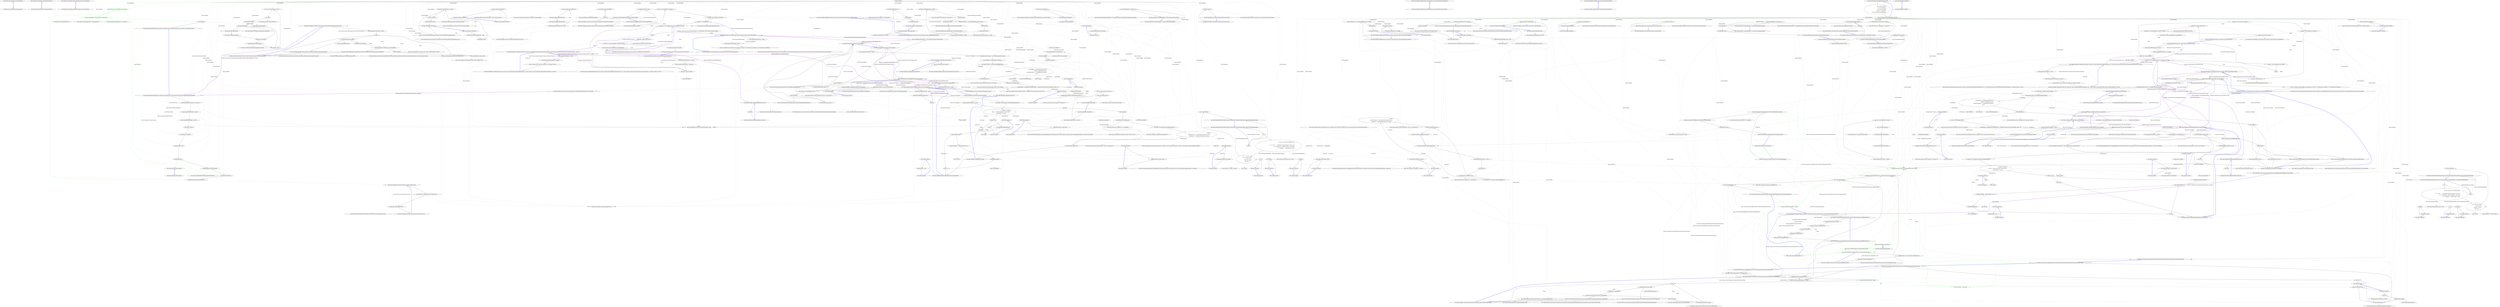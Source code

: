 digraph  {
n0 [cluster="Ninject.ActivationException.ActivationException()", label="Entry Ninject.ActivationException.ActivationException()", span="27-27"];
n1 [cluster="Ninject.ActivationException.ActivationException()", label="Exit Ninject.ActivationException.ActivationException()", span="27-27"];
n2 [cluster="Ninject.ActivationException.ActivationException(string)", label="Entry Ninject.ActivationException.ActivationException(string)", span="33-33"];
n3 [cluster="Ninject.ActivationException.ActivationException(string)", label="Exit Ninject.ActivationException.ActivationException(string)", span="33-33"];
n4 [cluster="Ninject.ActivationException.ActivationException(string, System.Exception)", label="Entry Ninject.ActivationException.ActivationException(string, System.Exception)", span="40-40"];
n5 [cluster="Ninject.ActivationException.ActivationException(string, System.Exception)", label="Exit Ninject.ActivationException.ActivationException(string, System.Exception)", span="40-40"];
d17 [cluster="Ninject.KernelBase.KernelBase(Ninject.Components.IComponentContainer, Ninject.INinjectSettings, params Ninject.Modules.INinjectModule[])", color=green, community=0, label="1: this.Bind<IKernel>().ToConstant(this).InTransientScope()", span="99-99"];
d298 [label="Ninject.KernelBase", span=""];
d15 [cluster="Ninject.KernelBase.KernelBase(Ninject.Components.IComponentContainer, Ninject.INinjectSettings, params Ninject.Modules.INinjectModule[])", label="this.Settings.LoadExtensions", span="93-93"];
d16 [cluster="Ninject.KernelBase.KernelBase(Ninject.Components.IComponentContainer, Ninject.INinjectSettings, params Ninject.Modules.INinjectModule[])", label="this.Load(this.Settings.ExtensionSearchPatterns)", span="95-95"];
d18 [cluster="Ninject.KernelBase.KernelBase(Ninject.Components.IComponentContainer, Ninject.INinjectSettings, params Ninject.Modules.INinjectModule[])", color=green, community=0, label="1: this.Bind<IResolutionRoot>().ToConstant(this).InTransientScope()", span="100-100"];
d25 [cluster="Ninject.Syntax.BindingRoot.Bind<T>()", label="Entry Ninject.Syntax.BindingRoot.Bind<T>()", span="27-27"];
d26 [cluster="Ninject.Syntax.IBindingToSyntax<T>.ToConstant(T)", label="Entry Ninject.Syntax.IBindingToSyntax<T>.ToConstant(T)", span="80-80"];
d27 [cluster="Ninject.Syntax.IBindingInSyntax<T>.InTransientScope()", label="Entry Ninject.Syntax.IBindingInSyntax<T>.InTransientScope()", span="173-173"];
d19 [cluster="Ninject.KernelBase.KernelBase(Ninject.Components.IComponentContainer, Ninject.INinjectSettings, params Ninject.Modules.INinjectModule[])", label="this.Load(modules)", span="102-102"];
d10 [cluster="Ninject.KernelBase.KernelBase(Ninject.Components.IComponentContainer, Ninject.INinjectSettings, params Ninject.Modules.INinjectModule[])", label="this.Settings = settings", span="83-83"];
d11 [cluster="Ninject.KernelBase.KernelBase(Ninject.Components.IComponentContainer, Ninject.INinjectSettings, params Ninject.Modules.INinjectModule[])", label="this.Components = components", span="85-85"];
d12 [cluster="Ninject.KernelBase.KernelBase(Ninject.Components.IComponentContainer, Ninject.INinjectSettings, params Ninject.Modules.INinjectModule[])", label="components.Kernel = this", span="86-86"];
d13 [cluster="Ninject.KernelBase.KernelBase(Ninject.Components.IComponentContainer, Ninject.INinjectSettings, params Ninject.Modules.INinjectModule[])", label="this.AddComponents()", span="88-88"];
d14 [cluster="Ninject.KernelBase.KernelBase(Ninject.Components.IComponentContainer, Ninject.INinjectSettings, params Ninject.Modules.INinjectModule[])", label="GlobalKernelRegistry.StartManaging(this)", span="90-90"];
d30 [cluster="Ninject.KernelBase.Dispose(bool)", label="disposing && !IsDisposed", span="120-120"];
d31 [cluster="Ninject.KernelBase.Dispose(bool)", label="GlobalKernelRegistry.StopManaging(this)", span="122-122"];
d32 [cluster="Ninject.KernelBase.Dispose(bool)", label="this.Components != null", span="124-124"];
d33 [cluster="Ninject.KernelBase.Dispose(bool)", label="var cache = this.Components.Get<ICache>()", span="127-127"];
d35 [cluster="Ninject.KernelBase.Dispose(bool)", label="this.Components.Dispose()", span="130-130"];
d36 [cluster="Ninject.KernelBase.Dispose(bool)", label="base.Dispose(disposing)", span="134-134"];
d45 [cluster="Ninject.KernelBase.Unbind(System.Type)", label="this.bindings.RemoveAll(service)", span="145-145"];
d46 [cluster="Ninject.KernelBase.Unbind(System.Type)", label="this.bindingCache", span="147-147"];
d47 [cluster="Ninject.KernelBase.Unbind(System.Type)", label="this.bindingCache.Clear()", span="149-149"];
d53 [cluster="Ninject.KernelBase.AddBinding(Ninject.Planning.Bindings.IBinding)", label="this.AddBindings(new[] { binding })", span="161-161"];
d58 [cluster="Ninject.KernelBase.RemoveBinding(Ninject.Planning.Bindings.IBinding)", label="this.bindings.Remove(binding.Service, binding)", span="172-172"];
d59 [cluster="Ninject.KernelBase.RemoveBinding(Ninject.Planning.Bindings.IBinding)", label="this.bindingCache", span="174-174"];
d60 [cluster="Ninject.KernelBase.RemoveBinding(Ninject.Planning.Bindings.IBinding)", label="this.bindingCache.Clear()", span="175-175"];
d65 [cluster="Ninject.KernelBase.HasModule(string)", label="return this.modules.ContainsKey(name);", span="186-186"];
d70 [cluster="Ninject.KernelBase.GetModules()", label="return this.modules.Values.ToArray();", span="195-195"];
d78 [cluster="Ninject.KernelBase.Load(System.Collections.Generic.IEnumerable<Ninject.Modules.INinjectModule>)", label="this.modules.TryGetValue(module.Name, out existingModule)", span="215-215"];
d80 [cluster="Ninject.KernelBase.Load(System.Collections.Generic.IEnumerable<Ninject.Modules.INinjectModule>)", label="module.OnLoad(this)", span="220-220"];
d81 [cluster="Ninject.KernelBase.Load(System.Collections.Generic.IEnumerable<Ninject.Modules.INinjectModule>)", label="this.modules.Add(module.Name, module)", span="222-222"];
d90 [cluster="Ninject.KernelBase.Load(System.Collections.Generic.IEnumerable<string>)", label="var moduleLoader = this.Components.Get<IModuleLoader>()", span="233-233"];
d96 [cluster="Ninject.KernelBase.Load(System.Collections.Generic.IEnumerable<System.Reflection.Assembly>)", label="this.Load(assembly.GetNinjectModules())", span="245-245"];
d102 [cluster="Ninject.KernelBase.Unload(string)", label="!this.modules.TryGetValue(name, out module)", span="260-260"];
d104 [cluster="Ninject.KernelBase.Unload(string)", label="module.OnUnload(this)", span="265-265"];
d105 [cluster="Ninject.KernelBase.Unload(string)", label="this.modules.Remove(name)", span="267-267"];
d114 [cluster="Ninject.KernelBase.Inject(object, params Ninject.Parameters.IParameter[])", label="var planner = this.Components.Get<IPlanner>()", span="282-282"];
d115 [cluster="Ninject.KernelBase.Inject(object, params Ninject.Parameters.IParameter[])", label="var pipeline = this.Components.Get<IPipeline>()", span="283-283"];
d117 [cluster="Ninject.KernelBase.Inject(object, params Ninject.Parameters.IParameter[])", label="var request = this.CreateRequest(service, null, parameters, false, false)", span="286-286"];
d118 [cluster="Ninject.KernelBase.Inject(object, params Ninject.Parameters.IParameter[])", label="var context = this.CreateContext(request, binding)", span="287-287"];
d133 [cluster="Ninject.KernelBase.Release(object)", label="var cache = this.Components.Get<ICache>()", span="306-306"];
d139 [cluster="Ninject.KernelBase.CanResolve(Ninject.Activation.IRequest)", label="return this.GetBindings(request.Service).Any(this.SatifiesRequest(request));", span="318-318"];
d146 [cluster="Ninject.KernelBase.Resolve(Ninject.Activation.IRequest)", label="var bindingPrecedenceComparer = this.GetBindingPrecedenceComparer()", span="331-331"];
d148 [cluster="Ninject.KernelBase.Resolve(Ninject.Activation.IRequest)", label="this.CanResolve(request) || this.HandleMissingBinding(request)", span="334-334"];
d149 [cluster="Ninject.KernelBase.Resolve(Ninject.Activation.IRequest)", label="resolveBindings = this.GetBindings(request.Service)\r\n                                      .Where(this.SatifiesRequest(request))\r\n                                      .OrderByDescending(b => b, bindingPrecedenceComparer)\r\n                                      .ToList()", span="336-339"];
d160 [cluster="Ninject.KernelBase.Resolve(Ninject.Activation.IRequest)", label="return resolveBindings.Select(binding => this.CreateContext(request, binding).Resolve());", span="366-366"];
d184 [cluster="lambda expression", label="this.CreateContext(request, binding).Resolve()", span="366-366"];
d193 [cluster="Ninject.KernelBase.BeginBlock()", label="return new ActivationBlock(this);", span="392-392"];
d197 [cluster="Ninject.KernelBase.GetBindings(System.Type)", label="this.bindingCache", span="404-404"];
d198 [cluster="Ninject.KernelBase.GetBindings(System.Type)", label="!this.bindingCache.ContainsKey(service)", span="406-406"];
d199 [cluster="Ninject.KernelBase.GetBindings(System.Type)", label="var resolvers = this.Components.GetAll<IBindingResolver>()", span="408-408"];
d200 [cluster="Ninject.KernelBase.GetBindings(System.Type)", label="resolvers\r\n                        .SelectMany(resolver => resolver.Resolve(this.bindings, service))\r\n                        .Map(binding => this.bindingCache.Add(service, binding))", span="410-412"];
d208 [cluster="lambda expression", label="resolver.Resolve(this.bindings, service)", span="411-411"];
d212 [cluster="lambda expression", label="this.bindingCache.Add(service, binding)", span="412-412"];
d201 [cluster="Ninject.KernelBase.GetBindings(System.Type)", label="return this.bindingCache[service];", span="415-415"];
d226 [cluster="Ninject.KernelBase.CreateBindingBuilder<T>(Ninject.Planning.Bindings.IBinding)", label="return new BindingBuilder<T>(binding, this);", span="446-446"];
d234 [cluster="Ninject.KernelBase.HandleMissingBinding(Ninject.Activation.IRequest)", label="this.HandleMissingBinding(request.Service)", span="475-475"];
d236 [cluster="Ninject.KernelBase.HandleMissingBinding(Ninject.Activation.IRequest)", label="var components = this.Components.GetAll<IMissingBindingResolver>()", span="481-481"];
d237 [cluster="Ninject.KernelBase.HandleMissingBinding(Ninject.Activation.IRequest)", label="var bindings = components\r\n                .Select(c => c.Resolve(this.bindings, request).ToList())\r\n                .FirstOrDefault(b => b.Any())", span="484-486"];
d250 [cluster="lambda expression", label="c.Resolve(this.bindings, request).ToList()", span="485-485"];
d240 [cluster="Ninject.KernelBase.HandleMissingBinding(Ninject.Activation.IRequest)", label="this.HandleMissingBindingLockObject", span="493-493"];
d241 [cluster="Ninject.KernelBase.HandleMissingBinding(Ninject.Activation.IRequest)", label="!this.CanResolve(request)", span="495-495"];
d243 [cluster="Ninject.KernelBase.HandleMissingBinding(Ninject.Activation.IRequest)", label="this.AddBindings(bindings)", span="498-498"];
d265 [cluster="Ninject.KernelBase.CreateContext(Ninject.Activation.IRequest, Ninject.Planning.Bindings.IBinding)", label="return new Context(this, request, binding, this.Components.Get<ICache>(), this.Components.Get<IPlanner>(), this.Components.Get<IPipeline>());", span="531-531"];
d268 [cluster="Ninject.KernelBase.AddBindings(System.Collections.Generic.IEnumerable<Ninject.Planning.Bindings.IBinding>)", label="bindings.Map(binding => this.bindings.Add(binding.Service, binding))", span="536-536"];
d273 [cluster="lambda expression", label="this.bindings.Add(binding.Service, binding)", span="536-536"];
d269 [cluster="Ninject.KernelBase.AddBindings(System.Collections.Generic.IEnumerable<Ninject.Planning.Bindings.IBinding>)", label="this.bindingCache", span="538-538"];
d270 [cluster="Ninject.KernelBase.AddBindings(System.Collections.Generic.IEnumerable<Ninject.Planning.Bindings.IBinding>)", label="this.bindingCache.Clear()", span="539-539"];
d276 [cluster="Ninject.KernelBase.System.IServiceProvider.GetService(System.Type)", label="return this.Get(service);", span="544-544"];
d24 [cluster="Ninject.KernelBase.Load(System.Collections.Generic.IEnumerable<string>)", label="Entry Ninject.KernelBase.Load(System.Collections.Generic.IEnumerable<string>)", span="231-231"];
d6 [cluster="Ninject.KernelBase.KernelBase(Ninject.Components.IComponentContainer, Ninject.INinjectSettings, params Ninject.Modules.INinjectModule[])", label="Entry Ninject.KernelBase.KernelBase(Ninject.Components.IComponentContainer, Ninject.INinjectSettings, params Ninject.Modules.INinjectModule[])", span="77-77"];
d20 [cluster="Ninject.KernelBase.KernelBase(Ninject.Components.IComponentContainer, Ninject.INinjectSettings, params Ninject.Modules.INinjectModule[])", label="Exit Ninject.KernelBase.KernelBase(Ninject.Components.IComponentContainer, Ninject.INinjectSettings, params Ninject.Modules.INinjectModule[])", span="77-77"];
d28 [cluster="Ninject.KernelBase.Load(System.Collections.Generic.IEnumerable<Ninject.Modules.INinjectModule>)", label="Entry Ninject.KernelBase.Load(System.Collections.Generic.IEnumerable<Ninject.Modules.INinjectModule>)", span="202-202"];
d9 [cluster="Ninject.KernelBase.KernelBase(Ninject.Components.IComponentContainer, Ninject.INinjectSettings, params Ninject.Modules.INinjectModule[])", label="Ensure.ArgumentNotNull(modules, ''modules'')", span="81-81"];
d22 [cluster="Ninject.KernelBase.AddComponents()", label="Entry Ninject.KernelBase.AddComponents()", span="452-452"];
d23 [cluster="Ninject.GlobalKernelRegistry.StartManaging(Ninject.IKernel)", label="Entry Ninject.GlobalKernelRegistry.StartManaging(Ninject.IKernel)", span="18-18"];
d29 [cluster="Ninject.KernelBase.Dispose(bool)", label="Entry Ninject.KernelBase.Dispose(bool)", span="118-118"];
d38 [cluster="Ninject.GlobalKernelRegistry.StopManaging(Ninject.IKernel)", label="Entry Ninject.GlobalKernelRegistry.StopManaging(Ninject.IKernel)", span="27-27"];
d34 [cluster="Ninject.KernelBase.Dispose(bool)", label="cache.Clear()", span="128-128"];
d39 [cluster="Ninject.Components.IComponentContainer.Get<T>()", label="Entry Ninject.Components.IComponentContainer.Get<T>()", span="52-52"];
d41 [cluster="System.IDisposable.Dispose()", label="Entry System.IDisposable.Dispose()", span="0-0"];
d37 [cluster="Ninject.KernelBase.Dispose(bool)", label="Exit Ninject.KernelBase.Dispose(bool)", span="118-118"];
d42 [cluster="Ninject.Infrastructure.Disposal.DisposableObject.Dispose(bool)", label="Entry Ninject.Infrastructure.Disposal.DisposableObject.Dispose(bool)", span="37-37"];
d43 [cluster="Ninject.KernelBase.Unbind(System.Type)", label="Entry Ninject.KernelBase.Unbind(System.Type)", span="141-141"];
d44 [cluster="Ninject.KernelBase.Unbind(System.Type)", label="Ensure.ArgumentNotNull(service, ''service'')", span="143-143"];
d49 [cluster="Ninject.Infrastructure.Multimap<K, V>.RemoveAll(K)", label="Entry Ninject.Infrastructure.Multimap<K, V>.RemoveAll(K)", span="94-94"];
d48 [cluster="Ninject.KernelBase.Unbind(System.Type)", label="Exit Ninject.KernelBase.Unbind(System.Type)", span="141-141"];
d50 [cluster="Ninject.Infrastructure.Multimap<K, V>.Clear()", label="Entry Ninject.Infrastructure.Multimap<K, V>.Clear()", span="103-103"];
d51 [cluster="Ninject.KernelBase.AddBinding(Ninject.Planning.Bindings.IBinding)", label="Entry Ninject.KernelBase.AddBinding(Ninject.Planning.Bindings.IBinding)", span="157-157"];
d52 [cluster="Ninject.KernelBase.AddBinding(Ninject.Planning.Bindings.IBinding)", label="Ensure.ArgumentNotNull(binding, ''binding'')", span="159-159"];
d54 [cluster="Ninject.KernelBase.AddBinding(Ninject.Planning.Bindings.IBinding)", label="Exit Ninject.KernelBase.AddBinding(Ninject.Planning.Bindings.IBinding)", span="157-157"];
d55 [cluster="Ninject.KernelBase.AddBindings(System.Collections.Generic.IEnumerable<Ninject.Planning.Bindings.IBinding>)", label="Entry Ninject.KernelBase.AddBindings(System.Collections.Generic.IEnumerable<Ninject.Planning.Bindings.IBinding>)", span="534-534"];
d56 [cluster="Ninject.KernelBase.RemoveBinding(Ninject.Planning.Bindings.IBinding)", label="Entry Ninject.KernelBase.RemoveBinding(Ninject.Planning.Bindings.IBinding)", span="168-168"];
d57 [cluster="Ninject.KernelBase.RemoveBinding(Ninject.Planning.Bindings.IBinding)", label="Ensure.ArgumentNotNull(binding, ''binding'')", span="170-170"];
d62 [cluster="Ninject.Infrastructure.Multimap<K, V>.Remove(K, V)", label="Entry Ninject.Infrastructure.Multimap<K, V>.Remove(K, V)", span="78-78"];
d61 [cluster="Ninject.KernelBase.RemoveBinding(Ninject.Planning.Bindings.IBinding)", label="Exit Ninject.KernelBase.RemoveBinding(Ninject.Planning.Bindings.IBinding)", span="168-168"];
d63 [cluster="Ninject.KernelBase.HasModule(string)", label="Entry Ninject.KernelBase.HasModule(string)", span="183-183"];
d64 [cluster="Ninject.KernelBase.HasModule(string)", label="Ensure.ArgumentNotNullOrEmpty(name, ''name'')", span="185-185"];
d66 [cluster="Ninject.KernelBase.HasModule(string)", label="Exit Ninject.KernelBase.HasModule(string)", span="183-183"];
d68 [cluster="System.Collections.Generic.Dictionary<TKey, TValue>.ContainsKey(TKey)", label="Entry System.Collections.Generic.Dictionary<TKey, TValue>.ContainsKey(TKey)", span="0-0"];
d69 [cluster="Ninject.KernelBase.GetModules()", label="Entry Ninject.KernelBase.GetModules()", span="193-193"];
d71 [cluster="Ninject.KernelBase.GetModules()", label="Exit Ninject.KernelBase.GetModules()", span="193-193"];
d72 [cluster="System.Collections.Generic.IEnumerable<TSource>.ToArray<TSource>()", label="Entry System.Collections.Generic.IEnumerable<TSource>.ToArray<TSource>()", span="0-0"];
d74 [cluster="Ninject.KernelBase.Load(System.Collections.Generic.IEnumerable<Ninject.Modules.INinjectModule>)", label=modules, span="206-206"];
d77 [cluster="Ninject.KernelBase.Load(System.Collections.Generic.IEnumerable<Ninject.Modules.INinjectModule>)", label="INinjectModule existingModule", span="213-213"];
d79 [cluster="Ninject.KernelBase.Load(System.Collections.Generic.IEnumerable<Ninject.Modules.INinjectModule>)", label="throw new NotSupportedException(ExceptionFormatter.ModuleWithSameNameIsAlreadyLoaded(module, existingModule));", span="217-217"];
d86 [cluster="System.Collections.Generic.Dictionary<TKey, TValue>.TryGetValue(TKey, out TValue)", label="Entry System.Collections.Generic.Dictionary<TKey, TValue>.TryGetValue(TKey, out TValue)", span="0-0"];
d88 [cluster="Ninject.Modules.INinjectModule.OnLoad(Ninject.IKernel)", label="Entry Ninject.Modules.INinjectModule.OnLoad(Ninject.IKernel)", span="31-31"];
d89 [cluster="System.Collections.Generic.Dictionary<TKey, TValue>.Add(TKey, TValue)", label="Entry System.Collections.Generic.Dictionary<TKey, TValue>.Add(TKey, TValue)", span="0-0"];
d91 [cluster="Ninject.KernelBase.Load(System.Collections.Generic.IEnumerable<string>)", label="moduleLoader.LoadModules(filePatterns)", span="234-234"];
d95 [cluster="Ninject.KernelBase.Load(System.Collections.Generic.IEnumerable<System.Reflection.Assembly>)", label=assemblies, span="243-243"];
d98 [cluster="System.Reflection.Assembly.GetNinjectModules()", label="Entry System.Reflection.Assembly.GetNinjectModules()", span="27-27"];
d99 [cluster="Ninject.KernelBase.Unload(string)", label="Entry Ninject.KernelBase.Unload(string)", span="254-254"];
d101 [cluster="Ninject.KernelBase.Unload(string)", label="INinjectModule module", span="258-258"];
d103 [cluster="Ninject.KernelBase.Unload(string)", label="throw new NotSupportedException(ExceptionFormatter.NoModuleLoadedWithTheSpecifiedName(name));", span="262-262"];
d108 [cluster="Ninject.Modules.INinjectModule.OnUnload(Ninject.IKernel)", label="Entry Ninject.Modules.INinjectModule.OnUnload(Ninject.IKernel)", span="37-37"];
d106 [cluster="Ninject.KernelBase.Unload(string)", label="Exit Ninject.KernelBase.Unload(string)", span="254-254"];
d109 [cluster="System.Collections.Generic.Dictionary<TKey, TValue>.Remove(TKey)", label="Entry System.Collections.Generic.Dictionary<TKey, TValue>.Remove(TKey)", span="0-0"];
d113 [cluster="Ninject.KernelBase.Inject(object, params Ninject.Parameters.IParameter[])", label="Type service = instance.GetType()", span="280-280"];
d119 [cluster="Ninject.KernelBase.Inject(object, params Ninject.Parameters.IParameter[])", label=planner, span="289-289"];
d120 [cluster="Ninject.KernelBase.Inject(object, params Ninject.Parameters.IParameter[])", label="context.Plan = planner.GetPlan(service)", span="291-291"];
d116 [cluster="Ninject.KernelBase.Inject(object, params Ninject.Parameters.IParameter[])", label="var binding = new Binding(service)", span="285-285"];
d122 [cluster="Ninject.KernelBase.Inject(object, params Ninject.Parameters.IParameter[])", label="pipeline.Activate(context, reference)", span="295-295"];
d110 [cluster="Ninject.KernelBase.Inject(object, params Ninject.Parameters.IParameter[])", label="Entry Ninject.KernelBase.Inject(object, params Ninject.Parameters.IParameter[])", span="275-275"];
d126 [cluster="Ninject.KernelBase.CreateRequest(System.Type, System.Func<Ninject.Planning.Bindings.IBindingMetadata, bool>, System.Collections.Generic.IEnumerable<Ninject.Parameters.IParameter>, bool, bool)", label="Entry Ninject.KernelBase.CreateRequest(System.Type, System.Func<Ninject.Planning.Bindings.IBindingMetadata, bool>, System.Collections.Generic.IEnumerable<Ninject.Parameters.IParameter>, bool, bool)", span="378-378"];
d127 [cluster="Ninject.KernelBase.CreateContext(Ninject.Activation.IRequest, Ninject.Planning.Bindings.IBinding)", label="Entry Ninject.KernelBase.CreateContext(Ninject.Activation.IRequest, Ninject.Planning.Bindings.IBinding)", span="526-526"];
d164 [cluster="Ninject.KernelBase.HandleMissingBinding(Ninject.Activation.IRequest)", label="Entry Ninject.KernelBase.HandleMissingBinding(Ninject.Activation.IRequest)", span="470-470"];
d230 [cluster="Ninject.KernelBase.HandleMissingBinding(System.Type)", label="Entry Ninject.KernelBase.HandleMissingBinding(System.Type)", span="460-460"];
d132 [cluster="Ninject.KernelBase.Release(object)", label="Ensure.ArgumentNotNull(instance, ''instance'')", span="305-305"];
d134 [cluster="Ninject.KernelBase.Release(object)", label="return cache.Release(instance);", span="307-307"];
d137 [cluster="Ninject.KernelBase.CanResolve(Ninject.Activation.IRequest)", label="Entry Ninject.KernelBase.CanResolve(Ninject.Activation.IRequest)", span="315-315"];
d138 [cluster="Ninject.KernelBase.CanResolve(Ninject.Activation.IRequest)", label="Ensure.ArgumentNotNull(request, ''request'')", span="317-317"];
d140 [cluster="Ninject.KernelBase.CanResolve(Ninject.Activation.IRequest)", label="Exit Ninject.KernelBase.CanResolve(Ninject.Activation.IRequest)", span="315-315"];
d141 [cluster="Ninject.KernelBase.GetBindings(System.Type)", label="Entry Ninject.KernelBase.GetBindings(System.Type)", span="400-400"];
d142 [cluster="Ninject.KernelBase.SatifiesRequest(Ninject.Activation.IRequest)", label="Entry Ninject.KernelBase.SatifiesRequest(Ninject.Activation.IRequest)", span="433-433"];
d143 [cluster="Unk.Any", label="Entry Unk.Any", span=""];
d145 [cluster="Ninject.KernelBase.Resolve(Ninject.Activation.IRequest)", label="Ensure.ArgumentNotNull(request, ''request'')", span="329-329"];
d147 [cluster="Ninject.KernelBase.Resolve(Ninject.Activation.IRequest)", label="var resolveBindings = Enumerable.Empty<IBinding>()", span="332-332"];
d162 [cluster="Ninject.KernelBase.GetBindingPrecedenceComparer()", label="Entry Ninject.KernelBase.GetBindingPrecedenceComparer()", span="423-423"];
d155 [cluster="Ninject.KernelBase.Resolve(Ninject.Activation.IRequest)", label="resolveBindings = resolveBindings.TakeWhile(binding => bindingPrecedenceComparer.Compare(binding, model) == 0)", span="354-354"];
d180 [cluster="lambda expression", label="bindingPrecedenceComparer.Compare(binding, model) == 0", span="354-354"];
d144 [cluster="Ninject.KernelBase.Resolve(Ninject.Activation.IRequest)", label="Entry Ninject.KernelBase.Resolve(Ninject.Activation.IRequest)", span="327-327"];
d150 [cluster="Ninject.KernelBase.Resolve(Ninject.Activation.IRequest)", label="!resolveBindings.Any()", span="343-343"];
d165 [cluster="Unk.Where", label="Entry Unk.Where", span=""];
d166 [cluster="Unk.OrderByDescending", label="Entry Unk.OrderByDescending", span=""];
d167 [cluster="Unk.ToList", label="Entry Unk.ToList", span=""];
d176 [cluster="lambda expression", label="Entry lambda expression", span="338-338"];
d154 [cluster="Ninject.KernelBase.Resolve(Ninject.Activation.IRequest)", label="var model = resolveBindings.First()", span="353-353"];
d156 [cluster="Ninject.KernelBase.Resolve(Ninject.Activation.IRequest)", label="request.IsUnique && resolveBindings.Count() > 1", span="356-356"];
d161 [cluster="Ninject.KernelBase.Resolve(Ninject.Activation.IRequest)", label="Exit Ninject.KernelBase.Resolve(Ninject.Activation.IRequest)", span="327-327"];
d175 [cluster="Unk.Select", label="Entry Unk.Select", span=""];
d183 [cluster="lambda expression", label="Entry lambda expression", span="366-366"];
d301 [label="Ninject.Activation.IRequest", span=""];
d185 [cluster="lambda expression", label="Exit lambda expression", span="366-366"];
d186 [cluster="Ninject.Activation.IContext.Resolve()", label="Entry Ninject.Activation.IContext.Resolve()", span="75-75"];
d192 [cluster="Ninject.KernelBase.BeginBlock()", label="Entry Ninject.KernelBase.BeginBlock()", span="390-390"];
d194 [cluster="Ninject.KernelBase.BeginBlock()", label="Exit Ninject.KernelBase.BeginBlock()", span="390-390"];
d195 [cluster="Ninject.Activation.Blocks.ActivationBlock.ActivationBlock(Ninject.Syntax.IResolutionRoot)", label="Entry Ninject.Activation.Blocks.ActivationBlock.ActivationBlock(Ninject.Syntax.IResolutionRoot)", span="41-41"];
d196 [cluster="Ninject.KernelBase.GetBindings(System.Type)", label="Ensure.ArgumentNotNull(service, ''service'')", span="402-402"];
d203 [cluster="Ninject.Infrastructure.Multimap<K, V>.ContainsKey(K)", label="Entry Ninject.Infrastructure.Multimap<K, V>.ContainsKey(K)", span="113-113"];
d204 [cluster="Ninject.Components.IComponentContainer.GetAll<T>()", label="Entry Ninject.Components.IComponentContainer.GetAll<T>()", span="59-59"];
d205 [cluster="System.Collections.Generic.IEnumerable<TSource>.SelectMany<TSource, TResult>(System.Func<TSource, System.Collections.Generic.IEnumerable<TResult>>)", label="Entry System.Collections.Generic.IEnumerable<TSource>.SelectMany<TSource, TResult>(System.Func<TSource, System.Collections.Generic.IEnumerable<TResult>>)", span="0-0"];
d206 [cluster="System.Collections.Generic.IEnumerable<T>.Map<T>(System.Action<T>)", label="Entry System.Collections.Generic.IEnumerable<T>.Map<T>(System.Action<T>)", span="28-28"];
d207 [cluster="lambda expression", label="Entry lambda expression", span="411-411"];
d211 [cluster="lambda expression", label="Entry lambda expression", span="412-412"];
d302 [label="System.Type", span=""];
d209 [cluster="lambda expression", label="Exit lambda expression", span="411-411"];
d210 [cluster="Ninject.Planning.Bindings.Resolvers.IBindingResolver.Resolve(Ninject.Infrastructure.Multimap<System.Type, Ninject.Planning.Bindings.IBinding>, System.Type)", label="Entry Ninject.Planning.Bindings.Resolvers.IBindingResolver.Resolve(Ninject.Infrastructure.Multimap<System.Type, Ninject.Planning.Bindings.IBinding>, System.Type)", span="31-31"];
d213 [cluster="lambda expression", label="Exit lambda expression", span="412-412"];
d214 [cluster="Ninject.Infrastructure.Multimap<K, V>.Add(K, V)", label="Entry Ninject.Infrastructure.Multimap<K, V>.Add(K, V)", span="64-64"];
d202 [cluster="Ninject.KernelBase.GetBindings(System.Type)", label="Exit Ninject.KernelBase.GetBindings(System.Type)", span="400-400"];
d225 [cluster="Ninject.KernelBase.CreateBindingBuilder<T>(Ninject.Planning.Bindings.IBinding)", label="Entry Ninject.KernelBase.CreateBindingBuilder<T>(Ninject.Planning.Bindings.IBinding)", span="444-444"];
d227 [cluster="Ninject.KernelBase.CreateBindingBuilder<T>(Ninject.Planning.Bindings.IBinding)", label="Exit Ninject.KernelBase.CreateBindingBuilder<T>(Ninject.Planning.Bindings.IBinding)", span="444-444"];
d228 [cluster="Ninject.Planning.Bindings.BindingBuilder<T>.BindingBuilder(Ninject.Planning.Bindings.IBinding, Ninject.IKernel)", label="Entry Ninject.Planning.Bindings.BindingBuilder<T>.BindingBuilder(Ninject.Planning.Bindings.IBinding, Ninject.IKernel)", span="44-44"];
d233 [cluster="Ninject.KernelBase.HandleMissingBinding(Ninject.Activation.IRequest)", label="Ensure.ArgumentNotNull(request, ''request'')", span="472-472"];
d235 [cluster="Ninject.KernelBase.HandleMissingBinding(Ninject.Activation.IRequest)", label="return true;", span="477-477"];
d238 [cluster="Ninject.KernelBase.HandleMissingBinding(Ninject.Activation.IRequest)", label="bindings == null", span="488-488"];
d246 [cluster="Unk.FirstOrDefault", label="Entry Unk.FirstOrDefault", span=""];
d249 [cluster="lambda expression", label="Entry lambda expression", span="485-485"];
d254 [cluster="lambda expression", label="Entry lambda expression", span="486-486"];
d242 [cluster="Ninject.KernelBase.HandleMissingBinding(Ninject.Activation.IRequest)", label="bindings.Map(binding => binding.IsImplicit = true)", span="497-497"];
d304 [label="Ninject.Activation.IRequest", span=""];
d251 [cluster="lambda expression", label="Exit lambda expression", span="485-485"];
d252 [cluster="Ninject.Planning.Bindings.Resolvers.IMissingBindingResolver.Resolve(Ninject.Infrastructure.Multimap<System.Type, Ninject.Planning.Bindings.IBinding>, Ninject.Activation.IRequest)", label="Entry Ninject.Planning.Bindings.Resolvers.IMissingBindingResolver.Resolve(Ninject.Infrastructure.Multimap<System.Type, Ninject.Planning.Bindings.IBinding>, Ninject.Activation.IRequest)", span="33-33"];
d253 [cluster="System.Collections.Generic.IEnumerable<TSource>.ToList<TSource>()", label="Entry System.Collections.Generic.IEnumerable<TSource>.ToList<TSource>()", span="0-0"];
d244 [cluster="Ninject.KernelBase.HandleMissingBinding(Ninject.Activation.IRequest)", label="return true;", span="502-502"];
d248 [cluster="Unk.AddBindings", label="Entry Unk.AddBindings", span=""];
d264 [cluster="Ninject.KernelBase.CreateContext(Ninject.Activation.IRequest, Ninject.Planning.Bindings.IBinding)", label="Ensure.ArgumentNotNull(binding, ''binding'')", span="529-529"];
d266 [cluster="Ninject.KernelBase.CreateContext(Ninject.Activation.IRequest, Ninject.Planning.Bindings.IBinding)", label="Exit Ninject.KernelBase.CreateContext(Ninject.Activation.IRequest, Ninject.Planning.Bindings.IBinding)", span="526-526"];
d267 [cluster="Ninject.Activation.Context.Context(Ninject.IKernel, Ninject.Activation.IRequest, Ninject.Planning.Bindings.IBinding, Ninject.Activation.Caching.ICache, Ninject.Planning.IPlanner, Ninject.Activation.IPipeline)", label="Entry Ninject.Activation.Context.Context(Ninject.IKernel, Ninject.Activation.IRequest, Ninject.Planning.Bindings.IBinding, Ninject.Activation.Caching.ICache, Ninject.Planning.IPlanner, Ninject.Activation.IPipeline)", span="89-89"];
d272 [cluster="lambda expression", label="Entry lambda expression", span="536-536"];
d274 [cluster="lambda expression", label="Exit lambda expression", span="536-536"];
d271 [cluster="Ninject.KernelBase.AddBindings(System.Collections.Generic.IEnumerable<Ninject.Planning.Bindings.IBinding>)", label="Exit Ninject.KernelBase.AddBindings(System.Collections.Generic.IEnumerable<Ninject.Planning.Bindings.IBinding>)", span="534-534"];
d275 [cluster="Ninject.KernelBase.System.IServiceProvider.GetService(System.Type)", label="Entry Ninject.KernelBase.System.IServiceProvider.GetService(System.Type)", span="542-542"];
d277 [cluster="Ninject.KernelBase.System.IServiceProvider.GetService(System.Type)", label="Exit Ninject.KernelBase.System.IServiceProvider.GetService(System.Type)", span="542-542"];
d278 [cluster="Ninject.Syntax.IResolutionRoot.Get(System.Type, params Ninject.Parameters.IParameter[])", label="Entry Ninject.Syntax.IResolutionRoot.Get(System.Type, params Ninject.Parameters.IParameter[])", span="148-148"];
d92 [cluster="Ninject.KernelBase.Load(System.Collections.Generic.IEnumerable<string>)", label="Exit Ninject.KernelBase.Load(System.Collections.Generic.IEnumerable<string>)", span="231-231"];
d170 [cluster="Ninject.Infrastructure.Introspection.ExceptionFormatter.CouldNotResolveBinding(Ninject.Activation.IRequest)", label="Entry Ninject.Infrastructure.Introspection.ExceptionFormatter.CouldNotResolveBinding(Ninject.Activation.IRequest)", span="113-113"];
d7 [cluster="Ninject.KernelBase.KernelBase(Ninject.Components.IComponentContainer, Ninject.INinjectSettings, params Ninject.Modules.INinjectModule[])", label="Ensure.ArgumentNotNull(components, ''components'')", span="79-79"];
d8 [cluster="Ninject.KernelBase.KernelBase(Ninject.Components.IComponentContainer, Ninject.INinjectSettings, params Ninject.Modules.INinjectModule[])", label="Ensure.ArgumentNotNull(settings, ''settings'')", span="80-80"];
d82 [cluster="Ninject.KernelBase.Load(System.Collections.Generic.IEnumerable<Ninject.Modules.INinjectModule>)", label="Exit Ninject.KernelBase.Load(System.Collections.Generic.IEnumerable<Ninject.Modules.INinjectModule>)", span="202-202"];
d73 [cluster="Ninject.KernelBase.Load(System.Collections.Generic.IEnumerable<Ninject.Modules.INinjectModule>)", label="Ensure.ArgumentNotNull(modules, ''modules'')", span="204-204"];
d21 [cluster="Ninject.Infrastructure.Ensure.ArgumentNotNull(object, string)", label="Entry Ninject.Infrastructure.Ensure.ArgumentNotNull(object, string)", span="17-17"];
d229 [cluster="Ninject.KernelBase.AddComponents()", label="Exit Ninject.KernelBase.AddComponents()", span="452-452"];
d40 [cluster="Ninject.Activation.Caching.ICache.Clear()", label="Entry Ninject.Activation.Caching.ICache.Clear()", span="57-57"];
d67 [cluster="Ninject.Infrastructure.Ensure.ArgumentNotNullOrEmpty(string, string)", label="Entry Ninject.Infrastructure.Ensure.ArgumentNotNullOrEmpty(string, string)", span="22-22"];
d75 [cluster="Ninject.KernelBase.Load(System.Collections.Generic.IEnumerable<Ninject.Modules.INinjectModule>)", label="string.IsNullOrEmpty(module.Name)", span="208-208"];
d84 [cluster="System.NotSupportedException.NotSupportedException(string)", label="Entry System.NotSupportedException.NotSupportedException(string)", span="0-0"];
d87 [cluster="Ninject.Infrastructure.Introspection.ExceptionFormatter.ModuleWithSameNameIsAlreadyLoaded(Ninject.Modules.INinjectModule, Ninject.Modules.INinjectModule)", label="Entry Ninject.Infrastructure.Introspection.ExceptionFormatter.ModuleWithSameNameIsAlreadyLoaded(Ninject.Modules.INinjectModule, Ninject.Modules.INinjectModule)", span="49-49"];
d93 [cluster="Ninject.Modules.IModuleLoader.LoadModules(System.Collections.Generic.IEnumerable<string>)", label="Entry Ninject.Modules.IModuleLoader.LoadModules(System.Collections.Generic.IEnumerable<string>)", span="27-27"];
d94 [cluster="Ninject.KernelBase.Load(System.Collections.Generic.IEnumerable<System.Reflection.Assembly>)", label="Entry Ninject.KernelBase.Load(System.Collections.Generic.IEnumerable<System.Reflection.Assembly>)", span="241-241"];
d97 [cluster="Ninject.KernelBase.Load(System.Collections.Generic.IEnumerable<System.Reflection.Assembly>)", label="Exit Ninject.KernelBase.Load(System.Collections.Generic.IEnumerable<System.Reflection.Assembly>)", span="241-241"];
d100 [cluster="Ninject.KernelBase.Unload(string)", label="Ensure.ArgumentNotNullOrEmpty(name, ''name'')", span="256-256"];
d107 [cluster="Ninject.Infrastructure.Introspection.ExceptionFormatter.NoModuleLoadedWithTheSpecifiedName(string)", label="Entry Ninject.Infrastructure.Introspection.ExceptionFormatter.NoModuleLoadedWithTheSpecifiedName(string)", span="72-72"];
d112 [cluster="Ninject.KernelBase.Inject(object, params Ninject.Parameters.IParameter[])", label="Ensure.ArgumentNotNull(parameters, ''parameters'')", span="278-278"];
d124 [cluster="object.GetType()", label="Entry object.GetType()", span="0-0"];
d121 [cluster="Ninject.KernelBase.Inject(object, params Ninject.Parameters.IParameter[])", label="var reference = new InstanceReference { Instance = instance }", span="294-294"];
d128 [cluster="Ninject.Planning.IPlanner.GetPlan(System.Type)", label="Entry Ninject.Planning.IPlanner.GetPlan(System.Type)", span="33-33"];
d125 [cluster="Ninject.Planning.Bindings.Binding.Binding(System.Type)", label="Entry Ninject.Planning.Bindings.Binding.Binding(System.Type)", span="86-86"];
d123 [cluster="Ninject.KernelBase.Inject(object, params Ninject.Parameters.IParameter[])", label="Exit Ninject.KernelBase.Inject(object, params Ninject.Parameters.IParameter[])", span="275-275"];
d130 [cluster="Ninject.Activation.IPipeline.Activate(Ninject.Activation.IContext, Ninject.Activation.InstanceReference)", label="Entry Ninject.Activation.IPipeline.Activate(Ninject.Activation.IContext, Ninject.Activation.InstanceReference)", span="33-33"];
d111 [cluster="Ninject.KernelBase.Inject(object, params Ninject.Parameters.IParameter[])", label="Ensure.ArgumentNotNull(instance, ''instance'')", span="277-277"];
d190 [cluster="Ninject.KernelBase.CreateRequest(System.Type, System.Func<Ninject.Planning.Bindings.IBindingMetadata, bool>, System.Collections.Generic.IEnumerable<Ninject.Parameters.IParameter>, bool, bool)", label="Exit Ninject.KernelBase.CreateRequest(System.Type, System.Func<Ninject.Planning.Bindings.IBindingMetadata, bool>, System.Collections.Generic.IEnumerable<Ninject.Parameters.IParameter>, bool, bool)", span="378-378"];
d187 [cluster="Ninject.KernelBase.CreateRequest(System.Type, System.Func<Ninject.Planning.Bindings.IBindingMetadata, bool>, System.Collections.Generic.IEnumerable<Ninject.Parameters.IParameter>, bool, bool)", label="Ensure.ArgumentNotNull(service, ''service'')", span="380-380"];
d188 [cluster="Ninject.KernelBase.CreateRequest(System.Type, System.Func<Ninject.Planning.Bindings.IBindingMetadata, bool>, System.Collections.Generic.IEnumerable<Ninject.Parameters.IParameter>, bool, bool)", label="Ensure.ArgumentNotNull(parameters, ''parameters'')", span="381-381"];
d189 [cluster="Ninject.KernelBase.CreateRequest(System.Type, System.Func<Ninject.Planning.Bindings.IBindingMetadata, bool>, System.Collections.Generic.IEnumerable<Ninject.Parameters.IParameter>, bool, bool)", label="return new Request(service, constraint, parameters, null, isOptional, isUnique);", span="383-383"];
d263 [cluster="Ninject.KernelBase.CreateContext(Ninject.Activation.IRequest, Ninject.Planning.Bindings.IBinding)", label="Ensure.ArgumentNotNull(request, ''request'')", span="528-528"];
d245 [cluster="Ninject.KernelBase.HandleMissingBinding(Ninject.Activation.IRequest)", label="Exit Ninject.KernelBase.HandleMissingBinding(Ninject.Activation.IRequest)", span="470-470"];
d232 [cluster="Ninject.KernelBase.HandleMissingBinding(System.Type)", label="Exit Ninject.KernelBase.HandleMissingBinding(System.Type)", span="460-460"];
d231 [cluster="Ninject.KernelBase.HandleMissingBinding(System.Type)", label="return false;", span="462-462"];
d131 [cluster="Ninject.KernelBase.Release(object)", label="Entry Ninject.KernelBase.Release(object)", span="303-303"];
d135 [cluster="Ninject.KernelBase.Release(object)", label="Exit Ninject.KernelBase.Release(object)", span="303-303"];
d136 [cluster="Ninject.Activation.Caching.ICache.Release(object)", label="Entry Ninject.Activation.Caching.ICache.Release(object)", span="45-45"];
d219 [cluster="Ninject.KernelBase.SatifiesRequest(Ninject.Activation.IRequest)", label="Exit Ninject.KernelBase.SatifiesRequest(Ninject.Activation.IRequest)", span="433-433"];
d218 [cluster="Ninject.KernelBase.SatifiesRequest(Ninject.Activation.IRequest)", label="return binding => binding.Matches(request) && request.Matches(binding);", span="435-435"];
d221 [cluster="lambda expression", label="binding.Matches(request) && request.Matches(binding)", span="435-435"];
d255 [cluster="lambda expression", label="b.Any()", span="486-486"];
d163 [cluster="System.Linq.Enumerable.Empty<TResult>()", label="Entry System.Linq.Enumerable.Empty<TResult>()", span="0-0"];
d216 [cluster="Ninject.KernelBase.GetBindingPrecedenceComparer()", label="Exit Ninject.KernelBase.GetBindingPrecedenceComparer()", span="423-423"];
d215 [cluster="Ninject.KernelBase.GetBindingPrecedenceComparer()", label="return new BindingPrecedenceComparer();", span="425-425"];
d172 [cluster="System.Collections.Generic.IEnumerable<TSource>.TakeWhile<TSource>(System.Func<TSource, bool>)", label="Entry System.Collections.Generic.IEnumerable<TSource>.TakeWhile<TSource>(System.Func<TSource, bool>)", span="0-0"];
d179 [cluster="lambda expression", label="Entry lambda expression", span="354-354"];
d299 [label=bindingPrecedenceComparer, span=""];
d300 [label=model, span=""];
d181 [cluster="lambda expression", label="Exit lambda expression", span="354-354"];
d182 [cluster="System.Collections.Generic.IComparer<T>.Compare(T, T)", label="Entry System.Collections.Generic.IComparer<T>.Compare(T, T)", span="0-0"];
d151 [cluster="Ninject.KernelBase.Resolve(Ninject.Activation.IRequest)", label="request.IsOptional", span="345-345"];
d153 [cluster="Ninject.KernelBase.Resolve(Ninject.Activation.IRequest)", label="throw new ActivationException(ExceptionFormatter.CouldNotResolveBinding(request));", span="350-350"];
d157 [cluster="Ninject.KernelBase.Resolve(Ninject.Activation.IRequest)", label="request.IsOptional", span="358-358"];
d159 [cluster="Ninject.KernelBase.Resolve(Ninject.Activation.IRequest)", label="throw new ActivationException(ExceptionFormatter.CouldNotUniquelyResolveBinding(request));", span="363-363"];
d168 [cluster="System.Collections.Generic.IEnumerable<TSource>.Any<TSource>()", label="Entry System.Collections.Generic.IEnumerable<TSource>.Any<TSource>()", span="0-0"];
d178 [cluster="lambda expression", label="Exit lambda expression", span="338-338"];
d177 [cluster="lambda expression", label=b, span="338-338"];
d171 [cluster="System.Collections.Generic.IEnumerable<TSource>.First<TSource>()", label="Entry System.Collections.Generic.IEnumerable<TSource>.First<TSource>()", span="0-0"];
d173 [cluster="System.Collections.Generic.IEnumerable<TSource>.Count<TSource>()", label="Entry System.Collections.Generic.IEnumerable<TSource>.Count<TSource>()", span="0-0"];
d152 [cluster="Ninject.KernelBase.Resolve(Ninject.Activation.IRequest)", label="return Enumerable.Empty<object>();", span="347-347"];
d158 [cluster="Ninject.KernelBase.Resolve(Ninject.Activation.IRequest)", label="return Enumerable.Empty<object>();", span="360-360"];
d239 [cluster="Ninject.KernelBase.HandleMissingBinding(Ninject.Activation.IRequest)", label="return false;", span="490-490"];
d284 [cluster="Ninject.KernelBase.BindingPrecedenceComparer.Compare(Ninject.Planning.Bindings.IBinding, Ninject.Planning.Bindings.IBinding)", label="return q.FirstOrDefault();", span="571-571"];
d256 [cluster="lambda expression", label="Exit lambda expression", span="486-486"];
d247 [cluster="Unk.Map", label="Entry Unk.Map", span=""];
d257 [cluster="lambda expression", label="Entry lambda expression", span="497-497"];
d76 [cluster="Ninject.KernelBase.Load(System.Collections.Generic.IEnumerable<Ninject.Modules.INinjectModule>)", label="throw new NotSupportedException(ExceptionFormatter.ModulesWithNullOrEmptyNamesAreNotSupported());", span="210-210"];
d83 [cluster="string.IsNullOrEmpty(string)", label="Entry string.IsNullOrEmpty(string)", span="0-0"];
d129 [cluster="Ninject.Activation.InstanceReference.InstanceReference()", label="Entry Ninject.Activation.InstanceReference.InstanceReference()", span="22-22"];
d191 [cluster="Ninject.Activation.Request.Request(System.Type, System.Func<Ninject.Planning.Bindings.IBindingMetadata, bool>, System.Collections.Generic.IEnumerable<Ninject.Parameters.IParameter>, System.Func<object>, bool, bool)", label="Entry Ninject.Activation.Request.Request(System.Type, System.Func<Ninject.Planning.Bindings.IBindingMetadata, bool>, System.Collections.Generic.IEnumerable<Ninject.Parameters.IParameter>, System.Func<object>, bool, bool)", span="93-93"];
d303 [label="Ninject.Activation.IRequest", span=""];
d220 [cluster="lambda expression", label="Entry lambda expression", span="435-435"];
d222 [cluster="lambda expression", label="Exit lambda expression", span="435-435"];
d223 [cluster="Ninject.Planning.Bindings.IBinding.Matches(Ninject.Activation.IRequest)", label="Entry Ninject.Planning.Bindings.IBinding.Matches(Ninject.Activation.IRequest)", span="98-98"];
d224 [cluster="Ninject.Activation.IRequest.Matches(Ninject.Planning.Bindings.IBinding)", label="Entry Ninject.Activation.IRequest.Matches(Ninject.Planning.Bindings.IBinding)", span="80-80"];
d217 [cluster="Ninject.KernelBase.BindingPrecedenceComparer.BindingPrecedenceComparer()", label="Entry Ninject.KernelBase.BindingPrecedenceComparer.BindingPrecedenceComparer()", span="547-547"];
d169 [cluster="Ninject.ActivationException.ActivationException(string)", label="Entry Ninject.ActivationException.ActivationException(string)", span="35-35"];
d174 [cluster="Ninject.Infrastructure.Introspection.ExceptionFormatter.CouldNotUniquelyResolveBinding(Ninject.Activation.IRequest)", label="Entry Ninject.Infrastructure.Introspection.ExceptionFormatter.CouldNotUniquelyResolveBinding(Ninject.Activation.IRequest)", span="91-91"];
d283 [cluster="Ninject.KernelBase.BindingPrecedenceComparer.Compare(Ninject.Planning.Bindings.IBinding, Ninject.Planning.Bindings.IBinding)", label="var q = from func in funcs\r\n                        let xVal = func(x)\r\n                        where xVal != func(y) \r\n                        select xVal ? 1 : -1", span="564-567"];
d285 [cluster="Ninject.KernelBase.BindingPrecedenceComparer.Compare(Ninject.Planning.Bindings.IBinding, Ninject.Planning.Bindings.IBinding)", label="Exit Ninject.KernelBase.BindingPrecedenceComparer.Compare(Ninject.Planning.Bindings.IBinding, Ninject.Planning.Bindings.IBinding)", span="549-549"];
d259 [cluster="lambda expression", label="Exit lambda expression", span="497-497"];
d258 [cluster="lambda expression", label="binding.IsImplicit = true", span="497-497"];
d85 [cluster="Ninject.Infrastructure.Introspection.ExceptionFormatter.ModulesWithNullOrEmptyNamesAreNotSupported()", label="Entry Ninject.Infrastructure.Introspection.ExceptionFormatter.ModulesWithNullOrEmptyNamesAreNotSupported()", span="29-29"];
d279 [cluster="Ninject.KernelBase.BindingPrecedenceComparer.Compare(Ninject.Planning.Bindings.IBinding, Ninject.Planning.Bindings.IBinding)", label="Entry Ninject.KernelBase.BindingPrecedenceComparer.Compare(Ninject.Planning.Bindings.IBinding, Ninject.Planning.Bindings.IBinding)", span="549-549"];
d282 [cluster="Ninject.KernelBase.BindingPrecedenceComparer.Compare(Ninject.Planning.Bindings.IBinding, Ninject.Planning.Bindings.IBinding)", label="var funcs = new List<Func<IBinding, bool>>\r\n                            {\r\n                                b => b != null,       // null bindings should never happen, but just in case\r\n                                b => b.IsConditional, // conditional bindings > unconditional\r\n                                b => !b.IsImplicit,   // explicit bindings > implicit\r\n                            }", span="557-562"];
d287 [cluster="System.Func<T, TResult>.Invoke(T)", label="Entry System.Func<T, TResult>.Invoke(T)", span="0-0"];
d288 [cluster="Unk.func", label="Entry Unk.func", span=""];
d281 [cluster="Ninject.KernelBase.BindingPrecedenceComparer.Compare(Ninject.Planning.Bindings.IBinding, Ninject.Planning.Bindings.IBinding)", label="return 0;", span="553-553"];
d280 [cluster="Ninject.KernelBase.BindingPrecedenceComparer.Compare(Ninject.Planning.Bindings.IBinding, Ninject.Planning.Bindings.IBinding)", label="x == y", span="551-551"];
d286 [cluster="System.Collections.Generic.List<T>.List()", label="Entry System.Collections.Generic.List<T>.List()", span="0-0"];
d290 [cluster="lambda expression", label="b != null", span="559-559"];
d293 [cluster="lambda expression", label="b.IsConditional", span="560-560"];
d296 [cluster="lambda expression", label="!b.IsImplicit", span="561-561"];
d289 [cluster="lambda expression", label="Entry lambda expression", span="559-559"];
d291 [cluster="lambda expression", label="Exit lambda expression", span="559-559"];
d292 [cluster="lambda expression", label="Entry lambda expression", span="560-560"];
d294 [cluster="lambda expression", label="Exit lambda expression", span="560-560"];
d295 [cluster="lambda expression", label="Entry lambda expression", span="561-561"];
d297 [cluster="lambda expression", label="Exit lambda expression", span="561-561"];
m0_286 [cluster="System.Collections.Generic.List<T>.List()", file="SpecialResolutionTests.cs", label="Entry System.Collections.Generic.List<T>.List()", span="0-0"];
m0_110 [cluster="Ninject.KernelBase.Inject(object, params Ninject.Parameters.IParameter[])", file="SpecialResolutionTests.cs", label="Entry Ninject.KernelBase.Inject(object, params Ninject.Parameters.IParameter[])", span="275-275"];
m0_111 [cluster="Ninject.KernelBase.Inject(object, params Ninject.Parameters.IParameter[])", file="SpecialResolutionTests.cs", label="Ensure.ArgumentNotNull(instance, ''instance'')", span="277-277"];
m0_112 [cluster="Ninject.KernelBase.Inject(object, params Ninject.Parameters.IParameter[])", file="SpecialResolutionTests.cs", label="Ensure.ArgumentNotNull(parameters, ''parameters'')", span="278-278"];
m0_113 [cluster="Ninject.KernelBase.Inject(object, params Ninject.Parameters.IParameter[])", file="SpecialResolutionTests.cs", label="Type service = instance.GetType()", span="280-280"];
m0_117 [cluster="Ninject.KernelBase.Inject(object, params Ninject.Parameters.IParameter[])", file="SpecialResolutionTests.cs", label="var request = this.CreateRequest(service, null, parameters, false, false)", span="286-286"];
m0_121 [cluster="Ninject.KernelBase.Inject(object, params Ninject.Parameters.IParameter[])", file="SpecialResolutionTests.cs", label="var reference = new InstanceReference { Instance = instance }", span="294-294"];
m0_114 [cluster="Ninject.KernelBase.Inject(object, params Ninject.Parameters.IParameter[])", file="SpecialResolutionTests.cs", label="var planner = this.Components.Get<IPlanner>()", span="282-282"];
m0_116 [cluster="Ninject.KernelBase.Inject(object, params Ninject.Parameters.IParameter[])", file="SpecialResolutionTests.cs", label="var binding = new Binding(service)", span="285-285"];
m0_120 [cluster="Ninject.KernelBase.Inject(object, params Ninject.Parameters.IParameter[])", file="SpecialResolutionTests.cs", label="context.Plan = planner.GetPlan(service)", span="291-291"];
m0_115 [cluster="Ninject.KernelBase.Inject(object, params Ninject.Parameters.IParameter[])", file="SpecialResolutionTests.cs", label="var pipeline = this.Components.Get<IPipeline>()", span="283-283"];
m0_119 [cluster="Ninject.KernelBase.Inject(object, params Ninject.Parameters.IParameter[])", file="SpecialResolutionTests.cs", label=planner, span="289-289"];
m0_122 [cluster="Ninject.KernelBase.Inject(object, params Ninject.Parameters.IParameter[])", file="SpecialResolutionTests.cs", label="pipeline.Activate(context, reference)", span="295-295"];
m0_118 [cluster="Ninject.KernelBase.Inject(object, params Ninject.Parameters.IParameter[])", file="SpecialResolutionTests.cs", label="var context = this.CreateContext(request, binding)", span="287-287"];
m0_123 [cluster="Ninject.KernelBase.Inject(object, params Ninject.Parameters.IParameter[])", file="SpecialResolutionTests.cs", label="Exit Ninject.KernelBase.Inject(object, params Ninject.Parameters.IParameter[])", span="275-275"];
m0_6 [cluster="Ninject.KernelBase.KernelBase(Ninject.Components.IComponentContainer, Ninject.INinjectSettings, params Ninject.Modules.INinjectModule[])", file="SpecialResolutionTests.cs", label="Entry Ninject.KernelBase.KernelBase(Ninject.Components.IComponentContainer, Ninject.INinjectSettings, params Ninject.Modules.INinjectModule[])", span="77-77"];
m0_7 [cluster="Ninject.Tests.Integration.SpecialResolutionTests.WhenServiceRequestsKernel.InstanceOfKernelIsInjected()", file="SpecialResolutionTests.cs", label="Entry Ninject.Tests.Integration.SpecialResolutionTests.WhenServiceRequestsKernel.InstanceOfKernelIsInjected()", span="41-41"];
m0_8 [cluster="Ninject.Tests.Integration.SpecialResolutionTests.WhenServiceRequestsKernel.InstanceOfKernelIsInjected()", file="SpecialResolutionTests.cs", label="kernel.Bind<RequestsKernel>().ToSelf()", span="43-43"];
m0_9 [cluster="Ninject.Tests.Integration.SpecialResolutionTests.WhenServiceRequestsKernel.InstanceOfKernelIsInjected()", file="SpecialResolutionTests.cs", label="var instance = kernel.Get<RequestsKernel>()", span="44-44"];
m0_10 [cluster="Ninject.Tests.Integration.SpecialResolutionTests.WhenServiceRequestsKernel.InstanceOfKernelIsInjected()", file="SpecialResolutionTests.cs", label="instance.ShouldNotBeNull()", span="46-46"];
m0_11 [cluster="Ninject.Tests.Integration.SpecialResolutionTests.WhenServiceRequestsKernel.InstanceOfKernelIsInjected()", file="SpecialResolutionTests.cs", label="instance.Kernel.ShouldNotBeNull()", span="47-47"];
m0_12 [cluster="Ninject.Tests.Integration.SpecialResolutionTests.WhenServiceRequestsKernel.InstanceOfKernelIsInjected()", file="SpecialResolutionTests.cs", label="instance.Kernel.ShouldBeSameAs(kernel)", span="48-48"];
m0_19 [cluster="Ninject.Tests.Integration.SpecialResolutionTests.WhenServiceRequestsResolutionRoot.InstanceOfKernelIsInjected()", file="SpecialResolutionTests.cs", label="Entry Ninject.Tests.Integration.SpecialResolutionTests.WhenServiceRequestsResolutionRoot.InstanceOfKernelIsInjected()", span="56-56"];
m0_13 [cluster="Ninject.Tests.Integration.SpecialResolutionTests.WhenServiceRequestsKernel.InstanceOfKernelIsInjected()", file="SpecialResolutionTests.cs", label="Exit Ninject.Tests.Integration.SpecialResolutionTests.WhenServiceRequestsKernel.InstanceOfKernelIsInjected()", span="41-41"];
m0_14 [cluster="Ninject.Syntax.BindingRoot.Bind<T>()", file="SpecialResolutionTests.cs", label="Entry Ninject.Syntax.BindingRoot.Bind<T>()", span="27-27"];
m0_15 [cluster="Ninject.Syntax.IBindingToSyntax<T>.ToSelf()", file="SpecialResolutionTests.cs", label="Entry Ninject.Syntax.IBindingToSyntax<T>.ToSelf()", span="36-36"];
m0_16 [cluster="Ninject.Syntax.IResolutionRoot.Get<T>(params Ninject.Parameters.IParameter[])", file="SpecialResolutionTests.cs", label="Entry Ninject.Syntax.IResolutionRoot.Get<T>(params Ninject.Parameters.IParameter[])", span="34-34"];
m0_17 [cluster="Unk.ShouldNotBeNull", file="SpecialResolutionTests.cs", label="Entry Unk.ShouldNotBeNull", span=""];
m0_18 [cluster="Unk.ShouldBeSameAs", file="SpecialResolutionTests.cs", label="Entry Unk.ShouldBeSameAs", span=""];
m0_20 [cluster="Ninject.Tests.Integration.SpecialResolutionTests.WhenServiceRequestsResolutionRoot.InstanceOfKernelIsInjected()", color=green, community=0, file="SpecialResolutionTests.cs", label="1: kernel.Bind<RequestsResolutionRoot>().ToSelf()", span="58-58"];
m0_124 [cluster="object.GetType()", file="SpecialResolutionTests.cs", label="Entry object.GetType()", span="0-0"];
m0_224 [cluster="Ninject.Activation.IRequest.Matches(Ninject.Planning.Bindings.IBinding)", file="SpecialResolutionTests.cs", label="Entry Ninject.Activation.IRequest.Matches(Ninject.Planning.Bindings.IBinding)", span="80-80"];
m0_169 [cluster="Ninject.ActivationException.ActivationException(string)", file="SpecialResolutionTests.cs", label="Entry Ninject.ActivationException.ActivationException(string)", span="35-35"];
m0_144 [cluster="Ninject.KernelBase.Resolve(Ninject.Activation.IRequest)", file="SpecialResolutionTests.cs", label="Entry Ninject.KernelBase.Resolve(Ninject.Activation.IRequest)", span="327-327"];
m0_145 [cluster="Ninject.KernelBase.Resolve(Ninject.Activation.IRequest)", file="SpecialResolutionTests.cs", label="Ensure.ArgumentNotNull(request, ''request'')", span="329-329"];
m0_148 [cluster="Ninject.KernelBase.Resolve(Ninject.Activation.IRequest)", file="SpecialResolutionTests.cs", label="this.CanResolve(request) || this.HandleMissingBinding(request)", span="334-334"];
m0_149 [cluster="Ninject.KernelBase.Resolve(Ninject.Activation.IRequest)", file="SpecialResolutionTests.cs", label="resolveBindings = this.GetBindings(request.Service)\r\n                                      .Where(this.SatifiesRequest(request))\r\n                                      .OrderByDescending(b => b, bindingPrecedenceComparer)\r\n                                      .ToList()", span="336-339"];
m0_151 [cluster="Ninject.KernelBase.Resolve(Ninject.Activation.IRequest)", file="SpecialResolutionTests.cs", label="request.IsOptional", span="345-345"];
m0_153 [cluster="Ninject.KernelBase.Resolve(Ninject.Activation.IRequest)", file="SpecialResolutionTests.cs", label="throw new ActivationException(ExceptionFormatter.CouldNotResolveBinding(request));", span="350-350"];
m0_156 [cluster="Ninject.KernelBase.Resolve(Ninject.Activation.IRequest)", file="SpecialResolutionTests.cs", label="request.IsUnique && resolveBindings.Count() > 1", span="356-356"];
m0_157 [cluster="Ninject.KernelBase.Resolve(Ninject.Activation.IRequest)", file="SpecialResolutionTests.cs", label="request.IsOptional", span="358-358"];
m0_159 [cluster="Ninject.KernelBase.Resolve(Ninject.Activation.IRequest)", file="SpecialResolutionTests.cs", label="throw new ActivationException(ExceptionFormatter.CouldNotUniquelyResolveBinding(request));", span="363-363"];
m0_160 [cluster="Ninject.KernelBase.Resolve(Ninject.Activation.IRequest)", file="SpecialResolutionTests.cs", label="return resolveBindings.Select(binding => this.CreateContext(request, binding).Resolve());", span="366-366"];
m0_146 [cluster="Ninject.KernelBase.Resolve(Ninject.Activation.IRequest)", file="SpecialResolutionTests.cs", label="var bindingPrecedenceComparer = this.GetBindingPrecedenceComparer()", span="331-331"];
m0_147 [cluster="Ninject.KernelBase.Resolve(Ninject.Activation.IRequest)", file="SpecialResolutionTests.cs", label="var resolveBindings = Enumerable.Empty<IBinding>()", span="332-332"];
m0_155 [cluster="Ninject.KernelBase.Resolve(Ninject.Activation.IRequest)", file="SpecialResolutionTests.cs", label="resolveBindings = resolveBindings.TakeWhile(binding => bindingPrecedenceComparer.Compare(binding, model) == 0)", span="354-354"];
m0_150 [cluster="Ninject.KernelBase.Resolve(Ninject.Activation.IRequest)", file="SpecialResolutionTests.cs", label="!resolveBindings.Any()", span="343-343"];
m0_154 [cluster="Ninject.KernelBase.Resolve(Ninject.Activation.IRequest)", file="SpecialResolutionTests.cs", label="var model = resolveBindings.First()", span="353-353"];
m0_152 [cluster="Ninject.KernelBase.Resolve(Ninject.Activation.IRequest)", file="SpecialResolutionTests.cs", label="return Enumerable.Empty<object>();", span="347-347"];
m0_158 [cluster="Ninject.KernelBase.Resolve(Ninject.Activation.IRequest)", file="SpecialResolutionTests.cs", label="return Enumerable.Empty<object>();", span="360-360"];
m0_161 [cluster="Ninject.KernelBase.Resolve(Ninject.Activation.IRequest)", file="SpecialResolutionTests.cs", label="Exit Ninject.KernelBase.Resolve(Ninject.Activation.IRequest)", span="327-327"];
m0_127 [cluster="Ninject.KernelBase.CreateContext(Ninject.Activation.IRequest, Ninject.Planning.Bindings.IBinding)", file="SpecialResolutionTests.cs", label="Entry Ninject.KernelBase.CreateContext(Ninject.Activation.IRequest, Ninject.Planning.Bindings.IBinding)", span="526-526"];
m0_263 [cluster="Ninject.KernelBase.CreateContext(Ninject.Activation.IRequest, Ninject.Planning.Bindings.IBinding)", file="SpecialResolutionTests.cs", label="Ensure.ArgumentNotNull(request, ''request'')", span="528-528"];
m0_264 [cluster="Ninject.KernelBase.CreateContext(Ninject.Activation.IRequest, Ninject.Planning.Bindings.IBinding)", file="SpecialResolutionTests.cs", label="Ensure.ArgumentNotNull(binding, ''binding'')", span="529-529"];
m0_265 [cluster="Ninject.KernelBase.CreateContext(Ninject.Activation.IRequest, Ninject.Planning.Bindings.IBinding)", file="SpecialResolutionTests.cs", label="return new Context(this, request, binding, this.Components.Get<ICache>(), this.Components.Get<IPlanner>(), this.Components.Get<IPipeline>());", span="531-531"];
m0_266 [cluster="Ninject.KernelBase.CreateContext(Ninject.Activation.IRequest, Ninject.Planning.Bindings.IBinding)", file="SpecialResolutionTests.cs", label="Exit Ninject.KernelBase.CreateContext(Ninject.Activation.IRequest, Ninject.Planning.Bindings.IBinding)", span="526-526"];
m0_21 [cluster="Ninject.Infrastructure.Ensure.ArgumentNotNull(object, string)", color=green, community=0, file="SpecialResolutionTests.cs", label="0: Entry Ninject.Infrastructure.Ensure.ArgumentNotNull(object, string)", span="17-17"];
m0_22 [cluster="Ninject.KernelBase.AddComponents()", color=green, community=0, file="SpecialResolutionTests.cs", label="0: Entry Ninject.KernelBase.AddComponents()", span="452-452"];
m0_23 [cluster="Ninject.GlobalKernelRegistry.StartManaging(Ninject.IKernel)", color=green, community=0, file="SpecialResolutionTests.cs", label="1: Entry Ninject.GlobalKernelRegistry.StartManaging(Ninject.IKernel)", span="18-18"];
m0_24 [cluster="Ninject.KernelBase.Load(System.Collections.Generic.IEnumerable<string>)", color=green, community=0, file="SpecialResolutionTests.cs", label="0: Entry Ninject.KernelBase.Load(System.Collections.Generic.IEnumerable<string>)", span="231-231"];
m0_25 [cluster="Ninject.Syntax.BindingRoot.Bind<T>()", file="SpecialResolutionTests.cs", label="Entry Ninject.Syntax.BindingRoot.Bind<T>()", span="27-27"];
m0_63 [cluster="Ninject.KernelBase.HasModule(string)", file="SpecialResolutionTests.cs", label="Entry Ninject.KernelBase.HasModule(string)", span="183-183"];
m0_64 [cluster="Ninject.KernelBase.HasModule(string)", file="SpecialResolutionTests.cs", label="Ensure.ArgumentNotNullOrEmpty(name, ''name'')", span="185-185"];
m0_65 [cluster="Ninject.KernelBase.HasModule(string)", file="SpecialResolutionTests.cs", label="return this.modules.ContainsKey(name);", span="186-186"];
m0_66 [cluster="Ninject.KernelBase.HasModule(string)", file="SpecialResolutionTests.cs", label="Exit Ninject.KernelBase.HasModule(string)", span="183-183"];
m0_39 [cluster="Ninject.Tests.Integration.SpecialResolutionTests.RequestsResolutionRoot.RequestsResolutionRoot(Ninject.Syntax.IResolutionRoot)", file="SpecialResolutionTests.cs", label="Exit Ninject.Tests.Integration.SpecialResolutionTests.RequestsResolutionRoot.RequestsResolutionRoot(Ninject.Syntax.IResolutionRoot)", span="92-92"];
m0_210 [cluster="Ninject.Planning.Bindings.Resolvers.IBindingResolver.Resolve(Ninject.Infrastructure.Multimap<System.Type, Ninject.Planning.Bindings.IBinding>, System.Type)", file="SpecialResolutionTests.cs", label="Entry Ninject.Planning.Bindings.Resolvers.IBindingResolver.Resolve(Ninject.Infrastructure.Multimap<System.Type, Ninject.Planning.Bindings.IBinding>, System.Type)", span="31-31"];
m0_205 [cluster="System.Collections.Generic.IEnumerable<TSource>.SelectMany<TSource, TResult>(System.Func<TSource, System.Collections.Generic.IEnumerable<TResult>>)", file="SpecialResolutionTests.cs", label="Entry System.Collections.Generic.IEnumerable<TSource>.SelectMany<TSource, TResult>(System.Func<TSource, System.Collections.Generic.IEnumerable<TResult>>)", span="0-0"];
m0_90 [cluster="Ninject.KernelBase.Load(System.Collections.Generic.IEnumerable<string>)", file="SpecialResolutionTests.cs", label="var moduleLoader = this.Components.Get<IModuleLoader>()", span="233-233"];
m0_91 [cluster="Ninject.KernelBase.Load(System.Collections.Generic.IEnumerable<string>)", file="SpecialResolutionTests.cs", label="moduleLoader.LoadModules(filePatterns)", span="234-234"];
m0_92 [cluster="Ninject.KernelBase.Load(System.Collections.Generic.IEnumerable<string>)", file="SpecialResolutionTests.cs", label="Exit Ninject.KernelBase.Load(System.Collections.Generic.IEnumerable<string>)", span="231-231"];
m0_84 [cluster="System.NotSupportedException.NotSupportedException(string)", file="SpecialResolutionTests.cs", label="Entry System.NotSupportedException.NotSupportedException(string)", span="0-0"];
m0_253 [cluster="System.Collections.Generic.IEnumerable<TSource>.ToList<TSource>()", file="SpecialResolutionTests.cs", label="Entry System.Collections.Generic.IEnumerable<TSource>.ToList<TSource>()", span="0-0"];
m0_141 [cluster="Ninject.KernelBase.GetBindings(System.Type)", file="SpecialResolutionTests.cs", label="Entry Ninject.KernelBase.GetBindings(System.Type)", span="400-400"];
m0_196 [cluster="Ninject.KernelBase.GetBindings(System.Type)", file="SpecialResolutionTests.cs", label="Ensure.ArgumentNotNull(service, ''service'')", span="402-402"];
m0_198 [cluster="Ninject.KernelBase.GetBindings(System.Type)", file="SpecialResolutionTests.cs", label="!this.bindingCache.ContainsKey(service)", span="406-406"];
m0_200 [cluster="Ninject.KernelBase.GetBindings(System.Type)", file="SpecialResolutionTests.cs", label="resolvers\r\n                        .SelectMany(resolver => resolver.Resolve(this.bindings, service))\r\n                        .Map(binding => this.bindingCache.Add(service, binding))", span="410-412"];
m0_201 [cluster="Ninject.KernelBase.GetBindings(System.Type)", file="SpecialResolutionTests.cs", label="return this.bindingCache[service];", span="415-415"];
m0_197 [cluster="Ninject.KernelBase.GetBindings(System.Type)", file="SpecialResolutionTests.cs", label="this.bindingCache", span="404-404"];
m0_199 [cluster="Ninject.KernelBase.GetBindings(System.Type)", file="SpecialResolutionTests.cs", label="var resolvers = this.Components.GetAll<IBindingResolver>()", span="408-408"];
m0_202 [cluster="Ninject.KernelBase.GetBindings(System.Type)", file="SpecialResolutionTests.cs", label="Exit Ninject.KernelBase.GetBindings(System.Type)", span="400-400"];
m0_182 [cluster="System.Collections.Generic.IComparer<T>.Compare(T, T)", file="SpecialResolutionTests.cs", label="Entry System.Collections.Generic.IComparer<T>.Compare(T, T)", span="0-0"];
m0_26 [cluster="Ninject.Tests.Integration.SpecialResolutionTests.WhenServiceRequestsString.InstanceOfStringIsInjected()", file="SpecialResolutionTests.cs", label="Entry Ninject.Tests.Integration.SpecialResolutionTests.WhenServiceRequestsString.InstanceOfStringIsInjected()", span="71-71"];
m0_4 [cluster="Ninject.KernelBase.KernelBase(Ninject.INinjectSettings, params Ninject.Modules.INinjectModule[])", file="SpecialResolutionTests.cs", label="Entry Ninject.KernelBase.KernelBase(Ninject.INinjectSettings, params Ninject.Modules.INinjectModule[])", span="66-66"];
m0_5 [cluster="Ninject.KernelBase.KernelBase(Ninject.INinjectSettings, params Ninject.Modules.INinjectModule[])", file="SpecialResolutionTests.cs", label="Exit Ninject.KernelBase.KernelBase(Ninject.INinjectSettings, params Ninject.Modules.INinjectModule[])", span="66-66"];
m0_41 [cluster="System.IDisposable.Dispose()", file="SpecialResolutionTests.cs", label="Entry System.IDisposable.Dispose()", span="0-0"];
m0_72 [cluster="System.Collections.Generic.IEnumerable<TSource>.ToArray<TSource>()", file="SpecialResolutionTests.cs", label="Entry System.Collections.Generic.IEnumerable<TSource>.ToArray<TSource>()", span="0-0"];
m0_230 [cluster="Ninject.KernelBase.HandleMissingBinding(System.Type)", file="SpecialResolutionTests.cs", label="Entry Ninject.KernelBase.HandleMissingBinding(System.Type)", span="460-460"];
m0_231 [cluster="Ninject.KernelBase.HandleMissingBinding(System.Type)", file="SpecialResolutionTests.cs", label="return false;", span="462-462"];
m0_232 [cluster="Ninject.KernelBase.HandleMissingBinding(System.Type)", file="SpecialResolutionTests.cs", label="Exit Ninject.KernelBase.HandleMissingBinding(System.Type)", span="460-460"];
m0_87 [cluster="Ninject.Infrastructure.Introspection.ExceptionFormatter.ModuleWithSameNameIsAlreadyLoaded(Ninject.Modules.INinjectModule, Ninject.Modules.INinjectModule)", file="SpecialResolutionTests.cs", label="Entry Ninject.Infrastructure.Introspection.ExceptionFormatter.ModuleWithSameNameIsAlreadyLoaded(Ninject.Modules.INinjectModule, Ninject.Modules.INinjectModule)", span="49-49"];
m0_128 [cluster="Ninject.Planning.IPlanner.GetPlan(System.Type)", file="SpecialResolutionTests.cs", label="Entry Ninject.Planning.IPlanner.GetPlan(System.Type)", span="33-33"];
m0_217 [cluster="Ninject.KernelBase.BindingPrecedenceComparer.BindingPrecedenceComparer()", file="SpecialResolutionTests.cs", label="Entry Ninject.KernelBase.BindingPrecedenceComparer.BindingPrecedenceComparer()", span="547-547"];
m0_137 [cluster="Ninject.KernelBase.CanResolve(Ninject.Activation.IRequest)", file="SpecialResolutionTests.cs", label="Entry Ninject.KernelBase.CanResolve(Ninject.Activation.IRequest)", span="315-315"];
m0_138 [cluster="Ninject.KernelBase.CanResolve(Ninject.Activation.IRequest)", file="SpecialResolutionTests.cs", label="Ensure.ArgumentNotNull(request, ''request'')", span="317-317"];
m0_139 [cluster="Ninject.KernelBase.CanResolve(Ninject.Activation.IRequest)", file="SpecialResolutionTests.cs", label="return this.GetBindings(request.Service).Any(this.SatifiesRequest(request));", span="318-318"];
m0_140 [cluster="Ninject.KernelBase.CanResolve(Ninject.Activation.IRequest)", file="SpecialResolutionTests.cs", label="Exit Ninject.KernelBase.CanResolve(Ninject.Activation.IRequest)", span="315-315"];
m0_38 [cluster="Ninject.Tests.Integration.SpecialResolutionTests.RequestsResolutionRoot.RequestsResolutionRoot(Ninject.Syntax.IResolutionRoot)", color=green, community=0, file="SpecialResolutionTests.cs", label="0: this.ResolutionRoot = resolutionRoot", span="94-94"];
m0_69 [cluster="Ninject.KernelBase.GetModules()", file="SpecialResolutionTests.cs", label="Entry Ninject.KernelBase.GetModules()", span="193-193"];
m0_70 [cluster="Ninject.KernelBase.GetModules()", file="SpecialResolutionTests.cs", label="return this.modules.Values.ToArray();", span="195-195"];
m0_71 [cluster="Ninject.KernelBase.GetModules()", file="SpecialResolutionTests.cs", label="Exit Ninject.KernelBase.GetModules()", span="193-193"];
m0_29 [cluster="Ninject.Tests.Integration.SpecialResolutionTests.WhenServiceRequestsString.InstanceOfStringIsInjected()", file="SpecialResolutionTests.cs", label="Exit Ninject.Tests.Integration.SpecialResolutionTests.WhenServiceRequestsString.InstanceOfStringIsInjected()", span="71-71"];
m0_30 [cluster="Unk.>", file="SpecialResolutionTests.cs", label="Entry Unk.>", span=""];
m0_36 [cluster="Ninject.KernelBase.Dispose(bool)", file="SpecialResolutionTests.cs", label="base.Dispose(disposing)", span="134-134"];
m0_31 [cluster="lambda expression", file="SpecialResolutionTests.cs", label="Entry lambda expression", span="74-74"];
m0_32 [cluster="lambda expression", file="SpecialResolutionTests.cs", label="kernel.Get<RequestsString>()", span="74-74"];
m0_33 [cluster="lambda expression", file="SpecialResolutionTests.cs", label="Exit lambda expression", span="74-74"];
m0_34 [cluster="Ninject.KernelBase.Dispose(bool)", file="SpecialResolutionTests.cs", label="cache.Clear()", span="128-128"];
m0_35 [cluster="Ninject.KernelBase.Dispose(bool)", file="SpecialResolutionTests.cs", label="this.Components.Dispose()", span="130-130"];
m0_37 [cluster="Ninject.Tests.Integration.SpecialResolutionTests.RequestsResolutionRoot.RequestsResolutionRoot(Ninject.Syntax.IResolutionRoot)", file="SpecialResolutionTests.cs", label="Entry Ninject.Tests.Integration.SpecialResolutionTests.RequestsResolutionRoot.RequestsResolutionRoot(Ninject.Syntax.IResolutionRoot)", span="92-92"];
m0_55 [cluster="Ninject.KernelBase.AddBindings(System.Collections.Generic.IEnumerable<Ninject.Planning.Bindings.IBinding>)", file="SpecialResolutionTests.cs", label="Entry Ninject.KernelBase.AddBindings(System.Collections.Generic.IEnumerable<Ninject.Planning.Bindings.IBinding>)", span="534-534"];
m0_268 [cluster="Ninject.KernelBase.AddBindings(System.Collections.Generic.IEnumerable<Ninject.Planning.Bindings.IBinding>)", file="SpecialResolutionTests.cs", label="bindings.Map(binding => this.bindings.Add(binding.Service, binding))", span="536-536"];
m0_269 [cluster="Ninject.KernelBase.AddBindings(System.Collections.Generic.IEnumerable<Ninject.Planning.Bindings.IBinding>)", file="SpecialResolutionTests.cs", label="this.bindingCache", span="538-538"];
m0_270 [cluster="Ninject.KernelBase.AddBindings(System.Collections.Generic.IEnumerable<Ninject.Planning.Bindings.IBinding>)", file="SpecialResolutionTests.cs", label="this.bindingCache.Clear()", span="539-539"];
m0_271 [cluster="Ninject.KernelBase.AddBindings(System.Collections.Generic.IEnumerable<Ninject.Planning.Bindings.IBinding>)", file="SpecialResolutionTests.cs", label="Exit Ninject.KernelBase.AddBindings(System.Collections.Generic.IEnumerable<Ninject.Planning.Bindings.IBinding>)", span="534-534"];
m0_68 [cluster="System.Collections.Generic.Dictionary<TKey, TValue>.ContainsKey(TKey)", file="SpecialResolutionTests.cs", label="Entry System.Collections.Generic.Dictionary<TKey, TValue>.ContainsKey(TKey)", span="0-0"];
m0_287 [cluster="System.Func<T, TResult>.Invoke(T)", file="SpecialResolutionTests.cs", label="Entry System.Func<T, TResult>.Invoke(T)", span="0-0"];
m0_168 [cluster="System.Collections.Generic.IEnumerable<TSource>.Any<TSource>()", file="SpecialResolutionTests.cs", label="Entry System.Collections.Generic.IEnumerable<TSource>.Any<TSource>()", span="0-0"];
m0_191 [cluster="Ninject.Activation.Request.Request(System.Type, System.Func<Ninject.Planning.Bindings.IBindingMetadata, bool>, System.Collections.Generic.IEnumerable<Ninject.Parameters.IParameter>, System.Func<object>, bool, bool)", file="SpecialResolutionTests.cs", label="Entry Ninject.Activation.Request.Request(System.Type, System.Func<Ninject.Planning.Bindings.IBindingMetadata, bool>, System.Collections.Generic.IEnumerable<Ninject.Parameters.IParameter>, System.Func<object>, bool, bool)", span="93-93"];
m0_203 [cluster="Ninject.Infrastructure.Multimap<K, V>.ContainsKey(K)", file="SpecialResolutionTests.cs", label="Entry Ninject.Infrastructure.Multimap<K, V>.ContainsKey(K)", span="113-113"];
m0_248 [cluster="Unk.AddBindings", file="SpecialResolutionTests.cs", label="Entry Unk.AddBindings", span=""];
m0_165 [cluster="Unk.Where", file="SpecialResolutionTests.cs", label="Entry Unk.Where", span=""];
m0_42 [cluster="Ninject.Infrastructure.Disposal.DisposableObject.Dispose(bool)", file="SpecialResolutionTests.cs", label="Entry Ninject.Infrastructure.Disposal.DisposableObject.Dispose(bool)", span="37-37"];
m0_247 [cluster="Unk.Map", file="SpecialResolutionTests.cs", label="Entry Unk.Map", span=""];
m0_278 [cluster="Ninject.Syntax.IResolutionRoot.Get(System.Type, params Ninject.Parameters.IParameter[])", file="SpecialResolutionTests.cs", label="Entry Ninject.Syntax.IResolutionRoot.Get(System.Type, params Ninject.Parameters.IParameter[])", span="148-148"];
m0_43 [cluster="Ninject.KernelBase.Unbind(System.Type)", file="SpecialResolutionTests.cs", label="Entry Ninject.KernelBase.Unbind(System.Type)", span="141-141"];
m0_44 [cluster="Ninject.KernelBase.Unbind(System.Type)", file="SpecialResolutionTests.cs", label="Ninject.Tests.Integration.SpecialResolutionTests.WhenServiceRequestsKernel", span=""];
m0_45 [cluster="Ninject.KernelBase.Unbind(System.Type)", file="SpecialResolutionTests.cs", label="Ninject.Tests.Integration.SpecialResolutionTests.WhenServiceRequestsResolutionRoot", span=""];
m0_46 [cluster="Ninject.KernelBase.Unbind(System.Type)", file="SpecialResolutionTests.cs", label="Ninject.Tests.Integration.SpecialResolutionTests.WhenServiceRequestsString", span=""];
m0_47 [cluster="Ninject.KernelBase.Unbind(System.Type)", file="SpecialResolutionTests.cs", label="this.bindingCache.Clear()", span="149-149"];
m0_48 [cluster="Ninject.KernelBase.Unbind(System.Type)", file="SpecialResolutionTests.cs", label="Ninject.Tests.Integration.SpecialResolutionTests.RequestsResolutionRoot", span=""];
m0_50 [cluster="Ninject.Infrastructure.Multimap<K, V>.Clear()", file="SpecialResolutionTests.cs", label="Entry Ninject.Infrastructure.Multimap<K, V>.Clear()", span="103-103"];
m0_171 [cluster="System.Collections.Generic.IEnumerable<TSource>.First<TSource>()", file="SpecialResolutionTests.cs", label="Entry System.Collections.Generic.IEnumerable<TSource>.First<TSource>()", span="0-0"];
m0_184 [cluster="lambda expression", file="SpecialResolutionTests.cs", label="this.CreateContext(request, binding).Resolve()", span="366-366"];
m0_180 [cluster="lambda expression", file="SpecialResolutionTests.cs", label="bindingPrecedenceComparer.Compare(binding, model) == 0", span="354-354"];
m0_176 [cluster="lambda expression", file="SpecialResolutionTests.cs", label="Entry lambda expression", span="338-338"];
m0_179 [cluster="lambda expression", file="SpecialResolutionTests.cs", label="Entry lambda expression", span="354-354"];
m0_183 [cluster="lambda expression", file="SpecialResolutionTests.cs", label="Entry lambda expression", span="366-366"];
m0_177 [cluster="lambda expression", file="SpecialResolutionTests.cs", label=b, span="338-338"];
m0_178 [cluster="lambda expression", file="SpecialResolutionTests.cs", label="Exit lambda expression", span="338-338"];
m0_181 [cluster="lambda expression", file="SpecialResolutionTests.cs", label="Exit lambda expression", span="354-354"];
m0_185 [cluster="lambda expression", file="SpecialResolutionTests.cs", label="Exit lambda expression", span="366-366"];
m0_208 [cluster="lambda expression", file="SpecialResolutionTests.cs", label="resolver.Resolve(this.bindings, service)", span="411-411"];
m0_212 [cluster="lambda expression", file="SpecialResolutionTests.cs", label="this.bindingCache.Add(service, binding)", span="412-412"];
m0_207 [cluster="lambda expression", file="SpecialResolutionTests.cs", label="Entry lambda expression", span="411-411"];
m0_211 [cluster="lambda expression", file="SpecialResolutionTests.cs", label="Entry lambda expression", span="412-412"];
m0_209 [cluster="lambda expression", file="SpecialResolutionTests.cs", label="Exit lambda expression", span="411-411"];
m0_213 [cluster="lambda expression", file="SpecialResolutionTests.cs", label="Exit lambda expression", span="412-412"];
m0_221 [cluster="lambda expression", file="SpecialResolutionTests.cs", label="binding.Matches(request) && request.Matches(binding)", span="435-435"];
m0_220 [cluster="lambda expression", file="SpecialResolutionTests.cs", label="Entry lambda expression", span="435-435"];
m0_222 [cluster="lambda expression", file="SpecialResolutionTests.cs", label="Exit lambda expression", span="435-435"];
m0_250 [cluster="lambda expression", file="SpecialResolutionTests.cs", label="c.Resolve(this.bindings, request).ToList()", span="485-485"];
m0_249 [cluster="lambda expression", file="SpecialResolutionTests.cs", label="Entry lambda expression", span="485-485"];
m0_254 [cluster="lambda expression", file="SpecialResolutionTests.cs", label="Entry lambda expression", span="486-486"];
m0_257 [cluster="lambda expression", file="SpecialResolutionTests.cs", label="Entry lambda expression", span="497-497"];
m0_251 [cluster="lambda expression", file="SpecialResolutionTests.cs", label="Exit lambda expression", span="485-485"];
m0_255 [cluster="lambda expression", file="SpecialResolutionTests.cs", label="b.Any()", span="486-486"];
m0_256 [cluster="lambda expression", file="SpecialResolutionTests.cs", label="Exit lambda expression", span="486-486"];
m0_258 [cluster="lambda expression", file="SpecialResolutionTests.cs", label="binding.IsImplicit = true", span="497-497"];
m0_259 [cluster="lambda expression", file="SpecialResolutionTests.cs", label="Exit lambda expression", span="497-497"];
m0_272 [cluster="lambda expression", file="SpecialResolutionTests.cs", label="Entry lambda expression", span="536-536"];
m0_273 [cluster="lambda expression", file="SpecialResolutionTests.cs", label="this.bindings.Add(binding.Service, binding)", span="536-536"];
m0_274 [cluster="lambda expression", file="SpecialResolutionTests.cs", label="Exit lambda expression", span="536-536"];
m0_290 [cluster="lambda expression", file="SpecialResolutionTests.cs", label="b != null", span="559-559"];
m0_293 [cluster="lambda expression", file="SpecialResolutionTests.cs", label="b.IsConditional", span="560-560"];
m0_296 [cluster="lambda expression", file="SpecialResolutionTests.cs", label="!b.IsImplicit", span="561-561"];
m0_289 [cluster="lambda expression", file="SpecialResolutionTests.cs", label="Entry lambda expression", span="559-559"];
m0_291 [cluster="lambda expression", file="SpecialResolutionTests.cs", label="Exit lambda expression", span="559-559"];
m0_292 [cluster="lambda expression", file="SpecialResolutionTests.cs", label="Entry lambda expression", span="560-560"];
m0_294 [cluster="lambda expression", file="SpecialResolutionTests.cs", label="Exit lambda expression", span="560-560"];
m0_295 [cluster="lambda expression", file="SpecialResolutionTests.cs", label="Entry lambda expression", span="561-561"];
m0_297 [cluster="lambda expression", file="SpecialResolutionTests.cs", label="Exit lambda expression", span="561-561"];
m0_229 [cluster="Ninject.KernelBase.AddComponents()", file="SpecialResolutionTests.cs", label="Exit Ninject.KernelBase.AddComponents()", span="452-452"];
m0_99 [cluster="Ninject.KernelBase.Unload(string)", file="SpecialResolutionTests.cs", label="Entry Ninject.KernelBase.Unload(string)", span="254-254"];
m0_100 [cluster="Ninject.KernelBase.Unload(string)", file="SpecialResolutionTests.cs", label="Ensure.ArgumentNotNullOrEmpty(name, ''name'')", span="256-256"];
m0_102 [cluster="Ninject.KernelBase.Unload(string)", file="SpecialResolutionTests.cs", label="!this.modules.TryGetValue(name, out module)", span="260-260"];
m0_103 [cluster="Ninject.KernelBase.Unload(string)", file="SpecialResolutionTests.cs", label="throw new NotSupportedException(ExceptionFormatter.NoModuleLoadedWithTheSpecifiedName(name));", span="262-262"];
m0_105 [cluster="Ninject.KernelBase.Unload(string)", file="SpecialResolutionTests.cs", label="this.modules.Remove(name)", span="267-267"];
m0_101 [cluster="Ninject.KernelBase.Unload(string)", file="SpecialResolutionTests.cs", label="INinjectModule module", span="258-258"];
m0_104 [cluster="Ninject.KernelBase.Unload(string)", file="SpecialResolutionTests.cs", label="module.OnUnload(this)", span="265-265"];
m0_106 [cluster="Ninject.KernelBase.Unload(string)", file="SpecialResolutionTests.cs", label="Exit Ninject.KernelBase.Unload(string)", span="254-254"];
m0_126 [cluster="Ninject.KernelBase.CreateRequest(System.Type, System.Func<Ninject.Planning.Bindings.IBindingMetadata, bool>, System.Collections.Generic.IEnumerable<Ninject.Parameters.IParameter>, bool, bool)", file="SpecialResolutionTests.cs", label="Entry Ninject.KernelBase.CreateRequest(System.Type, System.Func<Ninject.Planning.Bindings.IBindingMetadata, bool>, System.Collections.Generic.IEnumerable<Ninject.Parameters.IParameter>, bool, bool)", span="378-378"];
m0_187 [cluster="Ninject.KernelBase.CreateRequest(System.Type, System.Func<Ninject.Planning.Bindings.IBindingMetadata, bool>, System.Collections.Generic.IEnumerable<Ninject.Parameters.IParameter>, bool, bool)", file="SpecialResolutionTests.cs", label="Ensure.ArgumentNotNull(service, ''service'')", span="380-380"];
m0_188 [cluster="Ninject.KernelBase.CreateRequest(System.Type, System.Func<Ninject.Planning.Bindings.IBindingMetadata, bool>, System.Collections.Generic.IEnumerable<Ninject.Parameters.IParameter>, bool, bool)", file="SpecialResolutionTests.cs", label="Ensure.ArgumentNotNull(parameters, ''parameters'')", span="381-381"];
m0_189 [cluster="Ninject.KernelBase.CreateRequest(System.Type, System.Func<Ninject.Planning.Bindings.IBindingMetadata, bool>, System.Collections.Generic.IEnumerable<Ninject.Parameters.IParameter>, bool, bool)", file="SpecialResolutionTests.cs", label="return new Request(service, constraint, parameters, null, isOptional, isUnique);", span="383-383"];
m0_190 [cluster="Ninject.KernelBase.CreateRequest(System.Type, System.Func<Ninject.Planning.Bindings.IBindingMetadata, bool>, System.Collections.Generic.IEnumerable<Ninject.Parameters.IParameter>, bool, bool)", file="SpecialResolutionTests.cs", label="Exit Ninject.KernelBase.CreateRequest(System.Type, System.Func<Ninject.Planning.Bindings.IBindingMetadata, bool>, System.Collections.Generic.IEnumerable<Ninject.Parameters.IParameter>, bool, bool)", span="378-378"];
m0_49 [cluster="Ninject.Infrastructure.Multimap<K, V>.RemoveAll(K)", file="SpecialResolutionTests.cs", label="Entry Ninject.Infrastructure.Multimap<K, V>.RemoveAll(K)", span="94-94"];
m0_186 [cluster="Ninject.Activation.IContext.Resolve()", file="SpecialResolutionTests.cs", label="Entry Ninject.Activation.IContext.Resolve()", span="75-75"];
m0_167 [cluster="Unk.ToList", file="SpecialResolutionTests.cs", label="Entry Unk.ToList", span=""];
m0_166 [cluster="Unk.OrderByDescending", file="SpecialResolutionTests.cs", label="Entry Unk.OrderByDescending", span=""];
m0_174 [cluster="Ninject.Infrastructure.Introspection.ExceptionFormatter.CouldNotUniquelyResolveBinding(Ninject.Activation.IRequest)", file="SpecialResolutionTests.cs", label="Entry Ninject.Infrastructure.Introspection.ExceptionFormatter.CouldNotUniquelyResolveBinding(Ninject.Activation.IRequest)", span="91-91"];
m0_228 [cluster="Ninject.Planning.Bindings.BindingBuilder<T>.BindingBuilder(Ninject.Planning.Bindings.IBinding, Ninject.IKernel)", file="SpecialResolutionTests.cs", label="Entry Ninject.Planning.Bindings.BindingBuilder<T>.BindingBuilder(Ninject.Planning.Bindings.IBinding, Ninject.IKernel)", span="44-44"];
m0_252 [cluster="Ninject.Planning.Bindings.Resolvers.IMissingBindingResolver.Resolve(Ninject.Infrastructure.Multimap<System.Type, Ninject.Planning.Bindings.IBinding>, Ninject.Activation.IRequest)", file="SpecialResolutionTests.cs", label="Entry Ninject.Planning.Bindings.Resolvers.IMissingBindingResolver.Resolve(Ninject.Infrastructure.Multimap<System.Type, Ninject.Planning.Bindings.IBinding>, Ninject.Activation.IRequest)", span="33-33"];
m0_107 [cluster="Ninject.Infrastructure.Introspection.ExceptionFormatter.NoModuleLoadedWithTheSpecifiedName(string)", file="SpecialResolutionTests.cs", label="Entry Ninject.Infrastructure.Introspection.ExceptionFormatter.NoModuleLoadedWithTheSpecifiedName(string)", span="72-72"];
m0_143 [cluster="Unk.Any", file="SpecialResolutionTests.cs", label="Entry Unk.Any", span=""];
m0_56 [cluster="Ninject.KernelBase.RemoveBinding(Ninject.Planning.Bindings.IBinding)", file="SpecialResolutionTests.cs", label="Entry Ninject.KernelBase.RemoveBinding(Ninject.Planning.Bindings.IBinding)", span="168-168"];
m0_57 [cluster="Ninject.KernelBase.RemoveBinding(Ninject.Planning.Bindings.IBinding)", file="SpecialResolutionTests.cs", label="Ensure.ArgumentNotNull(binding, ''binding'')", span="170-170"];
m0_58 [cluster="Ninject.KernelBase.RemoveBinding(Ninject.Planning.Bindings.IBinding)", file="SpecialResolutionTests.cs", label="this.bindings.Remove(binding.Service, binding)", span="172-172"];
m0_59 [cluster="Ninject.KernelBase.RemoveBinding(Ninject.Planning.Bindings.IBinding)", file="SpecialResolutionTests.cs", label="this.bindingCache", span="174-174"];
m0_60 [cluster="Ninject.KernelBase.RemoveBinding(Ninject.Planning.Bindings.IBinding)", file="SpecialResolutionTests.cs", label="this.bindingCache.Clear()", span="175-175"];
m0_61 [cluster="Ninject.KernelBase.RemoveBinding(Ninject.Planning.Bindings.IBinding)", file="SpecialResolutionTests.cs", label="Exit Ninject.KernelBase.RemoveBinding(Ninject.Planning.Bindings.IBinding)", span="168-168"];
m0_51 [cluster="Ninject.KernelBase.AddBinding(Ninject.Planning.Bindings.IBinding)", file="SpecialResolutionTests.cs", label="Entry Ninject.KernelBase.AddBinding(Ninject.Planning.Bindings.IBinding)", span="157-157"];
m0_52 [cluster="Ninject.KernelBase.AddBinding(Ninject.Planning.Bindings.IBinding)", file="SpecialResolutionTests.cs", label="Ensure.ArgumentNotNull(binding, ''binding'')", span="159-159"];
m0_53 [cluster="Ninject.KernelBase.AddBinding(Ninject.Planning.Bindings.IBinding)", file="SpecialResolutionTests.cs", label="this.AddBindings(new[] { binding })", span="161-161"];
m0_54 [cluster="Ninject.KernelBase.AddBinding(Ninject.Planning.Bindings.IBinding)", file="SpecialResolutionTests.cs", label="Exit Ninject.KernelBase.AddBinding(Ninject.Planning.Bindings.IBinding)", span="157-157"];
m0_62 [cluster="Ninject.Infrastructure.Multimap<K, V>.Remove(K, V)", file="SpecialResolutionTests.cs", label="Entry Ninject.Infrastructure.Multimap<K, V>.Remove(K, V)", span="78-78"];
m0_162 [cluster="Ninject.KernelBase.GetBindingPrecedenceComparer()", file="SpecialResolutionTests.cs", label="Entry Ninject.KernelBase.GetBindingPrecedenceComparer()", span="423-423"];
m0_215 [cluster="Ninject.KernelBase.GetBindingPrecedenceComparer()", file="SpecialResolutionTests.cs", label="return new BindingPrecedenceComparer();", span="425-425"];
m0_216 [cluster="Ninject.KernelBase.GetBindingPrecedenceComparer()", file="SpecialResolutionTests.cs", label="Exit Ninject.KernelBase.GetBindingPrecedenceComparer()", span="423-423"];
m0_27 [cluster="Ninject.Syntax.IBindingInSyntax<T>.InTransientScope()", file="SpecialResolutionTests.cs", label="Entry Ninject.Syntax.IBindingInSyntax<T>.InTransientScope()", span="173-173"];
m0_28 [cluster="Ninject.KernelBase.Load(System.Collections.Generic.IEnumerable<Ninject.Modules.INinjectModule>)", file="SpecialResolutionTests.cs", label="Entry Ninject.KernelBase.Load(System.Collections.Generic.IEnumerable<Ninject.Modules.INinjectModule>)", span="202-202"];
m0_142 [cluster="Ninject.KernelBase.SatifiesRequest(Ninject.Activation.IRequest)", file="SpecialResolutionTests.cs", label="Entry Ninject.KernelBase.SatifiesRequest(Ninject.Activation.IRequest)", span="433-433"];
m0_218 [cluster="Ninject.KernelBase.SatifiesRequest(Ninject.Activation.IRequest)", file="SpecialResolutionTests.cs", label="return binding => binding.Matches(request) && request.Matches(binding);", span="435-435"];
m0_219 [cluster="Ninject.KernelBase.SatifiesRequest(Ninject.Activation.IRequest)", file="SpecialResolutionTests.cs", label="Exit Ninject.KernelBase.SatifiesRequest(Ninject.Activation.IRequest)", span="433-433"];
m0_93 [cluster="Ninject.Modules.IModuleLoader.LoadModules(System.Collections.Generic.IEnumerable<string>)", file="SpecialResolutionTests.cs", label="Entry Ninject.Modules.IModuleLoader.LoadModules(System.Collections.Generic.IEnumerable<string>)", span="27-27"];
m0_86 [cluster="System.Collections.Generic.Dictionary<TKey, TValue>.TryGetValue(TKey, out TValue)", file="SpecialResolutionTests.cs", label="Entry System.Collections.Generic.Dictionary<TKey, TValue>.TryGetValue(TKey, out TValue)", span="0-0"];
m0_192 [cluster="Ninject.KernelBase.BeginBlock()", file="SpecialResolutionTests.cs", label="Entry Ninject.KernelBase.BeginBlock()", span="390-390"];
m0_193 [cluster="Ninject.KernelBase.BeginBlock()", file="SpecialResolutionTests.cs", label="return new ActivationBlock(this);", span="392-392"];
m0_194 [cluster="Ninject.KernelBase.BeginBlock()", file="SpecialResolutionTests.cs", label="Exit Ninject.KernelBase.BeginBlock()", span="390-390"];
m0_136 [cluster="Ninject.Activation.Caching.ICache.Release(object)", file="SpecialResolutionTests.cs", label="Entry Ninject.Activation.Caching.ICache.Release(object)", span="45-45"];
m0_2 [cluster="Ninject.KernelBase.KernelBase(params Ninject.Modules.INinjectModule[])", file="SpecialResolutionTests.cs", label="Entry Ninject.KernelBase.KernelBase(params Ninject.Modules.INinjectModule[])", span="56-56"];
m0_3 [cluster="Ninject.KernelBase.KernelBase(params Ninject.Modules.INinjectModule[])", file="SpecialResolutionTests.cs", label="Exit Ninject.KernelBase.KernelBase(params Ninject.Modules.INinjectModule[])", span="56-56"];
m0_129 [cluster="Ninject.Activation.InstanceReference.InstanceReference()", file="SpecialResolutionTests.cs", label="Entry Ninject.Activation.InstanceReference.InstanceReference()", span="22-22"];
m0_67 [cluster="Ninject.Infrastructure.Ensure.ArgumentNotNullOrEmpty(string, string)", file="SpecialResolutionTests.cs", label="Entry Ninject.Infrastructure.Ensure.ArgumentNotNullOrEmpty(string, string)", span="22-22"];
m0_260 [cluster="Ninject.KernelBase.TypeIsSelfBindable(System.Type)", file="SpecialResolutionTests.cs", label="Entry Ninject.KernelBase.TypeIsSelfBindable(System.Type)", span="511-511"];
m0_261 [cluster="Ninject.KernelBase.TypeIsSelfBindable(System.Type)", file="SpecialResolutionTests.cs", label="return !service.IsInterface\r\n                && !service.IsAbstract\r\n                && !service.IsValueType\r\n                && service != typeof(string)\r\n                && !service.ContainsGenericParameters;", span="513-517"];
m0_262 [cluster="Ninject.KernelBase.TypeIsSelfBindable(System.Type)", file="SpecialResolutionTests.cs", label="Exit Ninject.KernelBase.TypeIsSelfBindable(System.Type)", span="511-511"];
m0_98 [cluster="System.Reflection.Assembly.GetNinjectModules()", file="SpecialResolutionTests.cs", label="Entry System.Reflection.Assembly.GetNinjectModules()", span="27-27"];
m0_0 [cluster="Ninject.KernelBase.KernelBase()", file="SpecialResolutionTests.cs", label="Entry Ninject.KernelBase.KernelBase()", span="47-47"];
m0_1 [cluster="Ninject.KernelBase.KernelBase()", file="SpecialResolutionTests.cs", label="Exit Ninject.KernelBase.KernelBase()", span="47-47"];
m0_130 [cluster="Ninject.Activation.IPipeline.Activate(Ninject.Activation.IContext, Ninject.Activation.InstanceReference)", file="SpecialResolutionTests.cs", label="Entry Ninject.Activation.IPipeline.Activate(Ninject.Activation.IContext, Ninject.Activation.InstanceReference)", span="33-33"];
m0_88 [cluster="Ninject.Modules.INinjectModule.OnLoad(Ninject.IKernel)", file="SpecialResolutionTests.cs", label="Entry Ninject.Modules.INinjectModule.OnLoad(Ninject.IKernel)", span="31-31"];
m0_170 [cluster="Ninject.Infrastructure.Introspection.ExceptionFormatter.CouldNotResolveBinding(Ninject.Activation.IRequest)", file="SpecialResolutionTests.cs", label="Entry Ninject.Infrastructure.Introspection.ExceptionFormatter.CouldNotResolveBinding(Ninject.Activation.IRequest)", span="113-113"];
m0_223 [cluster="Ninject.Planning.Bindings.IBinding.Matches(Ninject.Activation.IRequest)", file="SpecialResolutionTests.cs", label="Entry Ninject.Planning.Bindings.IBinding.Matches(Ninject.Activation.IRequest)", span="98-98"];
m0_109 [cluster="System.Collections.Generic.Dictionary<TKey, TValue>.Remove(TKey)", file="SpecialResolutionTests.cs", label="Entry System.Collections.Generic.Dictionary<TKey, TValue>.Remove(TKey)", span="0-0"];
m0_172 [cluster="System.Collections.Generic.IEnumerable<TSource>.TakeWhile<TSource>(System.Func<TSource, bool>)", file="SpecialResolutionTests.cs", label="Entry System.Collections.Generic.IEnumerable<TSource>.TakeWhile<TSource>(System.Func<TSource, bool>)", span="0-0"];
m0_267 [cluster="Ninject.Activation.Context.Context(Ninject.IKernel, Ninject.Activation.IRequest, Ninject.Planning.Bindings.IBinding, Ninject.Activation.Caching.ICache, Ninject.Planning.IPlanner, Ninject.Activation.IPipeline)", file="SpecialResolutionTests.cs", label="Entry Ninject.Activation.Context.Context(Ninject.IKernel, Ninject.Activation.IRequest, Ninject.Planning.Bindings.IBinding, Ninject.Activation.Caching.ICache, Ninject.Planning.IPlanner, Ninject.Activation.IPipeline)", span="89-89"];
m0_164 [cluster="Ninject.KernelBase.HandleMissingBinding(Ninject.Activation.IRequest)", file="SpecialResolutionTests.cs", label="Entry Ninject.KernelBase.HandleMissingBinding(Ninject.Activation.IRequest)", span="470-470"];
m0_233 [cluster="Ninject.KernelBase.HandleMissingBinding(Ninject.Activation.IRequest)", file="SpecialResolutionTests.cs", label="Ensure.ArgumentNotNull(request, ''request'')", span="472-472"];
m0_234 [cluster="Ninject.KernelBase.HandleMissingBinding(Ninject.Activation.IRequest)", file="SpecialResolutionTests.cs", label="this.HandleMissingBinding(request.Service)", span="475-475"];
m0_237 [cluster="Ninject.KernelBase.HandleMissingBinding(Ninject.Activation.IRequest)", file="SpecialResolutionTests.cs", label="var bindings = components\r\n                .Select(c => c.Resolve(this.bindings, request).ToList())\r\n                .FirstOrDefault(b => b.Any())", span="484-486"];
m0_241 [cluster="Ninject.KernelBase.HandleMissingBinding(Ninject.Activation.IRequest)", file="SpecialResolutionTests.cs", label="!this.CanResolve(request)", span="495-495"];
m0_235 [cluster="Ninject.KernelBase.HandleMissingBinding(Ninject.Activation.IRequest)", file="SpecialResolutionTests.cs", label="return true;", span="477-477"];
m0_236 [cluster="Ninject.KernelBase.HandleMissingBinding(Ninject.Activation.IRequest)", file="SpecialResolutionTests.cs", label="var components = this.Components.GetAll<IMissingBindingResolver>()", span="481-481"];
m0_238 [cluster="Ninject.KernelBase.HandleMissingBinding(Ninject.Activation.IRequest)", file="SpecialResolutionTests.cs", label="bindings == null", span="488-488"];
m0_242 [cluster="Ninject.KernelBase.HandleMissingBinding(Ninject.Activation.IRequest)", file="SpecialResolutionTests.cs", label="bindings.Map(binding => binding.IsImplicit = true)", span="497-497"];
m0_243 [cluster="Ninject.KernelBase.HandleMissingBinding(Ninject.Activation.IRequest)", file="SpecialResolutionTests.cs", label="this.AddBindings(bindings)", span="498-498"];
m0_239 [cluster="Ninject.KernelBase.HandleMissingBinding(Ninject.Activation.IRequest)", file="SpecialResolutionTests.cs", label="return false;", span="490-490"];
m0_240 [cluster="Ninject.KernelBase.HandleMissingBinding(Ninject.Activation.IRequest)", file="SpecialResolutionTests.cs", label="this.HandleMissingBindingLockObject", span="493-493"];
m0_244 [cluster="Ninject.KernelBase.HandleMissingBinding(Ninject.Activation.IRequest)", file="SpecialResolutionTests.cs", label="return true;", span="502-502"];
m0_245 [cluster="Ninject.KernelBase.HandleMissingBinding(Ninject.Activation.IRequest)", file="SpecialResolutionTests.cs", label="Exit Ninject.KernelBase.HandleMissingBinding(Ninject.Activation.IRequest)", span="470-470"];
m0_89 [cluster="System.Collections.Generic.Dictionary<TKey, TValue>.Add(TKey, TValue)", file="SpecialResolutionTests.cs", label="Entry System.Collections.Generic.Dictionary<TKey, TValue>.Add(TKey, TValue)", span="0-0"];
m0_275 [cluster="Ninject.KernelBase.System.IServiceProvider.GetService(System.Type)", file="SpecialResolutionTests.cs", label="Entry Ninject.KernelBase.System.IServiceProvider.GetService(System.Type)", span="542-542"];
m0_276 [cluster="Ninject.KernelBase.System.IServiceProvider.GetService(System.Type)", file="SpecialResolutionTests.cs", label="return this.Get(service);", span="544-544"];
m0_277 [cluster="Ninject.KernelBase.System.IServiceProvider.GetService(System.Type)", file="SpecialResolutionTests.cs", label="Exit Ninject.KernelBase.System.IServiceProvider.GetService(System.Type)", span="542-542"];
m0_73 [cluster="Ninject.KernelBase.Load(System.Collections.Generic.IEnumerable<Ninject.Modules.INinjectModule>)", file="SpecialResolutionTests.cs", label="Ensure.ArgumentNotNull(modules, ''modules'')", span="204-204"];
m0_74 [cluster="Ninject.KernelBase.Load(System.Collections.Generic.IEnumerable<Ninject.Modules.INinjectModule>)", file="SpecialResolutionTests.cs", label=modules, span="206-206"];
m0_75 [cluster="Ninject.KernelBase.Load(System.Collections.Generic.IEnumerable<Ninject.Modules.INinjectModule>)", file="SpecialResolutionTests.cs", label="string.IsNullOrEmpty(module.Name)", span="208-208"];
m0_78 [cluster="Ninject.KernelBase.Load(System.Collections.Generic.IEnumerable<Ninject.Modules.INinjectModule>)", file="SpecialResolutionTests.cs", label="this.modules.TryGetValue(module.Name, out existingModule)", span="215-215"];
m0_79 [cluster="Ninject.KernelBase.Load(System.Collections.Generic.IEnumerable<Ninject.Modules.INinjectModule>)", file="SpecialResolutionTests.cs", label="throw new NotSupportedException(ExceptionFormatter.ModuleWithSameNameIsAlreadyLoaded(module, existingModule));", span="217-217"];
m0_80 [cluster="Ninject.KernelBase.Load(System.Collections.Generic.IEnumerable<Ninject.Modules.INinjectModule>)", file="SpecialResolutionTests.cs", label="module.OnLoad(this)", span="220-220"];
m0_81 [cluster="Ninject.KernelBase.Load(System.Collections.Generic.IEnumerable<Ninject.Modules.INinjectModule>)", file="SpecialResolutionTests.cs", label="this.modules.Add(module.Name, module)", span="222-222"];
m0_76 [cluster="Ninject.KernelBase.Load(System.Collections.Generic.IEnumerable<Ninject.Modules.INinjectModule>)", file="SpecialResolutionTests.cs", label="throw new NotSupportedException(ExceptionFormatter.ModulesWithNullOrEmptyNamesAreNotSupported());", span="210-210"];
m0_77 [cluster="Ninject.KernelBase.Load(System.Collections.Generic.IEnumerable<Ninject.Modules.INinjectModule>)", file="SpecialResolutionTests.cs", label="INinjectModule existingModule", span="213-213"];
m0_82 [cluster="Ninject.KernelBase.Load(System.Collections.Generic.IEnumerable<Ninject.Modules.INinjectModule>)", file="SpecialResolutionTests.cs", label="Exit Ninject.KernelBase.Load(System.Collections.Generic.IEnumerable<Ninject.Modules.INinjectModule>)", span="202-202"];
m0_85 [cluster="Ninject.Infrastructure.Introspection.ExceptionFormatter.ModulesWithNullOrEmptyNamesAreNotSupported()", file="SpecialResolutionTests.cs", label="Entry Ninject.Infrastructure.Introspection.ExceptionFormatter.ModulesWithNullOrEmptyNamesAreNotSupported()", span="29-29"];
m0_225 [cluster="Ninject.KernelBase.CreateBindingBuilder<T>(Ninject.Planning.Bindings.IBinding)", file="SpecialResolutionTests.cs", label="Entry Ninject.KernelBase.CreateBindingBuilder<T>(Ninject.Planning.Bindings.IBinding)", span="444-444"];
m0_226 [cluster="Ninject.KernelBase.CreateBindingBuilder<T>(Ninject.Planning.Bindings.IBinding)", file="SpecialResolutionTests.cs", label="return new BindingBuilder<T>(binding, this);", span="446-446"];
m0_227 [cluster="Ninject.KernelBase.CreateBindingBuilder<T>(Ninject.Planning.Bindings.IBinding)", file="SpecialResolutionTests.cs", label="Exit Ninject.KernelBase.CreateBindingBuilder<T>(Ninject.Planning.Bindings.IBinding)", span="444-444"];
m0_108 [cluster="Ninject.Modules.INinjectModule.OnUnload(Ninject.IKernel)", file="SpecialResolutionTests.cs", label="Entry Ninject.Modules.INinjectModule.OnUnload(Ninject.IKernel)", span="37-37"];
m0_206 [cluster="System.Collections.Generic.IEnumerable<T>.Map<T>(System.Action<T>)", file="SpecialResolutionTests.cs", label="Entry System.Collections.Generic.IEnumerable<T>.Map<T>(System.Action<T>)", span="28-28"];
m0_288 [cluster="Unk.func", file="SpecialResolutionTests.cs", label="Entry Unk.func", span=""];
m0_131 [cluster="Ninject.KernelBase.Release(object)", file="SpecialResolutionTests.cs", label="Entry Ninject.KernelBase.Release(object)", span="303-303"];
m0_132 [cluster="Ninject.KernelBase.Release(object)", file="SpecialResolutionTests.cs", label="Ensure.ArgumentNotNull(instance, ''instance'')", span="305-305"];
m0_134 [cluster="Ninject.KernelBase.Release(object)", file="SpecialResolutionTests.cs", label="return cache.Release(instance);", span="307-307"];
m0_133 [cluster="Ninject.KernelBase.Release(object)", file="SpecialResolutionTests.cs", label="var cache = this.Components.Get<ICache>()", span="306-306"];
m0_135 [cluster="Ninject.KernelBase.Release(object)", file="SpecialResolutionTests.cs", label="Exit Ninject.KernelBase.Release(object)", span="303-303"];
m0_204 [cluster="Ninject.Components.IComponentContainer.GetAll<T>()", file="SpecialResolutionTests.cs", label="Entry Ninject.Components.IComponentContainer.GetAll<T>()", span="59-59"];
m0_83 [cluster="string.IsNullOrEmpty(string)", file="SpecialResolutionTests.cs", label="Entry string.IsNullOrEmpty(string)", span="0-0"];
m0_40 [cluster="Ninject.Activation.Caching.ICache.Clear()", file="SpecialResolutionTests.cs", label="Entry Ninject.Activation.Caching.ICache.Clear()", span="57-57"];
m0_246 [cluster="Unk.FirstOrDefault", file="SpecialResolutionTests.cs", label="Entry Unk.FirstOrDefault", span=""];
m0_173 [cluster="System.Collections.Generic.IEnumerable<TSource>.Count<TSource>()", file="SpecialResolutionTests.cs", label="Entry System.Collections.Generic.IEnumerable<TSource>.Count<TSource>()", span="0-0"];
m0_175 [cluster="Unk.Select", file="SpecialResolutionTests.cs", label="Entry Unk.Select", span=""];
m0_94 [cluster="Ninject.KernelBase.Load(System.Collections.Generic.IEnumerable<System.Reflection.Assembly>)", file="SpecialResolutionTests.cs", label="Entry Ninject.KernelBase.Load(System.Collections.Generic.IEnumerable<System.Reflection.Assembly>)", span="241-241"];
m0_95 [cluster="Ninject.KernelBase.Load(System.Collections.Generic.IEnumerable<System.Reflection.Assembly>)", file="SpecialResolutionTests.cs", label=assemblies, span="243-243"];
m0_96 [cluster="Ninject.KernelBase.Load(System.Collections.Generic.IEnumerable<System.Reflection.Assembly>)", file="SpecialResolutionTests.cs", label="this.Load(assembly.GetNinjectModules())", span="245-245"];
m0_97 [cluster="Ninject.KernelBase.Load(System.Collections.Generic.IEnumerable<System.Reflection.Assembly>)", file="SpecialResolutionTests.cs", label="Exit Ninject.KernelBase.Load(System.Collections.Generic.IEnumerable<System.Reflection.Assembly>)", span="241-241"];
m0_125 [cluster="Ninject.Planning.Bindings.Binding.Binding(System.Type)", file="SpecialResolutionTests.cs", label="Entry Ninject.Planning.Bindings.Binding.Binding(System.Type)", span="86-86"];
m0_279 [cluster="Ninject.KernelBase.BindingPrecedenceComparer.Compare(Ninject.Planning.Bindings.IBinding, Ninject.Planning.Bindings.IBinding)", file="SpecialResolutionTests.cs", label="Entry Ninject.KernelBase.BindingPrecedenceComparer.Compare(Ninject.Planning.Bindings.IBinding, Ninject.Planning.Bindings.IBinding)", span="549-549"];
m0_280 [cluster="Ninject.KernelBase.BindingPrecedenceComparer.Compare(Ninject.Planning.Bindings.IBinding, Ninject.Planning.Bindings.IBinding)", file="SpecialResolutionTests.cs", label="x == y", span="551-551"];
m0_283 [cluster="Ninject.KernelBase.BindingPrecedenceComparer.Compare(Ninject.Planning.Bindings.IBinding, Ninject.Planning.Bindings.IBinding)", file="SpecialResolutionTests.cs", label="var q = from func in funcs\r\n                        let xVal = func(x)\r\n                        where xVal != func(y) \r\n                        select xVal ? 1 : -1", span="564-567"];
m0_281 [cluster="Ninject.KernelBase.BindingPrecedenceComparer.Compare(Ninject.Planning.Bindings.IBinding, Ninject.Planning.Bindings.IBinding)", file="SpecialResolutionTests.cs", label="return 0;", span="553-553"];
m0_282 [cluster="Ninject.KernelBase.BindingPrecedenceComparer.Compare(Ninject.Planning.Bindings.IBinding, Ninject.Planning.Bindings.IBinding)", file="SpecialResolutionTests.cs", label="var funcs = new List<Func<IBinding, bool>>\r\n                            {\r\n                                b => b != null,       // null bindings should never happen, but just in case\r\n                                b => b.IsConditional, // conditional bindings > unconditional\r\n                                b => !b.IsImplicit,   // explicit bindings > implicit\r\n                            }", span="557-562"];
m0_284 [cluster="Ninject.KernelBase.BindingPrecedenceComparer.Compare(Ninject.Planning.Bindings.IBinding, Ninject.Planning.Bindings.IBinding)", file="SpecialResolutionTests.cs", label="return q.FirstOrDefault();", span="571-571"];
m0_285 [cluster="Ninject.KernelBase.BindingPrecedenceComparer.Compare(Ninject.Planning.Bindings.IBinding, Ninject.Planning.Bindings.IBinding)", file="SpecialResolutionTests.cs", label="Exit Ninject.KernelBase.BindingPrecedenceComparer.Compare(Ninject.Planning.Bindings.IBinding, Ninject.Planning.Bindings.IBinding)", span="549-549"];
m0_163 [cluster="System.Linq.Enumerable.Empty<TResult>()", file="SpecialResolutionTests.cs", label="Entry System.Linq.Enumerable.Empty<TResult>()", span="0-0"];
m0_195 [cluster="Ninject.Activation.Blocks.ActivationBlock.ActivationBlock(Ninject.Syntax.IResolutionRoot)", file="SpecialResolutionTests.cs", label="Entry Ninject.Activation.Blocks.ActivationBlock.ActivationBlock(Ninject.Syntax.IResolutionRoot)", span="41-41"];
m0_298 [file="SpecialResolutionTests.cs", label="Ninject.KernelBase", span=""];
m0_299 [file="SpecialResolutionTests.cs", label=bindingPrecedenceComparer, span=""];
m0_300 [file="SpecialResolutionTests.cs", label=model, span=""];
m0_301 [file="SpecialResolutionTests.cs", label="Ninject.Activation.IRequest", span=""];
m0_302 [file="SpecialResolutionTests.cs", label="System.Type", span=""];
m0_303 [file="SpecialResolutionTests.cs", label="Ninject.Activation.IRequest", span=""];
m0_304 [file="SpecialResolutionTests.cs", label="Ninject.Activation.IRequest", span=""];
n0 -> n1  [key=0, style=solid];
n1 -> n0  [color=blue, key=0, style=bold];
n2 -> n3  [key=0, style=solid];
n3 -> n2  [color=blue, key=0, style=bold];
n4 -> n5  [key=0, style=solid];
n5 -> n4  [color=blue, key=0, style=bold];
d17 -> d18  [color=green, key=0, style=solid];
d17 -> d25  [color=green, key=2, style=dotted];
d17 -> d26  [color=green, key=2, style=dotted];
d17 -> d27  [color=green, key=2, style=dotted];
d298 -> d17  [color=green, key=1, label="Ninject.KernelBase", style=dashed];
d298 -> d18  [color=green, key=1, label="Ninject.KernelBase", style=dashed];
d298 -> d10  [color=darkseagreen4, key=1, label="Ninject.KernelBase", style=dashed];
d298 -> d11  [color=darkseagreen4, key=1, label="Ninject.KernelBase", style=dashed];
d298 -> d12  [color=darkseagreen4, key=1, label="Ninject.KernelBase", style=dashed];
d298 -> d13  [color=darkseagreen4, key=1, label="Ninject.KernelBase", style=dashed];
d298 -> d14  [color=darkseagreen4, key=1, label="Ninject.KernelBase", style=dashed];
d298 -> d15  [color=darkseagreen4, key=1, label="Ninject.KernelBase", style=dashed];
d298 -> d16  [color=darkseagreen4, key=1, label="Ninject.KernelBase", style=dashed];
d298 -> d19  [color=darkseagreen4, key=1, label="Ninject.KernelBase", style=dashed];
d298 -> d30  [color=darkseagreen4, key=1, label="Ninject.KernelBase", style=dashed];
d298 -> d31  [color=darkseagreen4, key=1, label="Ninject.KernelBase", style=dashed];
d298 -> d32  [color=darkseagreen4, key=1, label="Ninject.KernelBase", style=dashed];
d298 -> d33  [color=darkseagreen4, key=1, label="Ninject.KernelBase", style=dashed];
d298 -> d35  [color=darkseagreen4, key=1, label="Ninject.KernelBase", style=dashed];
d298 -> d36  [color=darkseagreen4, key=1, label="Ninject.KernelBase", style=dashed];
d298 -> d45  [color=darkseagreen4, key=1, label="Ninject.KernelBase", style=dashed];
d298 -> d46  [color=darkseagreen4, key=1, label="Ninject.KernelBase", style=dashed];
d298 -> d47  [color=darkseagreen4, key=1, label="Ninject.KernelBase", style=dashed];
d298 -> d53  [color=darkseagreen4, key=1, label="Ninject.KernelBase", style=dashed];
d298 -> d58  [color=darkseagreen4, key=1, label="Ninject.KernelBase", style=dashed];
d298 -> d59  [color=darkseagreen4, key=1, label="Ninject.KernelBase", style=dashed];
d298 -> d60  [color=darkseagreen4, key=1, label="Ninject.KernelBase", style=dashed];
d298 -> d65  [color=darkseagreen4, key=1, label="Ninject.KernelBase", style=dashed];
d298 -> d70  [color=darkseagreen4, key=1, label="Ninject.KernelBase", style=dashed];
d298 -> d78  [color=darkseagreen4, key=1, label="Ninject.KernelBase", style=dashed];
d298 -> d80  [color=darkseagreen4, key=1, label="Ninject.KernelBase", style=dashed];
d298 -> d81  [color=darkseagreen4, key=1, label="Ninject.KernelBase", style=dashed];
d298 -> d90  [color=darkseagreen4, key=1, label="Ninject.KernelBase", style=dashed];
d298 -> d96  [color=darkseagreen4, key=1, label="Ninject.KernelBase", style=dashed];
d298 -> d102  [color=darkseagreen4, key=1, label="Ninject.KernelBase", style=dashed];
d298 -> d104  [color=darkseagreen4, key=1, label="Ninject.KernelBase", style=dashed];
d298 -> d105  [color=darkseagreen4, key=1, label="Ninject.KernelBase", style=dashed];
d298 -> d114  [color=darkseagreen4, key=1, label="Ninject.KernelBase", style=dashed];
d298 -> d115  [color=darkseagreen4, key=1, label="Ninject.KernelBase", style=dashed];
d298 -> d117  [color=darkseagreen4, key=1, label="Ninject.KernelBase", style=dashed];
d298 -> d118  [color=darkseagreen4, key=1, label="Ninject.KernelBase", style=dashed];
d298 -> d133  [color=darkseagreen4, key=1, label="Ninject.KernelBase", style=dashed];
d298 -> d139  [color=darkseagreen4, key=1, label="Ninject.KernelBase", style=dashed];
d298 -> d146  [color=darkseagreen4, key=1, label="Ninject.KernelBase", style=dashed];
d298 -> d148  [color=darkseagreen4, key=1, label="Ninject.KernelBase", style=dashed];
d298 -> d149  [color=darkseagreen4, key=1, label="Ninject.KernelBase", style=dashed];
d298 -> d160  [color=darkseagreen4, key=1, label="Ninject.KernelBase", style=dashed];
d298 -> d184  [color=darkseagreen4, key=1, label="Ninject.KernelBase", style=dashed];
d298 -> d193  [color=darkseagreen4, key=1, label="Ninject.KernelBase", style=dashed];
d298 -> d197  [color=darkseagreen4, key=1, label="Ninject.KernelBase", style=dashed];
d298 -> d198  [color=darkseagreen4, key=1, label="Ninject.KernelBase", style=dashed];
d298 -> d199  [color=darkseagreen4, key=1, label="Ninject.KernelBase", style=dashed];
d298 -> d200  [color=darkseagreen4, key=1, label="Ninject.KernelBase", style=dashed];
d298 -> d208  [color=darkseagreen4, key=1, label="Ninject.KernelBase", style=dashed];
d298 -> d212  [color=darkseagreen4, key=1, label="Ninject.KernelBase", style=dashed];
d298 -> d201  [color=darkseagreen4, key=1, label="Ninject.KernelBase", style=dashed];
d298 -> d226  [color=darkseagreen4, key=1, label="Ninject.KernelBase", style=dashed];
d298 -> d234  [color=darkseagreen4, key=1, label="Ninject.KernelBase", style=dashed];
d298 -> d236  [color=darkseagreen4, key=1, label="Ninject.KernelBase", style=dashed];
d298 -> d237  [color=darkseagreen4, key=1, label="Ninject.KernelBase", style=dashed];
d298 -> d250  [color=darkseagreen4, key=1, label="Ninject.KernelBase", style=dashed];
d298 -> d240  [color=darkseagreen4, key=1, label="Ninject.KernelBase", style=dashed];
d298 -> d241  [color=darkseagreen4, key=1, label="Ninject.KernelBase", style=dashed];
d298 -> d243  [color=darkseagreen4, key=1, label="Ninject.KernelBase", style=dashed];
d298 -> d265  [color=darkseagreen4, key=1, label="Ninject.KernelBase", style=dashed];
d298 -> d268  [color=darkseagreen4, key=1, label="Ninject.KernelBase", style=dashed];
d298 -> d273  [color=darkseagreen4, key=1, label="Ninject.KernelBase", style=dashed];
d298 -> d269  [color=darkseagreen4, key=1, label="Ninject.KernelBase", style=dashed];
d298 -> d270  [color=darkseagreen4, key=1, label="Ninject.KernelBase", style=dashed];
d298 -> d276  [color=darkseagreen4, key=1, label="Ninject.KernelBase", style=dashed];
d15 -> d17  [color=green, key=0, style=solid];
d15 -> d16  [key=0, style=solid];
d16 -> d17  [color=green, key=0, style=solid];
d16 -> d24  [key=2, style=dotted];
d18 -> d19  [color=green, key=0, style=solid];
d18 -> d25  [color=green, key=2, style=dotted];
d18 -> d26  [color=green, key=2, style=dotted];
d18 -> d27  [color=green, key=2, style=dotted];
d19 -> d20  [key=0, style=solid];
d19 -> d28  [key=2, style=dotted];
d10 -> d11  [key=0, style=solid];
d11 -> d12  [key=0, style=solid];
d12 -> d13  [key=0, style=solid];
d13 -> d14  [key=0, style=solid];
d13 -> d22  [key=2, style=dotted];
d14 -> d15  [key=0, style=solid];
d14 -> d23  [key=2, style=dotted];
d30 -> d31  [key=0, style=solid];
d30 -> d36  [key=0, style=solid];
d31 -> d32  [key=0, style=solid];
d31 -> d38  [key=2, style=dotted];
d32 -> d33  [key=0, style=solid];
d32 -> d36  [key=0, style=solid];
d33 -> d34  [key=0, style=solid];
d33 -> d39  [key=2, style=dotted];
d35 -> d36  [key=0, style=solid];
d35 -> d41  [key=2, style=dotted];
d36 -> d37  [key=0, style=solid];
d36 -> d42  [key=2, style=dotted];
d45 -> d46  [key=0, style=solid];
d45 -> d49  [key=2, style=dotted];
d46 -> d47  [key=0, style=solid];
d47 -> d48  [key=0, style=solid];
d47 -> d50  [key=2, style=dotted];
d53 -> d54  [key=0, style=solid];
d53 -> d55  [key=2, style=dotted];
d58 -> d59  [key=0, style=solid];
d58 -> d62  [key=2, style=dotted];
d59 -> d60  [key=0, style=solid];
d60 -> d61  [key=0, style=solid];
d60 -> d50  [key=2, style=dotted];
d65 -> d66  [key=0, style=solid];
d65 -> d68  [key=2, style=dotted];
d70 -> d71  [key=0, style=solid];
d70 -> d72  [key=2, style=dotted];
d78 -> d79  [key=0, style=solid];
d78 -> d80  [key=0, style=solid];
d78 -> d86  [key=2, style=dotted];
d80 -> d81  [key=0, style=solid];
d80 -> d88  [key=2, style=dotted];
d81 -> d74  [key=0, style=solid];
d81 -> d89  [key=2, style=dotted];
d90 -> d91  [key=0, style=solid];
d90 -> d39  [key=2, style=dotted];
d96 -> d95  [key=0, style=solid];
d96 -> d98  [key=2, style=dotted];
d96 -> d28  [key=2, style=dotted];
d102 -> d103  [key=0, style=solid];
d102 -> d104  [key=0, style=solid];
d102 -> d86  [key=2, style=dotted];
d104 -> d105  [key=0, style=solid];
d104 -> d108  [key=2, style=dotted];
d105 -> d106  [key=0, style=solid];
d105 -> d109  [key=2, style=dotted];
d114 -> d115  [key=0, style=solid];
d114 -> d39  [key=2, style=dotted];
d114 -> d119  [color=darkseagreen4, key=1, label=planner, style=dashed];
d114 -> d120  [color=darkseagreen4, key=1, label=planner, style=dashed];
d115 -> d116  [key=0, style=solid];
d115 -> d39  [key=2, style=dotted];
d115 -> d122  [color=darkseagreen4, key=1, label=pipeline, style=dashed];
d117 -> d118  [key=0, style=solid];
d117 -> d126  [key=2, style=dotted];
d118 -> d119  [key=0, style=solid];
d118 -> d127  [key=2, style=dotted];
d118 -> d120  [color=darkseagreen4, key=1, label=context, style=dashed];
d118 -> d122  [color=darkseagreen4, key=1, label=context, style=dashed];
d133 -> d134  [key=0, style=solid];
d133 -> d39  [key=2, style=dotted];
d139 -> d140  [key=0, style=solid];
d139 -> d141  [key=2, style=dotted];
d139 -> d142  [key=2, style=dotted];
d139 -> d143  [key=2, style=dotted];
d146 -> d147  [key=0, style=solid];
d146 -> d162  [key=2, style=dotted];
d146 -> d149  [color=darkseagreen4, key=1, label=bindingPrecedenceComparer, style=dashed];
d146 -> d155  [color=darkseagreen4, key=1, label=bindingPrecedenceComparer, style=dashed];
d146 -> d180  [color=darkseagreen4, key=1, label=bindingPrecedenceComparer, style=dashed];
d148 -> d149  [key=0, style=solid];
d148 -> d150  [key=0, style=solid];
d148 -> d137  [key=2, style=dotted];
d148 -> d164  [key=2, style=dotted];
d149 -> d150  [key=0, style=solid];
d149 -> d141  [key=2, style=dotted];
d149 -> d142  [key=2, style=dotted];
d149 -> d165  [key=2, style=dotted];
d149 -> d166  [key=2, style=dotted];
d149 -> d167  [key=2, style=dotted];
d149 -> d176  [color=darkseagreen4, key=1, label="lambda expression", style=dashed];
d149 -> d154  [color=darkseagreen4, key=1, label=resolveBindings, style=dashed];
d149 -> d155  [color=darkseagreen4, key=1, label=resolveBindings, style=dashed];
d160 -> d161  [key=0, style=solid];
d160 -> d175  [key=2, style=dotted];
d160 -> d183  [color=darkseagreen4, key=1, label="lambda expression", style=dashed];
d184 -> d185  [key=0, style=solid];
d184 -> d127  [key=2, style=dotted];
d184 -> d186  [key=2, style=dotted];
d193 -> d194  [key=0, style=solid];
d193 -> d195  [key=2, style=dotted];
d197 -> d198  [key=0, style=solid];
d198 -> d199  [key=0, style=solid];
d198 -> d201  [key=0, style=solid];
d198 -> d203  [key=2, style=dotted];
d199 -> d200  [key=0, style=solid];
d199 -> d204  [key=2, style=dotted];
d200 -> d201  [key=0, style=solid];
d200 -> d205  [key=2, style=dotted];
d200 -> d206  [key=2, style=dotted];
d200 -> d207  [color=darkseagreen4, key=1, label="lambda expression", style=dashed];
d200 -> d211  [color=darkseagreen4, key=1, label="lambda expression", style=dashed];
d208 -> d209  [key=0, style=solid];
d208 -> d210  [key=2, style=dotted];
d212 -> d213  [key=0, style=solid];
d212 -> d214  [key=2, style=dotted];
d201 -> d202  [key=0, style=solid];
d226 -> d227  [key=0, style=solid];
d226 -> d228  [key=2, style=dotted];
d234 -> d235  [key=0, style=solid];
d234 -> d236  [key=0, style=solid];
d234 -> d230  [key=2, style=dotted];
d236 -> d237  [key=0, style=solid];
d236 -> d204  [key=2, style=dotted];
d237 -> d238  [key=0, style=solid];
d237 -> d175  [key=2, style=dotted];
d237 -> d246  [key=2, style=dotted];
d237 -> d249  [color=darkseagreen4, key=1, label="lambda expression", style=dashed];
d237 -> d254  [color=darkseagreen4, key=1, label="lambda expression", style=dashed];
d237 -> d242  [color=darkseagreen4, key=1, label=bindings, style=dashed];
d237 -> d243  [color=darkseagreen4, key=1, label=bindings, style=dashed];
d250 -> d251  [key=0, style=solid];
d250 -> d252  [key=2, style=dotted];
d250 -> d253  [key=2, style=dotted];
d240 -> d241  [key=0, style=solid];
d241 -> d242  [key=0, style=solid];
d241 -> d244  [key=0, style=solid];
d241 -> d137  [key=2, style=dotted];
d243 -> d244  [key=0, style=solid];
d243 -> d248  [key=2, style=dotted];
d265 -> d266  [key=0, style=solid];
d265 -> d267  [key=2, style=dotted];
d265 -> d39  [key=2, style=dotted];
d268 -> d269  [key=0, style=solid];
d268 -> d206  [key=2, style=dotted];
d268 -> d272  [color=darkseagreen4, key=1, label="lambda expression", style=dashed];
d273 -> d274  [key=0, style=solid];
d273 -> d214  [key=2, style=dotted];
d269 -> d270  [key=0, style=solid];
d270 -> d271  [key=0, style=solid];
d270 -> d50  [key=2, style=dotted];
d276 -> d277  [key=0, style=solid];
d276 -> d278  [key=2, style=dotted];
d24 -> d90  [key=0, style=solid];
d24 -> d91  [color=darkseagreen4, key=1, label="System.Collections.Generic.IEnumerable<string>", style=dashed];
d6 -> d19  [color=darkseagreen4, key=1, label="params Ninject.Modules.INinjectModule[]", style=dashed];
d6 -> d10  [color=darkseagreen4, key=1, label="Ninject.INinjectSettings", style=dashed];
d6 -> d11  [color=darkseagreen4, key=1, label="Ninject.Components.IComponentContainer", style=dashed];
d6 -> d12  [color=darkseagreen4, key=1, label="Ninject.Components.IComponentContainer", style=dashed];
d6 -> d7  [key=0, style=solid];
d6 -> d8  [color=darkseagreen4, key=1, label="Ninject.INinjectSettings", style=dashed];
d6 -> d9  [color=darkseagreen4, key=1, label="params Ninject.Modules.INinjectModule[]", style=dashed];
d20 -> d6  [color=blue, key=0, style=bold];
d28 -> d6  [color=darkorchid, key=3, label="Parameter variable System.Collections.Generic.IEnumerable<Ninject.Modules.INinjectModule> modules", style=bold];
d28 -> d73  [key=0, style=solid];
d28 -> d74  [color=darkseagreen4, key=1, label="System.Collections.Generic.IEnumerable<Ninject.Modules.INinjectModule>", style=dashed];
d9 -> d10  [key=0, style=solid];
d9 -> d21  [key=2, style=dotted];
d22 -> d229  [key=0, style=solid];
d29 -> d30  [key=0, style=solid];
d29 -> d36  [color=darkseagreen4, key=1, label=bool, style=dashed];
d34 -> d35  [key=0, style=solid];
d34 -> d40  [key=2, style=dotted];
d37 -> d29  [color=blue, key=0, style=bold];
d43 -> d45  [color=darkseagreen4, key=1, label="System.Type", style=dashed];
d43 -> d44  [key=0, style=solid];
d44 -> d45  [key=0, style=solid];
d44 -> d21  [key=2, style=dotted];
d48 -> d43  [color=blue, key=0, style=bold];
d51 -> d53  [color=darkseagreen4, key=1, label="Ninject.Planning.Bindings.IBinding", style=dashed];
d51 -> d52  [key=0, style=solid];
d52 -> d53  [key=0, style=solid];
d52 -> d21  [key=2, style=dotted];
d54 -> d51  [color=blue, key=0, style=bold];
d55 -> d268  [key=0, style=solid];
d56 -> d58  [color=darkseagreen4, key=1, label="Ninject.Planning.Bindings.IBinding", style=dashed];
d56 -> d57  [key=0, style=solid];
d57 -> d58  [key=0, style=solid];
d57 -> d21  [key=2, style=dotted];
d61 -> d56  [color=blue, key=0, style=bold];
d63 -> d65  [color=darkseagreen4, key=1, label=string, style=dashed];
d63 -> d64  [key=0, style=solid];
d64 -> d65  [key=0, style=solid];
d64 -> d67  [key=2, style=dotted];
d66 -> d63  [color=blue, key=0, style=bold];
d69 -> d70  [key=0, style=solid];
d71 -> d69  [color=blue, key=0, style=bold];
d74 -> d78  [color=darkseagreen4, key=1, label=module, style=dashed];
d74 -> d80  [color=darkseagreen4, key=1, label=module, style=dashed];
d74 -> d81  [color=darkseagreen4, key=1, label=module, style=dashed];
d74 -> d75  [key=0, style=solid];
d74 -> d82  [key=0, style=solid];
d74 -> d79  [color=darkseagreen4, key=1, label=module, style=dashed];
d77 -> d78  [key=0, style=solid];
d79 -> d82  [key=0, style=solid];
d79 -> d84  [key=2, style=dotted];
d79 -> d87  [key=2, style=dotted];
d91 -> d92  [key=0, style=solid];
d91 -> d93  [key=2, style=dotted];
d95 -> d96  [key=0, style=solid];
d95 -> d97  [key=0, style=solid];
d99 -> d102  [color=darkseagreen4, key=1, label=string, style=dashed];
d99 -> d105  [color=darkseagreen4, key=1, label=string, style=dashed];
d99 -> d100  [key=0, style=solid];
d99 -> d103  [color=darkseagreen4, key=1, label=string, style=dashed];
d101 -> d102  [key=0, style=solid];
d103 -> d106  [key=0, style=solid];
d103 -> d84  [key=2, style=dotted];
d103 -> d107  [key=2, style=dotted];
d106 -> d99  [color=blue, key=0, style=bold];
d113 -> d114  [key=0, style=solid];
d113 -> d117  [color=darkseagreen4, key=1, label=service, style=dashed];
d113 -> d124  [key=2, style=dotted];
d113 -> d116  [color=darkseagreen4, key=1, label=service, style=dashed];
d113 -> d120  [color=darkseagreen4, key=1, label=service, style=dashed];
d119 -> d120  [key=0, style=solid];
d120 -> d121  [key=0, style=solid];
d120 -> d128  [key=2, style=dotted];
d116 -> d117  [key=0, style=solid];
d116 -> d118  [color=darkseagreen4, key=1, label=binding, style=dashed];
d116 -> d125  [key=2, style=dotted];
d122 -> d123  [key=0, style=solid];
d122 -> d130  [key=2, style=dotted];
d110 -> d117  [color=darkseagreen4, key=1, label="params Ninject.Parameters.IParameter[]", style=dashed];
d110 -> d113  [color=darkseagreen4, key=1, label=object, style=dashed];
d110 -> d111  [key=0, style=solid];
d110 -> d112  [color=darkseagreen4, key=1, label="params Ninject.Parameters.IParameter[]", style=dashed];
d110 -> d121  [color=darkseagreen4, key=1, label=object, style=dashed];
d126 -> d117  [color=darkorchid, key=3, label="Parameter variable bool isUnique", style=bold];
d126 -> d113  [color=darkorchid, key=3, label="Parameter variable System.Type service", style=bold];
d126 -> d110  [color=darkorchid, key=3, label="Parameter variable System.Collections.Generic.IEnumerable<Ninject.Parameters.IParameter> parameters", style=bold];
d126 -> d187  [key=0, style=solid];
d126 -> d188  [color=darkseagreen4, key=1, label="System.Collections.Generic.IEnumerable<Ninject.Parameters.IParameter>", style=dashed];
d126 -> d189  [color=darkseagreen4, key=1, label="System.Type", style=dashed];
d127 -> d117  [color=darkorchid, key=3, label="Parameter variable Ninject.Activation.IRequest request", style=bold];
d127 -> d160  [color=darkorchid, key=3, label="Parameter variable Ninject.Planning.Bindings.IBinding binding", style=bold];
d127 -> d265  [color=darkseagreen4, key=1, label="Ninject.Activation.IRequest", style=dashed];
d127 -> d116  [color=darkorchid, key=3, label="Parameter variable Ninject.Planning.Bindings.IBinding binding", style=bold];
d127 -> d263  [key=0, style=solid];
d127 -> d264  [color=darkseagreen4, key=1, label="Ninject.Planning.Bindings.IBinding", style=dashed];
d127 -> d144  [color=darkorchid, key=3, label="Parameter variable Ninject.Activation.IRequest request", style=bold];
d164 -> d117  [color=darkorchid, key=3, label="method methodReturn bool HandleMissingBinding", style=bold];
d164 -> d234  [color=darkseagreen4, key=1, label="Ninject.Activation.IRequest", style=dashed];
d164 -> d237  [color=darkseagreen4, key=1, label="Ninject.Activation.IRequest", style=dashed];
d164 -> d250  [color=darkseagreen4, key=1, label="Ninject.Activation.IRequest", style=dashed];
d164 -> d241  [color=darkseagreen4, key=1, label="Ninject.Activation.IRequest", style=dashed];
d164 -> d233  [key=0, style=solid];
d164 -> d144  [color=darkorchid, key=3, label="Parameter variable Ninject.Activation.IRequest request", style=bold];
d164 -> d235  [color=darkorchid, key=3, label="method methodReturn bool HandleMissingBinding", style=bold];
d230 -> d117  [color=darkorchid, key=3, label="method methodReturn bool HandleMissingBinding", style=bold];
d230 -> d231  [key=0, style=solid];
d132 -> d133  [key=0, style=solid];
d132 -> d21  [key=2, style=dotted];
d134 -> d135  [key=0, style=solid];
d134 -> d136  [key=2, style=dotted];
d137 -> d139  [color=darkseagreen4, key=1, label="Ninject.Activation.IRequest", style=dashed];
d137 -> d164  [color=darkorchid, key=3, label="Parameter variable Ninject.Activation.IRequest request", style=bold];
d137 -> d138  [key=0, style=solid];
d137 -> d144  [color=darkorchid, key=3, label="Parameter variable Ninject.Activation.IRequest request", style=bold];
d138 -> d139  [key=0, style=solid];
d138 -> d21  [key=2, style=dotted];
d140 -> d137  [color=blue, key=0, style=bold];
d141 -> d198  [color=darkseagreen4, key=1, label="System.Type", style=dashed];
d141 -> d200  [color=darkseagreen4, key=1, label="System.Type", style=dashed];
d141 -> d208  [color=darkseagreen4, key=1, label="System.Type", style=dashed];
d141 -> d212  [color=darkseagreen4, key=1, label="System.Type", style=dashed];
d141 -> d201  [color=darkseagreen4, key=1, label="System.Type", style=dashed];
d141 -> d196  [key=0, style=solid];
d142 -> d137  [color=darkorchid, key=3, label="Parameter variable Ninject.Activation.IRequest request", style=bold];
d142 -> d218  [key=0, style=solid];
d142 -> d221  [color=darkseagreen4, key=1, label="Ninject.Activation.IRequest", style=dashed];
d142 -> d144  [color=darkorchid, key=3, label="Parameter variable Ninject.Activation.IRequest request", style=bold];
d145 -> d146  [key=0, style=solid];
d145 -> d21  [key=2, style=dotted];
d147 -> d148  [key=0, style=solid];
d147 -> d163  [key=2, style=dotted];
d147 -> d150  [color=darkseagreen4, key=1, label=resolveBindings, style=dashed];
d147 -> d154  [color=darkseagreen4, key=1, label=resolveBindings, style=dashed];
d147 -> d155  [color=darkseagreen4, key=1, label=resolveBindings, style=dashed];
d162 -> d215  [key=0, style=solid];
d155 -> d160  [color=darkseagreen4, key=1, label=resolveBindings, style=dashed];
d155 -> d155  [color=darkseagreen4, key=1, label=resolveBindings, style=dashed];
d155 -> d156  [key=0, style=solid];
d155 -> d172  [key=2, style=dotted];
d155 -> d179  [color=darkseagreen4, key=1, label="lambda expression", style=dashed];
d180 -> d181  [key=0, style=solid];
d180 -> d182  [key=2, style=dotted];
d144 -> d148  [color=darkseagreen4, key=1, label="Ninject.Activation.IRequest", style=dashed];
d144 -> d149  [color=darkseagreen4, key=1, label="Ninject.Activation.IRequest", style=dashed];
d144 -> d160  [color=darkseagreen4, key=1, label="Ninject.Activation.IRequest", style=dashed];
d144 -> d184  [color=darkseagreen4, key=1, label="Ninject.Activation.IRequest", style=dashed];
d144 -> d145  [key=0, style=solid];
d144 -> d151  [color=darkseagreen4, key=1, label="Ninject.Activation.IRequest", style=dashed];
d144 -> d153  [color=darkseagreen4, key=1, label="Ninject.Activation.IRequest", style=dashed];
d144 -> d156  [color=darkseagreen4, key=1, label="Ninject.Activation.IRequest", style=dashed];
d144 -> d157  [color=darkseagreen4, key=1, label="Ninject.Activation.IRequest", style=dashed];
d144 -> d159  [color=darkseagreen4, key=1, label="Ninject.Activation.IRequest", style=dashed];
d150 -> d151  [key=0, style=solid];
d150 -> d154  [key=0, style=solid];
d150 -> d168  [key=2, style=dotted];
d176 -> d177  [key=0, style=solid];
d154 -> d155  [key=0, style=solid];
d154 -> d180  [color=darkseagreen4, key=1, label=model, style=dashed];
d154 -> d171  [key=2, style=dotted];
d156 -> d160  [key=0, style=solid];
d156 -> d157  [key=0, style=solid];
d156 -> d173  [key=2, style=dotted];
d161 -> d144  [color=blue, key=0, style=bold];
d183 -> d184  [key=0, style=solid];
d301 -> d184  [color=darkseagreen4, key=1, label="Ninject.Activation.IRequest", style=dashed];
d185 -> d183  [color=blue, key=0, style=bold];
d192 -> d193  [key=0, style=solid];
d194 -> d192  [color=blue, key=0, style=bold];
d196 -> d197  [key=0, style=solid];
d196 -> d21  [key=2, style=dotted];
d207 -> d208  [key=0, style=solid];
d211 -> d212  [key=0, style=solid];
d302 -> d208  [color=darkseagreen4, key=1, label="System.Type", style=dashed];
d302 -> d212  [color=darkseagreen4, key=1, label="System.Type", style=dashed];
d209 -> d207  [color=blue, key=0, style=bold];
d213 -> d211  [color=blue, key=0, style=bold];
d202 -> d141  [color=blue, key=0, style=bold];
d225 -> d226  [key=0, style=solid];
d227 -> d225  [color=blue, key=0, style=bold];
d233 -> d234  [key=0, style=solid];
d233 -> d21  [key=2, style=dotted];
d235 -> d245  [key=0, style=solid];
d238 -> d240  [key=0, style=solid];
d238 -> d239  [key=0, style=solid];
d249 -> d250  [key=0, style=solid];
d254 -> d255  [key=0, style=solid];
d242 -> d243  [key=0, style=solid];
d242 -> d247  [key=2, style=dotted];
d242 -> d257  [color=darkseagreen4, key=1, label="lambda expression", style=dashed];
d304 -> d250  [color=darkseagreen4, key=1, label="Ninject.Activation.IRequest", style=dashed];
d251 -> d249  [color=blue, key=0, style=bold];
d244 -> d245  [key=0, style=solid];
d264 -> d265  [key=0, style=solid];
d264 -> d21  [key=2, style=dotted];
d266 -> d127  [color=blue, key=0, style=bold];
d272 -> d273  [key=0, style=solid];
d274 -> d272  [color=blue, key=0, style=bold];
d271 -> d55  [color=blue, key=0, style=bold];
d275 -> d276  [key=0, style=solid];
d277 -> d275  [color=blue, key=0, style=bold];
d92 -> d24  [color=blue, key=0, style=bold];
d170 -> d6  [color=darkorchid, key=3, label="Property variable Ninject.Components.IComponentContainer Components", style=bold];
d7 -> d8  [key=0, style=solid];
d7 -> d21  [key=2, style=dotted];
d8 -> d9  [key=0, style=solid];
d8 -> d21  [key=2, style=dotted];
d82 -> d28  [color=blue, key=0, style=bold];
d73 -> d74  [key=0, style=solid];
d73 -> d21  [key=2, style=dotted];
d229 -> d22  [color=blue, key=0, style=bold];
d75 -> d77  [key=0, style=solid];
d75 -> d76  [key=0, style=solid];
d75 -> d83  [key=2, style=dotted];
d94 -> d95  [key=0, style=solid];
d97 -> d94  [color=blue, key=0, style=bold];
d100 -> d101  [key=0, style=solid];
d100 -> d67  [key=2, style=dotted];
d112 -> d113  [key=0, style=solid];
d112 -> d21  [key=2, style=dotted];
d121 -> d122  [key=0, style=solid];
d121 -> d129  [key=2, style=dotted];
d123 -> d110  [color=blue, key=0, style=bold];
d111 -> d21  [key=2, style=dotted];
d111 -> d112  [key=0, style=solid];
d190 -> d126  [color=blue, key=0, style=bold];
d187 -> d21  [key=2, style=dotted];
d187 -> d188  [key=0, style=solid];
d188 -> d21  [key=2, style=dotted];
d188 -> d189  [key=0, style=solid];
d189 -> d190  [key=0, style=solid];
d189 -> d191  [key=2, style=dotted];
d263 -> d264  [key=0, style=solid];
d263 -> d21  [key=2, style=dotted];
d245 -> d164  [color=blue, key=0, style=bold];
d232 -> d230  [color=blue, key=0, style=bold];
d231 -> d232  [key=0, style=solid];
d131 -> d132  [key=0, style=solid];
d131 -> d134  [color=darkseagreen4, key=1, label=object, style=dashed];
d135 -> d131  [color=blue, key=0, style=bold];
d219 -> d142  [color=blue, key=0, style=bold];
d218 -> d219  [key=0, style=solid];
d218 -> d221  [color=darkseagreen4, key=1, label="Ninject.Planning.Bindings.IBinding", style=dashed];
d221 -> d222  [key=0, style=solid];
d221 -> d223  [key=2, style=dotted];
d221 -> d224  [key=2, style=dotted];
d255 -> d143  [key=2, style=dotted];
d255 -> d256  [key=0, style=solid];
d216 -> d162  [color=blue, key=0, style=bold];
d215 -> d216  [key=0, style=solid];
d215 -> d217  [key=2, style=dotted];
d179 -> d180  [key=0, style=solid];
d299 -> d180  [color=darkseagreen4, key=1, label=bindingPrecedenceComparer, style=dashed];
d300 -> d180  [color=darkseagreen4, key=1, label=model, style=dashed];
d181 -> d179  [color=blue, key=0, style=bold];
d151 -> d152  [key=0, style=solid];
d151 -> d153  [key=0, style=solid];
d153 -> d161  [key=0, style=solid];
d153 -> d170  [key=2, style=dotted];
d153 -> d169  [key=2, style=dotted];
d157 -> d158  [key=0, style=solid];
d157 -> d159  [key=0, style=solid];
d159 -> d161  [key=0, style=solid];
d159 -> d169  [key=2, style=dotted];
d159 -> d174  [key=2, style=dotted];
d178 -> d176  [color=blue, key=0, style=bold];
d177 -> d178  [key=0, style=solid];
d152 -> d161  [key=0, style=solid];
d152 -> d163  [key=2, style=dotted];
d158 -> d161  [key=0, style=solid];
d158 -> d163  [key=2, style=dotted];
d239 -> d245  [key=0, style=solid];
d284 -> d246  [key=2, style=dotted];
d284 -> d285  [key=0, style=solid];
d256 -> d254  [color=blue, key=0, style=bold];
d257 -> d258  [key=0, style=solid];
d76 -> d82  [key=0, style=solid];
d76 -> d84  [key=2, style=dotted];
d76 -> d85  [key=2, style=dotted];
d303 -> d221  [color=darkseagreen4, key=1, label="Ninject.Activation.IRequest", style=dashed];
d220 -> d221  [key=0, style=solid];
d222 -> d220  [color=blue, key=0, style=bold];
d283 -> d284  [key=0, style=solid];
d283 -> d283  [color=darkseagreen4, key=1, label=func, style=dashed];
d283 -> d287  [key=2, style=dotted];
d283 -> d288  [key=2, style=dotted];
d285 -> d279  [color=blue, key=0, style=bold];
d259 -> d257  [color=blue, key=0, style=bold];
d258 -> d259  [key=0, style=solid];
d258 -> d258  [color=darkseagreen4, key=1, label=T, style=dashed];
d279 -> d283  [color=darkseagreen4, key=1, label="Ninject.Planning.Bindings.IBinding", style=dashed];
d279 -> d280  [key=0, style=solid];
d279 -> d281  [color=darkorchid, key=3, label="method methodReturn int Compare", style=bold];
d282 -> d283  [key=0, style=solid];
d282 -> d286  [key=2, style=dotted];
d282 -> d290  [color=darkseagreen4, key=1, label="Ninject.Planning.Bindings.IBinding", style=dashed];
d282 -> d293  [color=darkseagreen4, key=1, label="Ninject.Planning.Bindings.IBinding", style=dashed];
d282 -> d296  [color=darkseagreen4, key=1, label="Ninject.Planning.Bindings.IBinding", style=dashed];
d281 -> d285  [key=0, style=solid];
d280 -> d282  [key=0, style=solid];
d280 -> d281  [key=0, style=solid];
d290 -> d291  [key=0, style=solid];
d293 -> d294  [key=0, style=solid];
d296 -> d297  [key=0, style=solid];
d289 -> d290  [key=0, style=solid];
d291 -> d289  [color=blue, key=0, style=bold];
d292 -> d293  [key=0, style=solid];
d294 -> d292  [color=blue, key=0, style=bold];
d295 -> d296  [key=0, style=solid];
d297 -> d295  [color=blue, key=0, style=bold];
m0_110 -> m0_111  [key=0, style=solid];
m0_110 -> m0_112  [color=darkseagreen4, key=1, label="params Ninject.Parameters.IParameter[]", style=dashed];
m0_110 -> m0_113  [color=darkseagreen4, key=1, label=object, style=dashed];
m0_110 -> m0_117  [color=darkseagreen4, key=1, label="params Ninject.Parameters.IParameter[]", style=dashed];
m0_110 -> m0_121  [color=darkseagreen4, key=1, label=object, style=dashed];
m0_111 -> m0_112  [key=0, style=solid];
m0_111 -> m0_21  [key=2, style=dotted];
m0_112 -> m0_113  [key=0, style=solid];
m0_112 -> m0_21  [key=2, style=dotted];
m0_113 -> m0_114  [key=0, style=solid];
m0_113 -> m0_124  [key=2, style=dotted];
m0_113 -> m0_116  [color=darkseagreen4, key=1, label=service, style=dashed];
m0_113 -> m0_117  [color=darkseagreen4, key=1, label=service, style=dashed];
m0_113 -> m0_120  [color=darkseagreen4, key=1, label=service, style=dashed];
m0_117 -> m0_118  [key=0, style=solid];
m0_117 -> m0_126  [key=2, style=dotted];
m0_121 -> m0_122  [key=0, style=solid];
m0_121 -> m0_129  [key=2, style=dotted];
m0_114 -> m0_115  [key=0, style=solid];
m0_114 -> m0_39  [key=2, style=dotted];
m0_114 -> m0_119  [color=darkseagreen4, key=1, label=planner, style=dashed];
m0_114 -> m0_120  [color=darkseagreen4, key=1, label=planner, style=dashed];
m0_116 -> m0_117  [key=0, style=solid];
m0_116 -> m0_125  [key=2, style=dotted];
m0_116 -> m0_118  [color=darkseagreen4, key=1, label=binding, style=dashed];
m0_120 -> m0_121  [key=0, style=solid];
m0_120 -> m0_128  [key=2, style=dotted];
m0_115 -> m0_116  [key=0, style=solid];
m0_115 -> m0_39  [key=2, style=dotted];
m0_115 -> m0_122  [color=darkseagreen4, key=1, label=pipeline, style=dashed];
m0_119 -> m0_120  [key=0, style=solid];
m0_122 -> m0_123  [key=0, style=solid];
m0_122 -> m0_130  [key=2, style=dotted];
m0_118 -> m0_119  [key=0, style=solid];
m0_118 -> m0_127  [key=2, style=dotted];
m0_118 -> m0_120  [color=darkseagreen4, key=1, label=context, style=dashed];
m0_118 -> m0_122  [color=darkseagreen4, key=1, label=context, style=dashed];
m0_123 -> m0_110  [color=blue, key=0, style=bold];
m0_6 -> m0_7  [key=0, style=solid];
m0_6 -> m0_8  [color=darkseagreen4, key=1, label="Ninject.INinjectSettings", style=dashed];
m0_6 -> m0_9  [color=darkseagreen4, key=1, label="params Ninject.Modules.INinjectModule[]", style=dashed];
m0_6 -> m0_10  [color=darkseagreen4, key=1, label="Ninject.INinjectSettings", style=dashed];
m0_6 -> m0_11  [color=darkseagreen4, key=1, label="Ninject.Components.IComponentContainer", style=dashed];
m0_6 -> m0_12  [color=darkseagreen4, key=1, label="Ninject.Components.IComponentContainer", style=dashed];
m0_6 -> m0_19  [color=darkseagreen4, key=1, label="params Ninject.Modules.INinjectModule[]", style=dashed];
m0_7 -> m0_8  [key=0, style=solid];
m0_7 -> m0_21  [key=2, style=dotted];
m0_8 -> m0_9  [key=0, style=solid];
m0_8 -> m0_21  [key=2, style=dotted];
m0_8 -> m0_14  [key=2, style=dotted];
m0_8 -> m0_15  [key=2, style=dotted];
m0_9 -> m0_10  [key=0, style=solid];
m0_9 -> m0_21  [key=2, style=dotted];
m0_9 -> m0_16  [key=2, style=dotted];
m0_9 -> m0_11  [color=darkseagreen4, key=1, label=instance, style=dashed];
m0_9 -> m0_12  [color=darkseagreen4, key=1, label=instance, style=dashed];
m0_10 -> m0_11  [key=0, style=solid];
m0_10 -> m0_17  [key=2, style=dotted];
m0_11 -> m0_12  [key=0, style=solid];
m0_11 -> m0_17  [key=2, style=dotted];
m0_12 -> m0_13  [key=0, style=solid];
m0_12 -> m0_18  [key=2, style=dotted];
m0_19 -> m0_20  [color=green, key=0, style=solid];
m0_19 -> m0_28  [key=2, style=dotted];
m0_13 -> m0_14  [key=0, style=solid];
m0_13 -> m0_22  [key=2, style=dotted];
m0_13 -> m0_7  [color=blue, key=0, style=bold];
m0_14 -> m0_15  [key=0, style=solid];
m0_14 -> m0_23  [key=2, style=dotted];
m0_15 -> m0_16  [key=0, style=solid];
m0_15 -> m0_17  [key=0, style=solid];
m0_16 -> m0_17  [key=0, style=solid];
m0_16 -> m0_24  [key=2, style=dotted];
m0_17 -> m0_18  [key=0, style=solid];
m0_17 -> m0_25  [key=2, style=dotted];
m0_17 -> m0_26  [key=2, style=dotted];
m0_17 -> m0_27  [key=2, style=dotted];
m0_18 -> m0_19  [key=0, style=solid];
m0_18 -> m0_25  [key=2, style=dotted];
m0_18 -> m0_26  [key=2, style=dotted];
m0_18 -> m0_27  [key=2, style=dotted];
m0_20 -> m0_6  [color=blue, key=0, style=bold];
m0_20 -> m0_21  [color=green, key=0, style=solid];
m0_20 -> m0_14  [color=green, key=2, style=dotted];
m0_20 -> m0_15  [color=green, key=2, style=dotted];
m0_144 -> m0_145  [key=0, style=solid];
m0_144 -> m0_148  [color=darkseagreen4, key=1, label="Ninject.Activation.IRequest", style=dashed];
m0_144 -> m0_149  [color=darkseagreen4, key=1, label="Ninject.Activation.IRequest", style=dashed];
m0_144 -> m0_151  [color=darkseagreen4, key=1, label="Ninject.Activation.IRequest", style=dashed];
m0_144 -> m0_153  [color=darkseagreen4, key=1, label="Ninject.Activation.IRequest", style=dashed];
m0_144 -> m0_156  [color=darkseagreen4, key=1, label="Ninject.Activation.IRequest", style=dashed];
m0_144 -> m0_157  [color=darkseagreen4, key=1, label="Ninject.Activation.IRequest", style=dashed];
m0_144 -> m0_159  [color=darkseagreen4, key=1, label="Ninject.Activation.IRequest", style=dashed];
m0_144 -> m0_160  [color=darkseagreen4, key=1, label="Ninject.Activation.IRequest", style=dashed];
m0_144 -> m0_184  [color=darkseagreen4, key=1, label="Ninject.Activation.IRequest", style=dashed];
m0_145 -> m0_146  [key=0, style=solid];
m0_145 -> m0_21  [key=2, style=dotted];
m0_148 -> m0_149  [key=0, style=solid];
m0_148 -> m0_150  [key=0, style=solid];
m0_148 -> m0_137  [key=2, style=dotted];
m0_148 -> m0_164  [key=2, style=dotted];
m0_149 -> m0_150  [key=0, style=solid];
m0_149 -> m0_141  [key=2, style=dotted];
m0_149 -> m0_142  [key=2, style=dotted];
m0_149 -> m0_165  [key=2, style=dotted];
m0_149 -> m0_166  [key=2, style=dotted];
m0_149 -> m0_167  [key=2, style=dotted];
m0_149 -> m0_176  [color=darkseagreen4, key=1, label="lambda expression", style=dashed];
m0_149 -> m0_154  [color=darkseagreen4, key=1, label=resolveBindings, style=dashed];
m0_149 -> m0_155  [color=darkseagreen4, key=1, label=resolveBindings, style=dashed];
m0_151 -> m0_152  [key=0, style=solid];
m0_151 -> m0_153  [key=0, style=solid];
m0_153 -> m0_161  [key=0, style=solid];
m0_153 -> m0_169  [key=2, style=dotted];
m0_153 -> m0_170  [key=2, style=dotted];
m0_156 -> m0_157  [key=0, style=solid];
m0_156 -> m0_160  [key=0, style=solid];
m0_156 -> m0_173  [key=2, style=dotted];
m0_157 -> m0_158  [key=0, style=solid];
m0_157 -> m0_159  [key=0, style=solid];
m0_159 -> m0_161  [key=0, style=solid];
m0_159 -> m0_169  [key=2, style=dotted];
m0_159 -> m0_174  [key=2, style=dotted];
m0_160 -> m0_161  [key=0, style=solid];
m0_160 -> m0_175  [key=2, style=dotted];
m0_160 -> m0_183  [color=darkseagreen4, key=1, label="lambda expression", style=dashed];
m0_146 -> m0_147  [key=0, style=solid];
m0_146 -> m0_162  [key=2, style=dotted];
m0_146 -> m0_149  [color=darkseagreen4, key=1, label=bindingPrecedenceComparer, style=dashed];
m0_146 -> m0_155  [color=darkseagreen4, key=1, label=bindingPrecedenceComparer, style=dashed];
m0_146 -> m0_180  [color=darkseagreen4, key=1, label=bindingPrecedenceComparer, style=dashed];
m0_147 -> m0_148  [key=0, style=solid];
m0_147 -> m0_163  [key=2, style=dotted];
m0_147 -> m0_150  [color=darkseagreen4, key=1, label=resolveBindings, style=dashed];
m0_147 -> m0_154  [color=darkseagreen4, key=1, label=resolveBindings, style=dashed];
m0_147 -> m0_155  [color=darkseagreen4, key=1, label=resolveBindings, style=dashed];
m0_155 -> m0_156  [key=0, style=solid];
m0_155 -> m0_172  [key=2, style=dotted];
m0_155 -> m0_155  [color=darkseagreen4, key=1, label=resolveBindings, style=dashed];
m0_155 -> m0_179  [color=darkseagreen4, key=1, label="lambda expression", style=dashed];
m0_155 -> m0_160  [color=darkseagreen4, key=1, label=resolveBindings, style=dashed];
m0_150 -> m0_151  [key=0, style=solid];
m0_150 -> m0_154  [key=0, style=solid];
m0_150 -> m0_168  [key=2, style=dotted];
m0_154 -> m0_155  [key=0, style=solid];
m0_154 -> m0_171  [key=2, style=dotted];
m0_154 -> m0_180  [color=darkseagreen4, key=1, label=model, style=dashed];
m0_152 -> m0_161  [key=0, style=solid];
m0_152 -> m0_163  [key=2, style=dotted];
m0_158 -> m0_161  [key=0, style=solid];
m0_158 -> m0_163  [key=2, style=dotted];
m0_161 -> m0_144  [color=blue, key=0, style=bold];
m0_127 -> m0_263  [key=0, style=solid];
m0_127 -> m0_264  [color=darkseagreen4, key=1, label="Ninject.Planning.Bindings.IBinding", style=dashed];
m0_127 -> m0_265  [color=darkseagreen4, key=1, label="Ninject.Activation.IRequest", style=dashed];
m0_127 -> m0_117  [color=darkorchid, key=3, label="Parameter variable Ninject.Activation.IRequest request", style=bold];
m0_127 -> m0_144  [color=darkorchid, key=3, label="Parameter variable Ninject.Activation.IRequest request", style=bold];
m0_127 -> m0_116  [color=darkorchid, key=3, label="Parameter variable Ninject.Planning.Bindings.IBinding binding", style=bold];
m0_127 -> m0_160  [color=darkorchid, key=3, label="Parameter variable Ninject.Planning.Bindings.IBinding binding", style=bold];
m0_263 -> m0_264  [key=0, style=solid];
m0_263 -> m0_21  [key=2, style=dotted];
m0_264 -> m0_265  [key=0, style=solid];
m0_264 -> m0_21  [key=2, style=dotted];
m0_265 -> m0_266  [key=0, style=solid];
m0_265 -> m0_267  [key=2, style=dotted];
m0_265 -> m0_39  [key=2, style=dotted];
m0_266 -> m0_127  [color=blue, key=0, style=bold];
m0_21 -> m0_22  [color=green, key=0, style=solid];
m0_21 -> m0_16  [color=green, key=2, style=dotted];
m0_21 -> m0_23  [color=green, key=1, label=instance, style=dashed];
m0_21 -> m0_24  [color=green, key=1, label=instance, style=dashed];
m0_22 -> m0_23  [color=green, key=0, style=solid];
m0_22 -> m0_17  [color=green, key=2, style=dotted];
m0_22 -> m0_229  [key=0, style=solid];
m0_23 -> m0_24  [color=green, key=0, style=solid];
m0_23 -> m0_17  [color=green, key=2, style=dotted];
m0_24 -> m0_25  [color=green, key=0, style=solid];
m0_24 -> m0_18  [color=green, key=2, style=dotted];
m0_24 -> m0_90  [key=0, style=solid];
m0_24 -> m0_91  [color=darkseagreen4, key=1, label="System.Collections.Generic.IEnumerable<string>", style=dashed];
m0_25 -> m0_19  [color=blue, key=0, style=bold];
m0_63 -> m0_64  [key=0, style=solid];
m0_63 -> m0_65  [color=darkseagreen4, key=1, label=string, style=dashed];
m0_64 -> m0_65  [key=0, style=solid];
m0_64 -> m0_67  [key=2, style=dotted];
m0_65 -> m0_66  [key=0, style=solid];
m0_65 -> m0_68  [key=2, style=dotted];
m0_66 -> m0_63  [color=blue, key=0, style=bold];
m0_39 -> m0_37  [color=blue, key=0, style=bold];
m0_90 -> m0_91  [key=0, style=solid];
m0_90 -> m0_39  [key=2, style=dotted];
m0_91 -> m0_92  [key=0, style=solid];
m0_91 -> m0_93  [key=2, style=dotted];
m0_92 -> m0_24  [color=blue, key=0, style=bold];
m0_141 -> m0_196  [key=0, style=solid];
m0_141 -> m0_198  [color=darkseagreen4, key=1, label="System.Type", style=dashed];
m0_141 -> m0_200  [color=darkseagreen4, key=1, label="System.Type", style=dashed];
m0_141 -> m0_208  [color=darkseagreen4, key=1, label="System.Type", style=dashed];
m0_141 -> m0_212  [color=darkseagreen4, key=1, label="System.Type", style=dashed];
m0_141 -> m0_201  [color=darkseagreen4, key=1, label="System.Type", style=dashed];
m0_196 -> m0_197  [key=0, style=solid];
m0_196 -> m0_21  [key=2, style=dotted];
m0_198 -> m0_199  [key=0, style=solid];
m0_198 -> m0_201  [key=0, style=solid];
m0_198 -> m0_203  [key=2, style=dotted];
m0_200 -> m0_201  [key=0, style=solid];
m0_200 -> m0_205  [key=2, style=dotted];
m0_200 -> m0_206  [key=2, style=dotted];
m0_200 -> m0_207  [color=darkseagreen4, key=1, label="lambda expression", style=dashed];
m0_200 -> m0_211  [color=darkseagreen4, key=1, label="lambda expression", style=dashed];
m0_201 -> m0_202  [key=0, style=solid];
m0_197 -> m0_198  [key=0, style=solid];
m0_199 -> m0_200  [key=0, style=solid];
m0_199 -> m0_204  [key=2, style=dotted];
m0_202 -> m0_141  [color=blue, key=0, style=bold];
m0_26 -> m0_27  [key=0, style=solid];
m0_4 -> m0_5  [key=0, style=solid];
m0_5 -> m0_4  [color=blue, key=0, style=bold];
m0_230 -> m0_231  [key=0, style=solid];
m0_230 -> m0_117  [color=darkorchid, key=3, label="method methodReturn bool HandleMissingBinding", style=bold];
m0_231 -> m0_232  [key=0, style=solid];
m0_232 -> m0_230  [color=blue, key=0, style=bold];
m0_137 -> m0_138  [key=0, style=solid];
m0_137 -> m0_139  [color=darkseagreen4, key=1, label="Ninject.Activation.IRequest", style=dashed];
m0_137 -> m0_144  [color=darkorchid, key=3, label="Parameter variable Ninject.Activation.IRequest request", style=bold];
m0_137 -> m0_164  [color=darkorchid, key=3, label="Parameter variable Ninject.Activation.IRequest request", style=bold];
m0_138 -> m0_139  [key=0, style=solid];
m0_138 -> m0_21  [key=2, style=dotted];
m0_139 -> m0_140  [key=0, style=solid];
m0_139 -> m0_141  [key=2, style=dotted];
m0_139 -> m0_142  [key=2, style=dotted];
m0_139 -> m0_143  [key=2, style=dotted];
m0_140 -> m0_137  [color=blue, key=0, style=bold];
m0_38 -> m0_39  [color=green, key=0, style=solid];
m0_69 -> m0_70  [key=0, style=solid];
m0_70 -> m0_71  [key=0, style=solid];
m0_70 -> m0_72  [key=2, style=dotted];
m0_71 -> m0_69  [color=blue, key=0, style=bold];
m0_29 -> m0_30  [key=0, style=solid];
m0_29 -> m0_36  [color=darkseagreen4, key=1, label=bool, style=dashed];
m0_29 -> m0_26  [color=blue, key=0, style=bold];
m0_30 -> m0_31  [key=0, style=solid];
m0_30 -> m0_36  [key=0, style=solid];
m0_36 -> m0_37  [key=0, style=solid];
m0_36 -> m0_42  [key=2, style=dotted];
m0_31 -> m0_32  [key=0, style=solid];
m0_31 -> m0_38  [key=2, style=dotted];
m0_32 -> m0_33  [key=0, style=solid];
m0_32 -> m0_36  [key=0, style=solid];
m0_32 -> m0_16  [key=2, style=dotted];
m0_33 -> m0_34  [key=0, style=solid];
m0_33 -> m0_39  [key=2, style=dotted];
m0_33 -> m0_31  [color=blue, key=0, style=bold];
m0_34 -> m0_35  [key=0, style=solid];
m0_34 -> m0_40  [key=2, style=dotted];
m0_35 -> m0_36  [key=0, style=solid];
m0_35 -> m0_41  [key=2, style=dotted];
m0_37 -> m0_29  [color=blue, key=0, style=bold];
m0_37 -> m0_38  [color=green, key=0, style=solid];
m0_55 -> m0_268  [key=0, style=solid];
m0_268 -> m0_269  [key=0, style=solid];
m0_268 -> m0_206  [key=2, style=dotted];
m0_268 -> m0_272  [color=darkseagreen4, key=1, label="lambda expression", style=dashed];
m0_269 -> m0_270  [key=0, style=solid];
m0_270 -> m0_271  [key=0, style=solid];
m0_270 -> m0_50  [key=2, style=dotted];
m0_271 -> m0_55  [color=blue, key=0, style=bold];
m0_43 -> m0_44  [key=0, style=solid];
m0_43 -> m0_45  [color=darkseagreen4, key=1, label="System.Type", style=dashed];
m0_44 -> m0_45  [key=0, style=solid];
m0_44 -> m0_21  [key=2, style=dotted];
m0_44 -> m0_8  [color=darkseagreen4, key=1, label="Ninject.Tests.Integration.SpecialResolutionTests.WhenServiceRequestsKernel", style=dashed];
m0_44 -> m0_9  [color=darkseagreen4, key=1, label="Ninject.Tests.Integration.SpecialResolutionTests.WhenServiceRequestsKernel", style=dashed];
m0_44 -> m0_12  [color=darkseagreen4, key=1, label="Ninject.Tests.Integration.SpecialResolutionTests.WhenServiceRequestsKernel", style=dashed];
m0_45 -> m0_46  [key=0, style=solid];
m0_45 -> m0_49  [key=2, style=dotted];
m0_45 -> m0_20  [color=green, key=1, label="Ninject.Tests.Integration.SpecialResolutionTests.WhenServiceRequestsResolutionRoot", style=dashed];
m0_45 -> m0_21  [color=green, key=1, label="Ninject.Tests.Integration.SpecialResolutionTests.WhenServiceRequestsResolutionRoot", style=dashed];
m0_45 -> m0_24  [color=green, key=1, label="Ninject.Tests.Integration.SpecialResolutionTests.WhenServiceRequestsResolutionRoot", style=dashed];
m0_46 -> m0_47  [key=0, style=solid];
m0_46 -> m0_27  [color=darkseagreen4, key=1, label="Ninject.Tests.Integration.SpecialResolutionTests.WhenServiceRequestsString", style=dashed];
m0_46 -> m0_32  [color=darkseagreen4, key=1, label="Ninject.Tests.Integration.SpecialResolutionTests.WhenServiceRequestsString", style=dashed];
m0_46 -> m0_28  [color=darkseagreen4, key=1, label="Ninject.Tests.Integration.SpecialResolutionTests.WhenServiceRequestsString", style=dashed];
m0_47 -> m0_48  [key=0, style=solid];
m0_47 -> m0_50  [key=2, style=dotted];
m0_48 -> m0_43  [color=blue, key=0, style=bold];
m0_48 -> m0_38  [color=green, key=1, label="Ninject.Tests.Integration.SpecialResolutionTests.RequestsResolutionRoot", style=dashed];
m0_184 -> m0_185  [key=0, style=solid];
m0_184 -> m0_127  [key=2, style=dotted];
m0_184 -> m0_186  [key=2, style=dotted];
m0_180 -> m0_181  [key=0, style=solid];
m0_180 -> m0_182  [key=2, style=dotted];
m0_176 -> m0_177  [key=0, style=solid];
m0_179 -> m0_180  [key=0, style=solid];
m0_183 -> m0_184  [key=0, style=solid];
m0_177 -> m0_178  [key=0, style=solid];
m0_178 -> m0_176  [color=blue, key=0, style=bold];
m0_181 -> m0_179  [color=blue, key=0, style=bold];
m0_185 -> m0_183  [color=blue, key=0, style=bold];
m0_208 -> m0_209  [key=0, style=solid];
m0_208 -> m0_210  [key=2, style=dotted];
m0_212 -> m0_213  [key=0, style=solid];
m0_212 -> d214  [key=2, style=dotted];
m0_207 -> m0_208  [key=0, style=solid];
m0_211 -> m0_212  [key=0, style=solid];
m0_209 -> m0_207  [color=blue, key=0, style=bold];
m0_213 -> m0_211  [color=blue, key=0, style=bold];
m0_221 -> m0_222  [key=0, style=solid];
m0_221 -> m0_223  [key=2, style=dotted];
m0_221 -> m0_224  [key=2, style=dotted];
m0_220 -> m0_221  [key=0, style=solid];
m0_222 -> m0_220  [color=blue, key=0, style=bold];
m0_250 -> m0_251  [key=0, style=solid];
m0_250 -> m0_252  [key=2, style=dotted];
m0_250 -> m0_253  [key=2, style=dotted];
m0_249 -> m0_250  [key=0, style=solid];
m0_254 -> m0_255  [key=0, style=solid];
m0_257 -> m0_258  [key=0, style=solid];
m0_251 -> m0_249  [color=blue, key=0, style=bold];
m0_255 -> m0_256  [key=0, style=solid];
m0_255 -> m0_143  [key=2, style=dotted];
m0_256 -> m0_254  [color=blue, key=0, style=bold];
m0_258 -> m0_259  [key=0, style=solid];
m0_258 -> m0_258  [color=darkseagreen4, key=1, label=T, style=dashed];
m0_259 -> m0_257  [color=blue, key=0, style=bold];
m0_272 -> m0_273  [key=0, style=solid];
m0_273 -> m0_274  [key=0, style=solid];
m0_273 -> d214  [key=2, style=dotted];
m0_274 -> m0_272  [color=blue, key=0, style=bold];
m0_290 -> m0_291  [key=0, style=solid];
m0_293 -> m0_294  [key=0, style=solid];
m0_296 -> m0_297  [key=0, style=solid];
m0_289 -> m0_290  [key=0, style=solid];
m0_291 -> m0_289  [color=blue, key=0, style=bold];
m0_292 -> m0_293  [key=0, style=solid];
m0_294 -> m0_292  [color=blue, key=0, style=bold];
m0_295 -> m0_296  [key=0, style=solid];
m0_297 -> m0_295  [color=blue, key=0, style=bold];
m0_229 -> m0_22  [color=blue, key=0, style=bold];
m0_99 -> m0_100  [key=0, style=solid];
m0_99 -> m0_102  [color=darkseagreen4, key=1, label=string, style=dashed];
m0_99 -> m0_103  [color=darkseagreen4, key=1, label=string, style=dashed];
m0_99 -> m0_105  [color=darkseagreen4, key=1, label=string, style=dashed];
m0_100 -> m0_101  [key=0, style=solid];
m0_100 -> m0_67  [key=2, style=dotted];
m0_102 -> m0_103  [key=0, style=solid];
m0_102 -> m0_104  [key=0, style=solid];
m0_102 -> m0_86  [key=2, style=dotted];
m0_103 -> m0_106  [key=0, style=solid];
m0_103 -> m0_84  [key=2, style=dotted];
m0_103 -> m0_107  [key=2, style=dotted];
m0_105 -> m0_106  [key=0, style=solid];
m0_105 -> m0_109  [key=2, style=dotted];
m0_101 -> m0_102  [key=0, style=solid];
m0_104 -> m0_105  [key=0, style=solid];
m0_104 -> m0_108  [key=2, style=dotted];
m0_106 -> m0_99  [color=blue, key=0, style=bold];
m0_126 -> m0_187  [key=0, style=solid];
m0_126 -> m0_188  [color=darkseagreen4, key=1, label="System.Collections.Generic.IEnumerable<Ninject.Parameters.IParameter>", style=dashed];
m0_126 -> m0_189  [color=darkseagreen4, key=1, label="System.Type", style=dashed];
m0_126 -> m0_113  [color=darkorchid, key=3, label="Parameter variable System.Type service", style=bold];
m0_126 -> m0_117  [color=darkorchid, key=3, label="Parameter variable bool isUnique", style=bold];
m0_126 -> m0_110  [color=darkorchid, key=3, label="Parameter variable System.Collections.Generic.IEnumerable<Ninject.Parameters.IParameter> parameters", style=bold];
m0_187 -> m0_188  [key=0, style=solid];
m0_187 -> m0_21  [key=2, style=dotted];
m0_188 -> m0_189  [key=0, style=solid];
m0_188 -> m0_21  [key=2, style=dotted];
m0_189 -> m0_190  [key=0, style=solid];
m0_189 -> m0_191  [key=2, style=dotted];
m0_190 -> m0_126  [color=blue, key=0, style=bold];
m0_56 -> m0_57  [key=0, style=solid];
m0_56 -> m0_58  [color=darkseagreen4, key=1, label="Ninject.Planning.Bindings.IBinding", style=dashed];
m0_57 -> m0_58  [key=0, style=solid];
m0_57 -> m0_21  [key=2, style=dotted];
m0_58 -> m0_59  [key=0, style=solid];
m0_58 -> m0_62  [key=2, style=dotted];
m0_59 -> m0_60  [key=0, style=solid];
m0_60 -> m0_61  [key=0, style=solid];
m0_60 -> m0_50  [key=2, style=dotted];
m0_61 -> m0_56  [color=blue, key=0, style=bold];
m0_51 -> m0_52  [key=0, style=solid];
m0_51 -> m0_53  [color=darkseagreen4, key=1, label="Ninject.Planning.Bindings.IBinding", style=dashed];
m0_52 -> m0_53  [key=0, style=solid];
m0_52 -> m0_21  [key=2, style=dotted];
m0_53 -> m0_54  [key=0, style=solid];
m0_53 -> m0_55  [key=2, style=dotted];
m0_54 -> m0_51  [color=blue, key=0, style=bold];
m0_162 -> m0_215  [key=0, style=solid];
m0_215 -> m0_216  [key=0, style=solid];
m0_215 -> m0_217  [key=2, style=dotted];
m0_216 -> m0_162  [color=blue, key=0, style=bold];
m0_27 -> m0_14  [key=2, style=dotted];
m0_27 -> m0_15  [key=2, style=dotted];
m0_27 -> m0_28  [key=0, style=solid];
m0_28 -> m0_29  [key=0, style=solid];
m0_28 -> m0_30  [key=2, style=dotted];
m0_28 -> m0_31  [color=darkseagreen4, key=1, label="lambda expression", style=dashed];
m0_28 -> m0_73  [key=0, style=solid];
m0_28 -> m0_74  [color=darkseagreen4, key=1, label="System.Collections.Generic.IEnumerable<Ninject.Modules.INinjectModule>", style=dashed];
m0_28 -> m0_6  [color=darkorchid, key=3, label="Parameter variable System.Collections.Generic.IEnumerable<Ninject.Modules.INinjectModule> modules", style=bold];
m0_142 -> m0_218  [key=0, style=solid];
m0_142 -> m0_221  [color=darkseagreen4, key=1, label="Ninject.Activation.IRequest", style=dashed];
m0_142 -> m0_137  [color=darkorchid, key=3, label="Parameter variable Ninject.Activation.IRequest request", style=bold];
m0_142 -> m0_144  [color=darkorchid, key=3, label="Parameter variable Ninject.Activation.IRequest request", style=bold];
m0_218 -> m0_219  [key=0, style=solid];
m0_218 -> m0_221  [color=darkseagreen4, key=1, label="Ninject.Planning.Bindings.IBinding", style=dashed];
m0_219 -> m0_142  [color=blue, key=0, style=bold];
m0_192 -> m0_193  [key=0, style=solid];
m0_193 -> m0_194  [key=0, style=solid];
m0_193 -> m0_195  [key=2, style=dotted];
m0_194 -> m0_192  [color=blue, key=0, style=bold];
m0_2 -> m0_3  [key=0, style=solid];
m0_3 -> m0_2  [color=blue, key=0, style=bold];
m0_260 -> m0_261  [key=0, style=solid];
m0_261 -> m0_262  [key=0, style=solid];
m0_262 -> m0_260  [color=blue, key=0, style=bold];
m0_0 -> m0_1  [key=0, style=solid];
m0_1 -> m0_0  [color=blue, key=0, style=bold];
m0_170 -> m0_6  [color=darkorchid, key=3, label="Property variable Ninject.Components.IComponentContainer Components", style=bold];
m0_164 -> m0_233  [key=0, style=solid];
m0_164 -> m0_234  [color=darkseagreen4, key=1, label="Ninject.Activation.IRequest", style=dashed];
m0_164 -> m0_237  [color=darkseagreen4, key=1, label="Ninject.Activation.IRequest", style=dashed];
m0_164 -> m0_250  [color=darkseagreen4, key=1, label="Ninject.Activation.IRequest", style=dashed];
m0_164 -> m0_241  [color=darkseagreen4, key=1, label="Ninject.Activation.IRequest", style=dashed];
m0_164 -> m0_144  [color=darkorchid, key=3, label="Parameter variable Ninject.Activation.IRequest request", style=bold];
m0_164 -> m0_235  [color=darkorchid, key=3, label="method methodReturn bool HandleMissingBinding", style=bold];
m0_164 -> m0_117  [color=darkorchid, key=3, label="method methodReturn bool HandleMissingBinding", style=bold];
m0_233 -> m0_234  [key=0, style=solid];
m0_233 -> m0_21  [key=2, style=dotted];
m0_234 -> m0_235  [key=0, style=solid];
m0_234 -> m0_236  [key=0, style=solid];
m0_234 -> m0_230  [key=2, style=dotted];
m0_237 -> m0_238  [key=0, style=solid];
m0_237 -> m0_175  [key=2, style=dotted];
m0_237 -> m0_246  [key=2, style=dotted];
m0_237 -> m0_249  [color=darkseagreen4, key=1, label="lambda expression", style=dashed];
m0_237 -> m0_254  [color=darkseagreen4, key=1, label="lambda expression", style=dashed];
m0_237 -> m0_242  [color=darkseagreen4, key=1, label=bindings, style=dashed];
m0_237 -> m0_243  [color=darkseagreen4, key=1, label=bindings, style=dashed];
m0_241 -> m0_242  [key=0, style=solid];
m0_241 -> m0_244  [key=0, style=solid];
m0_241 -> m0_137  [key=2, style=dotted];
m0_235 -> m0_245  [key=0, style=solid];
m0_236 -> m0_237  [key=0, style=solid];
m0_236 -> m0_204  [key=2, style=dotted];
m0_238 -> m0_239  [key=0, style=solid];
m0_238 -> m0_240  [key=0, style=solid];
m0_242 -> m0_243  [key=0, style=solid];
m0_242 -> m0_247  [key=2, style=dotted];
m0_242 -> m0_257  [color=darkseagreen4, key=1, label="lambda expression", style=dashed];
m0_243 -> m0_244  [key=0, style=solid];
m0_243 -> m0_248  [key=2, style=dotted];
m0_239 -> m0_245  [key=0, style=solid];
m0_240 -> m0_241  [key=0, style=solid];
m0_244 -> m0_245  [key=0, style=solid];
m0_245 -> m0_164  [color=blue, key=0, style=bold];
m0_275 -> m0_276  [key=0, style=solid];
m0_276 -> m0_277  [key=0, style=solid];
m0_276 -> m0_278  [key=2, style=dotted];
m0_277 -> m0_275  [color=blue, key=0, style=bold];
m0_73 -> m0_74  [key=0, style=solid];
m0_73 -> m0_21  [key=2, style=dotted];
m0_74 -> m0_75  [key=0, style=solid];
m0_74 -> m0_82  [key=0, style=solid];
m0_74 -> m0_78  [color=darkseagreen4, key=1, label=module, style=dashed];
m0_74 -> m0_79  [color=darkseagreen4, key=1, label=module, style=dashed];
m0_74 -> m0_80  [color=darkseagreen4, key=1, label=module, style=dashed];
m0_74 -> m0_81  [color=darkseagreen4, key=1, label=module, style=dashed];
m0_75 -> m0_76  [key=0, style=solid];
m0_75 -> m0_77  [key=0, style=solid];
m0_75 -> m0_83  [key=2, style=dotted];
m0_78 -> m0_79  [key=0, style=solid];
m0_78 -> m0_80  [key=0, style=solid];
m0_78 -> m0_86  [key=2, style=dotted];
m0_79 -> m0_82  [key=0, style=solid];
m0_79 -> m0_84  [key=2, style=dotted];
m0_79 -> m0_87  [key=2, style=dotted];
m0_80 -> m0_81  [key=0, style=solid];
m0_80 -> m0_88  [key=2, style=dotted];
m0_81 -> m0_74  [key=0, style=solid];
m0_81 -> m0_89  [key=2, style=dotted];
m0_76 -> m0_82  [key=0, style=solid];
m0_76 -> m0_84  [key=2, style=dotted];
m0_76 -> m0_85  [key=2, style=dotted];
m0_77 -> m0_78  [key=0, style=solid];
m0_82 -> m0_28  [color=blue, key=0, style=bold];
m0_225 -> m0_226  [key=0, style=solid];
m0_226 -> m0_227  [key=0, style=solid];
m0_226 -> m0_228  [key=2, style=dotted];
m0_227 -> m0_225  [color=blue, key=0, style=bold];
m0_131 -> m0_132  [key=0, style=solid];
m0_131 -> m0_134  [color=darkseagreen4, key=1, label=object, style=dashed];
m0_132 -> m0_133  [key=0, style=solid];
m0_132 -> m0_21  [key=2, style=dotted];
m0_134 -> m0_135  [key=0, style=solid];
m0_134 -> m0_136  [key=2, style=dotted];
m0_133 -> m0_134  [key=0, style=solid];
m0_133 -> m0_39  [key=2, style=dotted];
m0_135 -> m0_131  [color=blue, key=0, style=bold];
m0_94 -> m0_95  [key=0, style=solid];
m0_95 -> m0_96  [key=0, style=solid];
m0_95 -> m0_97  [key=0, style=solid];
m0_96 -> m0_95  [key=0, style=solid];
m0_96 -> m0_98  [key=2, style=dotted];
m0_96 -> m0_28  [key=2, style=dotted];
m0_97 -> m0_94  [color=blue, key=0, style=bold];
m0_279 -> m0_280  [key=0, style=solid];
m0_279 -> m0_283  [color=darkseagreen4, key=1, label="Ninject.Planning.Bindings.IBinding", style=dashed];
m0_279 -> m0_281  [color=darkorchid, key=3, label="method methodReturn int Compare", style=bold];
m0_280 -> m0_281  [key=0, style=solid];
m0_280 -> m0_282  [key=0, style=solid];
m0_283 -> m0_284  [key=0, style=solid];
m0_283 -> m0_287  [key=2, style=dotted];
m0_283 -> m0_288  [key=2, style=dotted];
m0_283 -> m0_283  [color=darkseagreen4, key=1, label=func, style=dashed];
m0_281 -> m0_285  [key=0, style=solid];
m0_282 -> m0_283  [key=0, style=solid];
m0_282 -> m0_286  [key=2, style=dotted];
m0_282 -> m0_290  [color=darkseagreen4, key=1, label="Ninject.Planning.Bindings.IBinding", style=dashed];
m0_282 -> m0_293  [color=darkseagreen4, key=1, label="Ninject.Planning.Bindings.IBinding", style=dashed];
m0_282 -> m0_296  [color=darkseagreen4, key=1, label="Ninject.Planning.Bindings.IBinding", style=dashed];
m0_284 -> m0_285  [key=0, style=solid];
m0_284 -> m0_246  [key=2, style=dotted];
m0_285 -> m0_279  [color=blue, key=0, style=bold];
m0_298 -> m0_10  [color=darkseagreen4, key=1, label="Ninject.KernelBase", style=dashed];
m0_298 -> m0_11  [color=darkseagreen4, key=1, label="Ninject.KernelBase", style=dashed];
m0_298 -> m0_12  [color=darkseagreen4, key=1, label="Ninject.KernelBase", style=dashed];
m0_298 -> m0_13  [color=darkseagreen4, key=1, label="Ninject.KernelBase", style=dashed];
m0_298 -> m0_14  [color=darkseagreen4, key=1, label="Ninject.KernelBase", style=dashed];
m0_298 -> m0_15  [color=darkseagreen4, key=1, label="Ninject.KernelBase", style=dashed];
m0_298 -> m0_16  [color=darkseagreen4, key=1, label="Ninject.KernelBase", style=dashed];
m0_298 -> m0_17  [color=darkseagreen4, key=1, label="Ninject.KernelBase", style=dashed];
m0_298 -> m0_18  [color=darkseagreen4, key=1, label="Ninject.KernelBase", style=dashed];
m0_298 -> m0_19  [color=darkseagreen4, key=1, label="Ninject.KernelBase", style=dashed];
m0_298 -> m0_30  [color=darkseagreen4, key=1, label="Ninject.KernelBase", style=dashed];
m0_298 -> m0_31  [color=darkseagreen4, key=1, label="Ninject.KernelBase", style=dashed];
m0_298 -> m0_32  [color=darkseagreen4, key=1, label="Ninject.KernelBase", style=dashed];
m0_298 -> m0_33  [color=darkseagreen4, key=1, label="Ninject.KernelBase", style=dashed];
m0_298 -> m0_35  [color=darkseagreen4, key=1, label="Ninject.KernelBase", style=dashed];
m0_298 -> m0_36  [color=darkseagreen4, key=1, label="Ninject.KernelBase", style=dashed];
m0_298 -> m0_45  [color=darkseagreen4, key=1, label="Ninject.KernelBase", style=dashed];
m0_298 -> m0_46  [color=darkseagreen4, key=1, label="Ninject.KernelBase", style=dashed];
m0_298 -> m0_47  [color=darkseagreen4, key=1, label="Ninject.KernelBase", style=dashed];
m0_298 -> m0_53  [color=darkseagreen4, key=1, label="Ninject.KernelBase", style=dashed];
m0_298 -> m0_58  [color=darkseagreen4, key=1, label="Ninject.KernelBase", style=dashed];
m0_298 -> m0_59  [color=darkseagreen4, key=1, label="Ninject.KernelBase", style=dashed];
m0_298 -> m0_60  [color=darkseagreen4, key=1, label="Ninject.KernelBase", style=dashed];
m0_298 -> m0_65  [color=darkseagreen4, key=1, label="Ninject.KernelBase", style=dashed];
m0_298 -> m0_70  [color=darkseagreen4, key=1, label="Ninject.KernelBase", style=dashed];
m0_298 -> m0_78  [color=darkseagreen4, key=1, label="Ninject.KernelBase", style=dashed];
m0_298 -> m0_80  [color=darkseagreen4, key=1, label="Ninject.KernelBase", style=dashed];
m0_298 -> m0_81  [color=darkseagreen4, key=1, label="Ninject.KernelBase", style=dashed];
m0_298 -> m0_90  [color=darkseagreen4, key=1, label="Ninject.KernelBase", style=dashed];
m0_298 -> m0_96  [color=darkseagreen4, key=1, label="Ninject.KernelBase", style=dashed];
m0_298 -> m0_102  [color=darkseagreen4, key=1, label="Ninject.KernelBase", style=dashed];
m0_298 -> m0_104  [color=darkseagreen4, key=1, label="Ninject.KernelBase", style=dashed];
m0_298 -> m0_105  [color=darkseagreen4, key=1, label="Ninject.KernelBase", style=dashed];
m0_298 -> m0_114  [color=darkseagreen4, key=1, label="Ninject.KernelBase", style=dashed];
m0_298 -> m0_115  [color=darkseagreen4, key=1, label="Ninject.KernelBase", style=dashed];
m0_298 -> m0_117  [color=darkseagreen4, key=1, label="Ninject.KernelBase", style=dashed];
m0_298 -> m0_118  [color=darkseagreen4, key=1, label="Ninject.KernelBase", style=dashed];
m0_298 -> m0_133  [color=darkseagreen4, key=1, label="Ninject.KernelBase", style=dashed];
m0_298 -> m0_139  [color=darkseagreen4, key=1, label="Ninject.KernelBase", style=dashed];
m0_298 -> m0_146  [color=darkseagreen4, key=1, label="Ninject.KernelBase", style=dashed];
m0_298 -> m0_148  [color=darkseagreen4, key=1, label="Ninject.KernelBase", style=dashed];
m0_298 -> m0_149  [color=darkseagreen4, key=1, label="Ninject.KernelBase", style=dashed];
m0_298 -> m0_160  [color=darkseagreen4, key=1, label="Ninject.KernelBase", style=dashed];
m0_298 -> m0_184  [color=darkseagreen4, key=1, label="Ninject.KernelBase", style=dashed];
m0_298 -> m0_193  [color=darkseagreen4, key=1, label="Ninject.KernelBase", style=dashed];
m0_298 -> m0_197  [color=darkseagreen4, key=1, label="Ninject.KernelBase", style=dashed];
m0_298 -> m0_198  [color=darkseagreen4, key=1, label="Ninject.KernelBase", style=dashed];
m0_298 -> m0_199  [color=darkseagreen4, key=1, label="Ninject.KernelBase", style=dashed];
m0_298 -> m0_200  [color=darkseagreen4, key=1, label="Ninject.KernelBase", style=dashed];
m0_298 -> m0_208  [color=darkseagreen4, key=1, label="Ninject.KernelBase", style=dashed];
m0_298 -> m0_212  [color=darkseagreen4, key=1, label="Ninject.KernelBase", style=dashed];
m0_298 -> m0_201  [color=darkseagreen4, key=1, label="Ninject.KernelBase", style=dashed];
m0_298 -> m0_226  [color=darkseagreen4, key=1, label="Ninject.KernelBase", style=dashed];
m0_298 -> m0_234  [color=darkseagreen4, key=1, label="Ninject.KernelBase", style=dashed];
m0_298 -> m0_236  [color=darkseagreen4, key=1, label="Ninject.KernelBase", style=dashed];
m0_298 -> m0_237  [color=darkseagreen4, key=1, label="Ninject.KernelBase", style=dashed];
m0_298 -> m0_250  [color=darkseagreen4, key=1, label="Ninject.KernelBase", style=dashed];
m0_298 -> m0_240  [color=darkseagreen4, key=1, label="Ninject.KernelBase", style=dashed];
m0_298 -> m0_241  [color=darkseagreen4, key=1, label="Ninject.KernelBase", style=dashed];
m0_298 -> m0_243  [color=darkseagreen4, key=1, label="Ninject.KernelBase", style=dashed];
m0_298 -> m0_265  [color=darkseagreen4, key=1, label="Ninject.KernelBase", style=dashed];
m0_298 -> m0_268  [color=darkseagreen4, key=1, label="Ninject.KernelBase", style=dashed];
m0_298 -> m0_273  [color=darkseagreen4, key=1, label="Ninject.KernelBase", style=dashed];
m0_298 -> m0_269  [color=darkseagreen4, key=1, label="Ninject.KernelBase", style=dashed];
m0_298 -> m0_270  [color=darkseagreen4, key=1, label="Ninject.KernelBase", style=dashed];
m0_298 -> m0_276  [color=darkseagreen4, key=1, label="Ninject.KernelBase", style=dashed];
m0_299 -> m0_180  [color=darkseagreen4, key=1, label=bindingPrecedenceComparer, style=dashed];
m0_300 -> m0_180  [color=darkseagreen4, key=1, label=model, style=dashed];
m0_301 -> m0_184  [color=darkseagreen4, key=1, label="Ninject.Activation.IRequest", style=dashed];
m0_302 -> m0_208  [color=darkseagreen4, key=1, label="System.Type", style=dashed];
m0_302 -> m0_212  [color=darkseagreen4, key=1, label="System.Type", style=dashed];
m0_303 -> m0_221  [color=darkseagreen4, key=1, label="Ninject.Activation.IRequest", style=dashed];
m0_304 -> m0_250  [color=darkseagreen4, key=1, label="Ninject.Activation.IRequest", style=dashed];
}
